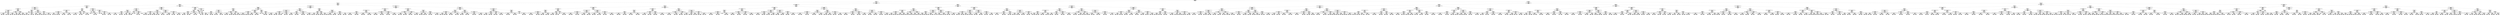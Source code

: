 digraph Tree {
node [shape=box] ;
0 [label="haversine_distance <= 2.1898\nmse = 0.6133\nsamples = 642245\nvalue = 6.4725"] ;
1 [label="haversine_distance <= 1.0219\nmse = 0.4484\nsamples = 334122\nvalue = 6.0048"] ;
0 -> 1 [labeldistance=2.5, labelangle=45, headlabel="True"] ;
2 [label="haversine_distance <= 0.0165\nmse = 0.5509\nsamples = 111386\nvalue = 5.5801"] ;
1 -> 2 ;
3 [label="haversine_distance <= 0.0052\nmse = 2.3649\nsamples = 1604\nvalue = 3.448"] ;
2 -> 3 ;
4 [label="avg_pickup_cluster_haversine_speed <= 26.569\nmse = 1.702\nsamples = 965\nvalue = 3.1643"] ;
3 -> 4 ;
5 [label="avg_pickup_cluster_dropoff_cluster_haversine_speed <= 12.9931\nmse = 1.7701\nsamples = 851\nvalue = 3.2299"] ;
4 -> 5 ;
6 [label="avg_pickup_cluster_haversine_speed <= 12.8608\nmse = 1.5903\nsamples = 764\nvalue = 3.1478"] ;
5 -> 6 ;
7 [label="avg_dropoff_cluster_pickup_hour_manhattan_speed <= 11.3919\nmse = 1.31\nsamples = 106\nvalue = 2.6432"] ;
6 -> 7 ;
8 [label="mse = 0.0\nsamples = 1\nvalue = 6.3648"] ;
7 -> 8 ;
9 [label="passenger_count <= 1.5\nmse = 1.2301\nsamples = 105\nvalue = 2.6196"] ;
7 -> 9 ;
10 [label="avg_dropoff_cluster_pickup_hour_manhattan_speed <= 12.9518\nmse = 1.2304\nsamples = 90\nvalue = 2.5004"] ;
9 -> 10 ;
11 [label="mse = 0.6006\nsamples = 18\nvalue = 2.0714"] ;
10 -> 11 ;
12 [label="mse = 1.3564\nsamples = 72\nvalue = 2.6406"] ;
10 -> 12 ;
13 [label="dropoff_cluster <= 30.0\nmse = 0.7062\nsamples = 15\nvalue = 3.2851"] ;
9 -> 13 ;
14 [label="mse = 0.1241\nsamples = 4\nvalue = 4.1715"] ;
13 -> 14 ;
15 [label="mse = 0.5981\nsamples = 11\nvalue = 3.0518"] ;
13 -> 15 ;
16 [label="pickup_weekday_hour <= 7.5\nmse = 1.5883\nsamples = 658\nvalue = 3.2251"] ;
6 -> 16 ;
17 [label="avg_pickup_cluster_haversine_speed <= 16.5079\nmse = 0.874\nsamples = 17\nvalue = 2.0674"] ;
16 -> 17 ;
18 [label="avg_dropoff_cluster_manhattan_speed <= 16.0221\nmse = 0.3073\nsamples = 14\nvalue = 1.7803"] ;
17 -> 18 ;
19 [label="mse = 0.0164\nsamples = 2\nvalue = 2.9539"] ;
18 -> 19 ;
20 [label="mse = 0.15\nsamples = 12\nvalue = 1.6336"] ;
18 -> 20 ;
21 [label="pickup_hour <= 3.5\nmse = 0.3877\nsamples = 3\nvalue = 4.0052"] ;
17 -> 21 ;
22 [label="mse = 0.0\nsamples = 1\nvalue = 3.0445"] ;
21 -> 22 ;
23 [label="mse = 0.1068\nsamples = 2\nvalue = 4.3254"] ;
21 -> 23 ;
24 [label="manhattan_distance <= 0.0033\nmse = 1.5678\nsamples = 641\nvalue = 3.2607"] ;
16 -> 24 ;
25 [label="passthru_latitude <= 40.807\nmse = 1.3928\nsamples = 447\nvalue = 3.1461"] ;
24 -> 25 ;
26 [label="mse = 1.3996\nsamples = 385\nvalue = 3.0779"] ;
25 -> 26 ;
27 [label="mse = 1.1361\nsamples = 62\nvalue = 3.5762"] ;
25 -> 27 ;
28 [label="manhattan_distance <= 0.0034\nmse = 1.8705\nsamples = 194\nvalue = 3.5246"] ;
24 -> 28 ;
29 [label="mse = 0.2659\nsamples = 4\nvalue = 5.8617"] ;
28 -> 29 ;
30 [label="mse = 1.7769\nsamples = 190\nvalue = 3.4697"] ;
28 -> 30 ;
31 [label="avg_pickup_cluster_dropoff_cluster_manhattan_speed <= 16.6638\nmse = 2.7318\nsamples = 87\nvalue = 3.8988"] ;
5 -> 31 ;
32 [label="pickup_weekday_hour <= 14.5\nmse = 5.835\nsamples = 7\nvalue = 5.3898"] ;
31 -> 32 ;
33 [label="mse = 0.0\nsamples = 1\nvalue = 11.3244"] ;
32 -> 33 ;
34 [label="pickup_weekday_hour <= 27.5\nmse = 1.291\nsamples = 6\nvalue = 4.5986"] ;
32 -> 34 ;
35 [label="passthru_longitude <= -73.9282\nmse = 1.2452\nsamples = 2\nvalue = 2.6767"] ;
34 -> 35 ;
36 [label="mse = 0.0\nsamples = 1\nvalue = 3.4657"] ;
35 -> 36 ;
37 [label="mse = -0.0\nsamples = 1\nvalue = 1.0986"] ;
35 -> 37 ;
38 [label="avg_pickup_weekday_hour_haversine_speed <= 13.6877\nmse = 0.1482\nsamples = 4\nvalue = 5.079"] ;
34 -> 38 ;
39 [label="mse = 0.0003\nsamples = 3\nvalue = 4.6943"] ;
38 -> 39 ;
40 [label="mse = 0.0\nsamples = 1\nvalue = 5.4638"] ;
38 -> 40 ;
41 [label="haversine_distance <= 0.0022\nmse = 1.9972\nsamples = 80\nvalue = 3.7038"] ;
31 -> 41 ;
42 [label="avg_dropoff_cluster_pickup_hour_manhattan_speed <= 28.7992\nmse = 1.3515\nsamples = 59\nvalue = 3.4087"] ;
41 -> 42 ;
43 [label="pickup_hour <= 21.5\nmse = 1.0266\nsamples = 32\nvalue = 3.02"] ;
42 -> 43 ;
44 [label="mse = 0.8231\nsamples = 30\nvalue = 2.9074"] ;
43 -> 44 ;
45 [label="mse = 0.8378\nsamples = 2\nvalue = 4.8208"] ;
43 -> 45 ;
46 [label="avg_pickup_hour_haversine_speed <= 20.9755\nmse = 1.3621\nsamples = 27\nvalue = 3.8305"] ;
42 -> 46 ;
47 [label="mse = 0.9411\nsamples = 21\nvalue = 4.1279"] ;
46 -> 47 ;
48 [label="mse = 1.3816\nsamples = 6\nvalue = 2.7302"] ;
46 -> 48 ;
49 [label="dropoff_latitude <= 40.6626\nmse = 2.8913\nsamples = 21\nvalue = 4.6075"] ;
41 -> 49 ;
50 [label="pickup_hour <= 14.0\nmse = 2.1451\nsamples = 7\nvalue = 5.5538"] ;
49 -> 50 ;
51 [label="mse = 0.5177\nsamples = 3\nvalue = 6.7857"] ;
50 -> 51 ;
52 [label="mse = 0.7373\nsamples = 4\nvalue = 4.3219"] ;
50 -> 52 ;
53 [label="avg_pickup_cluster_pickup_hour_manhattan_speed <= 15.405\nmse = 2.2337\nsamples = 14\nvalue = 3.8716"] ;
49 -> 53 ;
54 [label="mse = 0.0\nsamples = 1\nvalue = 7.8438"] ;
53 -> 54 ;
55 [label="mse = 1.3823\nsamples = 13\nvalue = 3.6379"] ;
53 -> 55 ;
56 [label="pickup_longitude <= -73.7764\nmse = 0.8973\nsamples = 114\nvalue = 2.6631"] ;
4 -> 56 ;
57 [label="passenger_count <= 2.5\nmse = 0.7152\nsamples = 97\nvalue = 2.5308"] ;
56 -> 57 ;
58 [label="avg_pickup_cluster_pickup_hour_haversine_speed <= 26.6214\nmse = 0.6727\nsamples = 86\nvalue = 2.424"] ;
57 -> 58 ;
59 [label="avg_pickup_cluster_pickup_hour_haversine_speed <= 22.1896\nmse = 0.4452\nsamples = 55\nvalue = 2.2372"] ;
58 -> 59 ;
60 [label="haversine_distance <= 0.0042\nmse = 0.1225\nsamples = 8\nvalue = 2.7476"] ;
59 -> 60 ;
61 [label="mse = 0.0484\nsamples = 7\nvalue = 2.6671"] ;
60 -> 61 ;
62 [label="mse = -0.0\nsamples = 1\nvalue = 3.7136"] ;
60 -> 62 ;
63 [label="avg_dropoff_cluster_manhattan_speed <= 39.3879\nmse = 0.4481\nsamples = 47\nvalue = 2.1487"] ;
59 -> 63 ;
64 [label="mse = 0.3792\nsamples = 39\nvalue = 2.267"] ;
63 -> 64 ;
65 [label="mse = 0.4223\nsamples = 8\nvalue = 1.6336"] ;
63 -> 65 ;
66 [label="passthru_longitude <= -73.7817\nmse = 0.9135\nsamples = 31\nvalue = 2.7813"] ;
58 -> 66 ;
67 [label="avg_pickup_hour_haversine_speed <= 12.4483\nmse = 0.8773\nsamples = 28\nvalue = 2.9363"] ;
66 -> 67 ;
68 [label="mse = 0.0\nsamples = 1\nvalue = 5.037"] ;
67 -> 68 ;
69 [label="mse = 0.6733\nsamples = 27\nvalue = 2.8227"] ;
67 -> 69 ;
70 [label="avg_pickup_weekday_haversine_speed <= 15.2205\nmse = 0.2362\nsamples = 3\nvalue = 1.918"] ;
66 -> 70 ;
71 [label="mse = 0.0395\nsamples = 2\nvalue = 1.6296"] ;
70 -> 71 ;
72 [label="mse = -0.0\nsamples = 1\nvalue = 2.6391"] ;
70 -> 72 ;
73 [label="dropoff_longitude <= -73.789\nmse = 0.2517\nsamples = 11\nvalue = 3.3724"] ;
57 -> 73 ;
74 [label="manhattan_distance <= 0.0017\nmse = 0.1816\nsamples = 6\nvalue = 3.612"] ;
73 -> 74 ;
75 [label="avg_dropoff_cluster_pickup_hour_manhattan_speed <= 43.0121\nmse = 0.0185\nsamples = 3\nvalue = 3.2102"] ;
74 -> 75 ;
76 [label="mse = 0.0011\nsamples = 2\nvalue = 3.2766"] ;
75 -> 76 ;
77 [label="mse = -0.0\nsamples = 1\nvalue = 2.9444"] ;
75 -> 77 ;
78 [label="dropoff_longitude <= -73.7901\nmse = 0.0218\nsamples = 3\nvalue = 4.0137"] ;
74 -> 78 ;
79 [label="mse = 0.0\nsamples = 1\nvalue = 4.3041"] ;
78 -> 79 ;
80 [label="mse = 0.0008\nsamples = 2\nvalue = 3.9412"] ;
78 -> 80 ;
81 [label="haversine_distance <= 0.0011\nmse = 0.1528\nsamples = 5\nvalue = 3.0302"] ;
73 -> 81 ;
82 [label="mse = 0.0\nsamples = 1\nvalue = 3.6109"] ;
81 -> 82 ;
83 [label="avg_pickup_hour_haversine_speed <= 12.3238\nmse = 0.025\nsamples = 4\nvalue = 2.7978"] ;
81 -> 83 ;
84 [label="mse = 0.0\nsamples = 1\nvalue = 2.4849"] ;
83 -> 84 ;
85 [label="mse = 0.0006\nsamples = 3\nvalue = 2.8761"] ;
83 -> 85 ;
86 [label="avg_pickup_weekday_haversine_speed <= 13.6158\nmse = 1.2526\nsamples = 17\nvalue = 3.4625"] ;
56 -> 86 ;
87 [label="avg_pickup_cluster_pickup_hour_haversine_speed <= 22.2903\nmse = 0.6155\nsamples = 4\nvalue = 4.8942"] ;
86 -> 87 ;
88 [label="mse = 0.0\nsamples = 1\nvalue = 3.4012"] ;
87 -> 88 ;
89 [label="passthru_latitude <= 40.6273\nmse = 0.0728\nsamples = 3\nvalue = 5.2675"] ;
87 -> 89 ;
90 [label="mse = 0.0\nsamples = 1\nvalue = 4.8203"] ;
89 -> 90 ;
91 [label="avg_dropoff_cluster_pickup_hour_haversine_speed <= 23.3574\nmse = 0.0082\nsamples = 2\nvalue = 5.4165"] ;
89 -> 91 ;
92 [label="mse = 0.0\nsamples = 1\nvalue = 5.2883"] ;
91 -> 92 ;
93 [label="mse = -0.0\nsamples = 1\nvalue = 5.4806"] ;
91 -> 93 ;
94 [label="avg_pickup_weekday_manhattan_speed <= 17.7722\nmse = 0.7714\nsamples = 13\nvalue = 3.1046"] ;
86 -> 94 ;
95 [label="passthru_latitude <= 40.7399\nmse = 0.0111\nsamples = 2\nvalue = 1.4607"] ;
94 -> 95 ;
96 [label="mse = 0.0\nsamples = 1\nvalue = 1.3863"] ;
95 -> 96 ;
97 [label="mse = 0.0\nsamples = 1\nvalue = 1.6094"] ;
95 -> 97 ;
98 [label="avg_pickup_weekday_hour_manhattan_speed <= 25.3501\nmse = 0.3445\nsamples = 11\nvalue = 3.3947"] ;
94 -> 98 ;
99 [label="haversine_distance <= 0.0009\nmse = 0.2159\nsamples = 9\nvalue = 3.2094"] ;
98 -> 99 ;
100 [label="mse = 0.0661\nsamples = 8\nvalue = 3.3184"] ;
99 -> 100 ;
101 [label="mse = -0.0\nsamples = 1\nvalue = 1.7918"] ;
99 -> 101 ;
102 [label="avg_pickup_weekday_hour_manhattan_speed <= 30.3928\nmse = 0.0365\nsamples = 2\nvalue = 4.2593"] ;
98 -> 102 ;
103 [label="mse = 0.0\nsamples = 1\nvalue = 3.989"] ;
102 -> 103 ;
104 [label="mse = 0.0\nsamples = 1\nvalue = 4.3944"] ;
102 -> 104 ;
105 [label="avg_pickup_cluster_dropoff_cluster_haversine_speed <= 16.0642\nmse = 3.0699\nsamples = 639\nvalue = 3.8839"] ;
3 -> 105 ;
106 [label="avg_dropoff_cluster_haversine_speed <= 12.4563\nmse = 3.1032\nsamples = 594\nvalue = 3.9681"] ;
105 -> 106 ;
107 [label="avg_pickup_cluster_haversine_speed <= 14.0899\nmse = 2.124\nsamples = 167\nvalue = 3.393"] ;
106 -> 107 ;
108 [label="dropoff_longitude <= -73.9983\nmse = 2.0151\nsamples = 162\nvalue = 3.3224"] ;
107 -> 108 ;
109 [label="passthru_latitude <= 40.7235\nmse = 0.9357\nsamples = 8\nvalue = 1.8536"] ;
108 -> 109 ;
110 [label="avg_pickup_weekday_haversine_speed <= 13.5942\nmse = 0.1554\nsamples = 2\nvalue = 3.7954"] ;
109 -> 110 ;
111 [label="mse = 0.0\nsamples = 1\nvalue = 4.1897"] ;
110 -> 111 ;
112 [label="mse = -0.0\nsamples = 1\nvalue = 3.4012"] ;
110 -> 112 ;
113 [label="avg_pickup_cluster_pickup_hour_haversine_speed <= 12.2897\nmse = 0.1868\nsamples = 6\nvalue = 1.4653"] ;
109 -> 113 ;
114 [label="mse = 0.0608\nsamples = 4\nvalue = 1.2387"] ;
113 -> 114 ;
115 [label="mse = 0.0816\nsamples = 2\nvalue = 1.9938"] ;
113 -> 115 ;
116 [label="avg_dropoff_cluster_pickup_hour_manhattan_speed <= 11.0665\nmse = 1.9527\nsamples = 154\nvalue = 3.3994"] ;
108 -> 116 ;
117 [label="pickup_weekday <= 5.0\nmse = 2.8423\nsamples = 2\nvalue = 6.0478"] ;
116 -> 117 ;
118 [label="mse = 0.0\nsamples = 1\nvalue = 7.2399"] ;
117 -> 118 ;
119 [label="mse = -0.0\nsamples = 1\nvalue = 3.6636"] ;
117 -> 119 ;
120 [label="pickup_weekday_hour <= 11.5\nmse = 1.8466\nsamples = 152\nvalue = 3.3642"] ;
116 -> 120 ;
121 [label="mse = 0.0647\nsamples = 2\nvalue = 6.4549"] ;
120 -> 121 ;
122 [label="mse = 1.7764\nsamples = 150\nvalue = 3.3366"] ;
120 -> 122 ;
123 [label="avg_pickup_weekday_hour_haversine_speed <= 15.3412\nmse = 1.7321\nsamples = 5\nvalue = 5.0947"] ;
107 -> 123 ;
124 [label="pickup_weekday_hour <= 40.5\nmse = 0.0003\nsamples = 2\nvalue = 3.2319"] ;
123 -> 124 ;
125 [label="mse = 0.0\nsamples = 1\nvalue = 3.2581"] ;
124 -> 125 ;
126 [label="mse = -0.0\nsamples = 1\nvalue = 3.2189"] ;
124 -> 126 ;
127 [label="avg_pickup_weekday_manhattan_speed <= 20.4587\nmse = 0.3499\nsamples = 3\nvalue = 5.893"] ;
123 -> 127 ;
128 [label="avg_dropoff_cluster_manhattan_speed <= 15.5667\nmse = 0.0466\nsamples = 2\nvalue = 6.3854"] ;
127 -> 128 ;
129 [label="mse = 0.0\nsamples = 1\nvalue = 6.6012"] ;
128 -> 129 ;
130 [label="mse = 0.0\nsamples = 1\nvalue = 6.1696"] ;
128 -> 130 ;
131 [label="mse = 0.0\nsamples = 1\nvalue = 5.2364"] ;
127 -> 131 ;
132 [label="avg_pickup_cluster_manhattan_speed <= 17.4984\nmse = 3.2986\nsamples = 427\nvalue = 4.182"] ;
106 -> 132 ;
133 [label="manhattan_distance <= 0.0173\nmse = 3.8891\nsamples = 81\nvalue = 4.7999"] ;
132 -> 133 ;
134 [label="avg_pickup_cluster_pickup_hour_haversine_speed <= 14.2799\nmse = 3.5247\nsamples = 66\nvalue = 4.4713"] ;
133 -> 134 ;
135 [label="avg_pickup_cluster_manhattan_speed <= 16.5511\nmse = 3.8905\nsamples = 42\nvalue = 5.0354"] ;
134 -> 135 ;
136 [label="mse = 3.2463\nsamples = 12\nvalue = 3.4534"] ;
135 -> 136 ;
137 [label="mse = 3.2131\nsamples = 30\nvalue = 5.4591"] ;
135 -> 137 ;
138 [label="dropoff_longitude <= -73.9912\nmse = 0.8276\nsamples = 24\nvalue = 3.3269"] ;
134 -> 138 ;
139 [label="mse = 0.7262\nsamples = 14\nvalue = 3.7582"] ;
138 -> 139 ;
140 [label="mse = 0.2822\nsamples = 10\nvalue = 2.6799"] ;
138 -> 140 ;
141 [label="avg_pickup_cluster_pickup_hour_haversine_speed <= 19.5576\nmse = 2.4311\nsamples = 15\nvalue = 6.4588"] ;
133 -> 141 ;
142 [label="manhattan_distance <= 0.0185\nmse = 0.4697\nsamples = 12\nvalue = 7.0004"] ;
141 -> 142 ;
143 [label="mse = 0.1185\nsamples = 4\nvalue = 7.6084"] ;
142 -> 143 ;
144 [label="mse = 0.3081\nsamples = 8\nvalue = 6.6135"] ;
142 -> 144 ;
145 [label="pickup_longitude <= -74.003\nmse = 1.8783\nsamples = 3\nvalue = 3.209"] ;
141 -> 145 ;
146 [label="mse = 0.0\nsamples = 1\nvalue = 5.0626"] ;
145 -> 146 ;
147 [label="mse = 0.2405\nsamples = 2\nvalue = 2.2822"] ;
145 -> 147 ;
148 [label="avg_pickup_weekday_hour_haversine_speed <= 14.468\nmse = 3.0528\nsamples = 346\nvalue = 4.0388"] ;
132 -> 148 ;
149 [label="avg_dropoff_cluster_manhattan_speed <= 16.9434\nmse = 2.6798\nsamples = 175\nvalue = 3.6885"] ;
148 -> 149 ;
150 [label="avg_dropoff_cluster_pickup_hour_manhattan_speed <= 16.5247\nmse = 1.4081\nsamples = 17\nvalue = 2.7107"] ;
149 -> 150 ;
151 [label="mse = 1.1168\nsamples = 15\nvalue = 3.0361"] ;
150 -> 151 ;
152 [label="mse = 0.0199\nsamples = 2\nvalue = 1.2137"] ;
150 -> 152 ;
153 [label="avg_dropoff_cluster_manhattan_speed <= 17.5142\nmse = 2.7034\nsamples = 158\nvalue = 3.8002"] ;
149 -> 153 ;
154 [label="mse = 2.9095\nsamples = 18\nvalue = 5.1311"] ;
153 -> 154 ;
155 [label="mse = 2.4559\nsamples = 140\nvalue = 3.649"] ;
153 -> 155 ;
156 [label="avg_dropoff_cluster_pickup_hour_manhattan_speed <= 16.0743\nmse = 3.1802\nsamples = 171\nvalue = 4.3866"] ;
148 -> 156 ;
157 [label="manhattan_distance <= 0.0066\nmse = 0.8745\nsamples = 6\nvalue = 6.5707"] ;
156 -> 157 ;
158 [label="mse = 0.0\nsamples = 1\nvalue = 4.4188"] ;
157 -> 158 ;
159 [label="mse = 0.3326\nsamples = 5\nvalue = 6.8397"] ;
157 -> 159 ;
160 [label="avg_pickup_cluster_dropoff_cluster_haversine_speed <= 10.3804\nmse = 3.0914\nsamples = 165\nvalue = 4.3127"] ;
156 -> 160 ;
161 [label="mse = 3.0051\nsamples = 92\nvalue = 3.9406"] ;
160 -> 161 ;
162 [label="mse = 2.7924\nsamples = 73\nvalue = 4.7939"] ;
160 -> 162 ;
163 [label="avg_pickup_cluster_pickup_hour_haversine_speed <= 39.1593\nmse = 0.9436\nsamples = 45\nvalue = 2.6458"] ;
105 -> 163 ;
164 [label="pickup_longitude <= -73.7767\nmse = 0.8233\nsamples = 43\nvalue = 2.7667"] ;
163 -> 164 ;
165 [label="haversine_distance <= 0.0115\nmse = 0.715\nsamples = 39\nvalue = 2.6511"] ;
164 -> 165 ;
166 [label="pickup_longitude <= -73.7815\nmse = 0.6528\nsamples = 26\nvalue = 2.9114"] ;
165 -> 166 ;
167 [label="manhattan_distance <= 0.0081\nmse = 0.4636\nsamples = 16\nvalue = 3.228"] ;
166 -> 167 ;
168 [label="mse = 0.2516\nsamples = 5\nvalue = 2.6765"] ;
167 -> 168 ;
169 [label="mse = 0.3279\nsamples = 11\nvalue = 3.5222"] ;
167 -> 169 ;
170 [label="pickup_weekday_hour <= 130.0\nmse = 0.4963\nsamples = 10\nvalue = 2.3511"] ;
166 -> 170 ;
171 [label="mse = 0.1433\nsamples = 6\nvalue = 1.8315"] ;
170 -> 171 ;
172 [label="mse = 0.2256\nsamples = 4\nvalue = 2.9573"] ;
170 -> 172 ;
173 [label="avg_pickup_cluster_pickup_hour_manhattan_speed <= 29.9158\nmse = 0.3992\nsamples = 13\nvalue = 2.0999"] ;
165 -> 173 ;
174 [label="mse = 0.0\nsamples = 1\nvalue = 3.7136"] ;
173 -> 174 ;
175 [label="avg_dropoff_cluster_pickup_hour_haversine_speed <= 34.5662\nmse = 0.2512\nsamples = 12\nvalue = 1.999"] ;
173 -> 175 ;
176 [label="mse = 0.1547\nsamples = 10\nvalue = 2.1276"] ;
175 -> 176 ;
177 [label="mse = -0.0\nsamples = 2\nvalue = 1.0986"] ;
175 -> 177 ;
178 [label="passthru_latitude <= 40.6847\nmse = 0.3259\nsamples = 4\nvalue = 3.9929"] ;
164 -> 178 ;
179 [label="dropoff_latitude <= 40.6453\nmse = 0.0753\nsamples = 3\nvalue = 3.7352"] ;
178 -> 179 ;
180 [label="mse = 0.0\nsamples = 1\nvalue = 3.4657"] ;
179 -> 180 ;
181 [label="dropoff_latitude <= 40.6455\nmse = 0.0053\nsamples = 2\nvalue = 4.0047"] ;
179 -> 181 ;
182 [label="mse = 0.0\nsamples = 1\nvalue = 4.0775"] ;
181 -> 182 ;
183 [label="mse = 0.0\nsamples = 1\nvalue = 3.9318"] ;
181 -> 183 ;
184 [label="mse = 0.0\nsamples = 1\nvalue = 5.0239"] ;
178 -> 184 ;
185 [label="avg_pickup_weekday_hour_haversine_speed <= 23.1912\nmse = 0.2015\nsamples = 2\nvalue = 1.2429"] ;
163 -> 185 ;
186 [label="mse = 0.0\nsamples = 1\nvalue = 1.6094"] ;
185 -> 186 ;
187 [label="mse = -0.0\nsamples = 1\nvalue = 0.6931"] ;
185 -> 187 ;
188 [label="haversine_distance <= 0.6446\nmse = 0.4582\nsamples = 109782\nvalue = 5.6109"] ;
2 -> 188 ;
189 [label="avg_dropoff_cluster_pickup_hour_manhattan_speed <= 15.7554\nmse = 0.6729\nsamples = 34890\nvalue = 5.3493"] ;
188 -> 189 ;
190 [label="haversine_distance <= 0.1898\nmse = 0.6328\nsamples = 14300\nvalue = 5.5344"] ;
189 -> 190 ;
191 [label="manhattan_distance <= 0.0274\nmse = 2.3199\nsamples = 1118\nvalue = 5.1109"] ;
190 -> 191 ;
192 [label="avg_pickup_weekday_manhattan_speed <= 17.7722\nmse = 3.1019\nsamples = 44\nvalue = 4.179"] ;
191 -> 192 ;
193 [label="dropoff_cluster <= 56.5\nmse = 0.5381\nsamples = 14\nvalue = 3.0079"] ;
192 -> 193 ;
194 [label="haversine_distance <= 0.0193\nmse = 0.3924\nsamples = 9\nvalue = 2.4594"] ;
193 -> 194 ;
195 [label="mse = 0.3005\nsamples = 5\nvalue = 2.7718"] ;
194 -> 195 ;
196 [label="mse = 0.1334\nsamples = 4\nvalue = 1.9596"] ;
194 -> 196 ;
197 [label="avg_pickup_cluster_dropoff_cluster_haversine_speed <= 6.9973\nmse = 0.1777\nsamples = 5\nvalue = 3.4832"] ;
193 -> 197 ;
198 [label="mse = 0.0609\nsamples = 2\nvalue = 4.097"] ;
197 -> 198 ;
199 [label="mse = 0.0334\nsamples = 3\nvalue = 3.2601"] ;
197 -> 199 ;
200 [label="avg_pickup_cluster_pickup_hour_haversine_speed <= 10.8944\nmse = 3.3128\nsamples = 30\nvalue = 4.9077"] ;
192 -> 200 ;
201 [label="haversine_distance <= 0.0169\nmse = 2.0745\nsamples = 13\nvalue = 4.0457"] ;
200 -> 201 ;
202 [label="mse = 0.1794\nsamples = 2\nvalue = 6.0199"] ;
201 -> 202 ;
203 [label="mse = 0.974\nsamples = 11\nvalue = 3.3876"] ;
201 -> 203 ;
204 [label="avg_pickup_cluster_haversine_speed <= 13.2231\nmse = 3.2333\nsamples = 17\nvalue = 5.5974"] ;
200 -> 204 ;
205 [label="mse = 1.359\nsamples = 7\nvalue = 7.0449"] ;
204 -> 205 ;
206 [label="mse = 1.766\nsamples = 10\nvalue = 4.46"] ;
204 -> 206 ;
207 [label="pickup_longitude <= -73.9734\nmse = 2.2474\nsamples = 1074\nvalue = 5.151"] ;
191 -> 207 ;
208 [label="avg_pickup_weekday_hour_haversine_speed <= 16.9599\nmse = 2.1224\nsamples = 848\nvalue = 5.0476"] ;
207 -> 208 ;
209 [label="avg_pickup_weekday_hour_haversine_speed <= 10.8928\nmse = 2.0963\nsamples = 815\nvalue = 5.0162"] ;
208 -> 209 ;
210 [label="mse = 2.049\nsamples = 148\nvalue = 5.354"] ;
209 -> 210 ;
211 [label="mse = 2.0749\nsamples = 667\nvalue = 4.9385"] ;
209 -> 211 ;
212 [label="manhattan_distance <= 0.0998\nmse = 2.1279\nsamples = 33\nvalue = 5.8429"] ;
208 -> 212 ;
213 [label="mse = 0.7339\nsamples = 12\nvalue = 6.9649"] ;
212 -> 213 ;
214 [label="mse = 1.6912\nsamples = 21\nvalue = 5.119"] ;
212 -> 214 ;
215 [label="pickup_weekday_hour <= 128.5\nmse = 2.5273\nsamples = 226\nvalue = 5.544"] ;
207 -> 215 ;
216 [label="pickup_latitude <= 40.7787\nmse = 2.2771\nsamples = 169\nvalue = 5.7849"] ;
215 -> 216 ;
217 [label="mse = 2.1869\nsamples = 159\nvalue = 5.8754"] ;
216 -> 217 ;
218 [label="mse = 1.8272\nsamples = 10\nvalue = 4.5228"] ;
216 -> 218 ;
219 [label="pickup_cluster <= 41.5\nmse = 2.554\nsamples = 57\nvalue = 4.7815"] ;
215 -> 219 ;
220 [label="mse = 1.6294\nsamples = 23\nvalue = 4.0332"] ;
219 -> 220 ;
221 [label="mse = 2.5197\nsamples = 34\nvalue = 5.3313"] ;
219 -> 221 ;
222 [label="avg_pickup_cluster_dropoff_cluster_haversine_speed <= 9.84\nmse = 0.4734\nsamples = 13182\nvalue = 5.5702"] ;
190 -> 222 ;
223 [label="avg_dropoff_cluster_pickup_hour_manhattan_speed <= 13.0764\nmse = 0.4692\nsamples = 8020\nvalue = 5.6666"] ;
222 -> 223 ;
224 [label="avg_pickup_weekday_hour_manhattan_speed <= 16.3812\nmse = 0.452\nsamples = 2695\nvalue = 5.8182"] ;
223 -> 224 ;
225 [label="avg_pickup_cluster_pickup_hour_haversine_speed <= 10.7921\nmse = 0.4101\nsamples = 1794\nvalue = 5.8895"] ;
224 -> 225 ;
226 [label="mse = 0.4337\nsamples = 583\nvalue = 6.0345"] ;
225 -> 226 ;
227 [label="mse = 0.3834\nsamples = 1211\nvalue = 5.8189"] ;
225 -> 227 ;
228 [label="passthru_latitude <= 40.7595\nmse = 0.5052\nsamples = 901\nvalue = 5.675"] ;
224 -> 228 ;
229 [label="mse = 0.5109\nsamples = 555\nvalue = 5.7653"] ;
228 -> 229 ;
230 [label="mse = 0.464\nsamples = 346\nvalue = 5.5346"] ;
228 -> 230 ;
231 [label="haversine_distance <= 0.5048\nmse = 0.4605\nsamples = 5325\nvalue = 5.5903"] ;
223 -> 231 ;
232 [label="dropoff_longitude <= -74.0085\nmse = 0.539\nsamples = 2710\nvalue = 5.4798"] ;
231 -> 232 ;
233 [label="mse = 2.5373\nsamples = 10\nvalue = 6.7913"] ;
232 -> 233 ;
234 [label="mse = 0.5208\nsamples = 2700\nvalue = 5.4734"] ;
232 -> 234 ;
235 [label="avg_pickup_weekday_hour_haversine_speed <= 12.5513\nmse = 0.353\nsamples = 2615\nvalue = 5.7052"] ;
231 -> 235 ;
236 [label="mse = 0.3705\nsamples = 1446\nvalue = 5.7865"] ;
235 -> 236 ;
237 [label="mse = 0.3125\nsamples = 1169\nvalue = 5.6038"] ;
235 -> 237 ;
238 [label="haversine_distance <= 0.1919\nmse = 0.4431\nsamples = 5162\nvalue = 5.4206"] ;
222 -> 238 ;
239 [label="pickup_latitude <= 40.7449\nmse = 0.0003\nsamples = 2\nvalue = 11.3363"] ;
238 -> 239 ;
240 [label="mse = 0.0\nsamples = 1\nvalue = 11.3654"] ;
239 -> 240 ;
241 [label="mse = 0.0\nsamples = 1\nvalue = 11.3266"] ;
239 -> 241 ;
242 [label="haversine_distance <= 0.5286\nmse = 0.4262\nsamples = 5160\nvalue = 5.4177"] ;
238 -> 242 ;
243 [label="haversine_distance <= 0.3245\nmse = 0.4771\nsamples = 2407\nvalue = 5.3123"] ;
242 -> 243 ;
244 [label="mse = 0.7534\nsamples = 354\nvalue = 5.123"] ;
243 -> 244 ;
245 [label="mse = 0.4213\nsamples = 2053\nvalue = 5.3455"] ;
243 -> 245 ;
246 [label="avg_pickup_cluster_dropoff_cluster_manhattan_speed <= 18.1165\nmse = 0.3634\nsamples = 2753\nvalue = 5.51"] ;
242 -> 246 ;
247 [label="mse = 0.3543\nsamples = 2393\nvalue = 5.5468"] ;
246 -> 247 ;
248 [label="mse = 0.3538\nsamples = 360\nvalue = 5.2625"] ;
246 -> 248 ;
249 [label="avg_pickup_cluster_pickup_hour_manhattan_speed <= 24.6279\nmse = 0.6604\nsamples = 20590\nvalue = 5.2208"] ;
189 -> 249 ;
250 [label="haversine_distance <= 0.4918\nmse = 0.6021\nsamples = 18183\nvalue = 5.2681"] ;
249 -> 250 ;
251 [label="avg_pickup_cluster_dropoff_cluster_manhattan_speed <= 12.9831\nmse = 0.8926\nsamples = 8711\nvalue = 5.1757"] ;
250 -> 251 ;
252 [label="avg_pickup_weekday_hour_haversine_speed <= 15.1407\nmse = 0.9291\nsamples = 4673\nvalue = 5.2519"] ;
251 -> 252 ;
253 [label="passenger_count <= 1.5\nmse = 0.9488\nsamples = 2659\nvalue = 5.328"] ;
252 -> 253 ;
254 [label="mse = 0.9364\nsamples = 1931\nvalue = 5.2741"] ;
253 -> 254 ;
255 [label="mse = 0.9534\nsamples = 728\nvalue = 5.4728"] ;
253 -> 255 ;
256 [label="haversine_distance <= 0.0927\nmse = 0.8844\nsamples = 2014\nvalue = 5.1498"] ;
252 -> 256 ;
257 [label="mse = 2.5635\nsamples = 267\nvalue = 4.6871"] ;
256 -> 257 ;
258 [label="mse = 0.5882\nsamples = 1747\nvalue = 5.2209"] ;
256 -> 258 ;
259 [label="avg_pickup_cluster_pickup_hour_manhattan_speed <= 12.1363\nmse = 0.8359\nsamples = 4038\nvalue = 5.0875"] ;
251 -> 259 ;
260 [label="mse = 0.0\nsamples = 1\nvalue = 8.3207"] ;
259 -> 260 ;
261 [label="avg_pickup_weekday_hour_manhattan_speed <= 21.4118\nmse = 0.8283\nsamples = 4037\nvalue = 5.085"] ;
259 -> 261 ;
262 [label="mse = 0.852\nsamples = 3316\nvalue = 5.1186"] ;
261 -> 262 ;
263 [label="mse = 0.691\nsamples = 721\nvalue = 4.9311"] ;
261 -> 263 ;
264 [label="avg_pickup_cluster_dropoff_cluster_manhattan_speed <= 13.3805\nmse = 0.321\nsamples = 9472\nvalue = 5.3528"] ;
250 -> 264 ;
265 [label="dropoff_latitude <= 40.7241\nmse = 0.3034\nsamples = 4426\nvalue = 5.4719"] ;
264 -> 265 ;
266 [label="manhattan_distance <= 0.9069\nmse = 0.2804\nsamples = 739\nvalue = 5.6641"] ;
265 -> 266 ;
267 [label="mse = 0.2686\nsamples = 737\nvalue = 5.6576"] ;
266 -> 267 ;
268 [label="mse = 0.1125\nsamples = 2\nvalue = 7.5454"] ;
266 -> 268 ;
269 [label="avg_dropoff_cluster_pickup_hour_haversine_speed <= 14.0022\nmse = 0.2993\nsamples = 3687\nvalue = 5.4345"] ;
265 -> 269 ;
270 [label="mse = 0.2974\nsamples = 2079\nvalue = 5.5013"] ;
269 -> 270 ;
271 [label="mse = 0.2881\nsamples = 1608\nvalue = 5.3463"] ;
269 -> 271 ;
272 [label="avg_pickup_cluster_dropoff_cluster_haversine_speed <= 13.6996\nmse = 0.3129\nsamples = 5046\nvalue = 5.2474"] ;
264 -> 272 ;
273 [label="avg_pickup_weekday_hour_manhattan_speed <= 18.907\nmse = 0.2816\nsamples = 3398\nvalue = 5.2986"] ;
272 -> 273 ;
274 [label="mse = 0.2699\nsamples = 1936\nvalue = 5.3653"] ;
273 -> 274 ;
275 [label="mse = 0.2836\nsamples = 1462\nvalue = 5.2109"] ;
273 -> 275 ;
276 [label="avg_pickup_weekday_hour_manhattan_speed <= 18.9648\nmse = 0.3603\nsamples = 1648\nvalue = 5.1433"] ;
272 -> 276 ;
277 [label="mse = 0.3874\nsamples = 1181\nvalue = 5.2011"] ;
276 -> 277 ;
278 [label="mse = 0.2609\nsamples = 467\nvalue = 4.996"] ;
276 -> 278 ;
279 [label="haversine_distance <= 0.1851\nmse = 0.9546\nsamples = 2407\nvalue = 4.8651"] ;
249 -> 279 ;
280 [label="pickup_latitude <= 40.7075\nmse = 2.5412\nsamples = 414\nvalue = 4.1303"] ;
279 -> 280 ;
281 [label="pickup_weekday_hour <= 139.5\nmse = 2.3146\nsamples = 153\nvalue = 3.4544"] ;
280 -> 281 ;
282 [label="pickup_latitude <= 40.6416\nmse = 1.5808\nsamples = 120\nvalue = 3.2072"] ;
281 -> 282 ;
283 [label="mse = 2.4787\nsamples = 6\nvalue = 5.0968"] ;
282 -> 283 ;
284 [label="mse = 1.3678\nsamples = 114\nvalue = 3.1203"] ;
282 -> 284 ;
285 [label="dropoff_longitude <= -73.7904\nmse = 3.8716\nsamples = 33\nvalue = 4.2723"] ;
281 -> 285 ;
286 [label="mse = 2.8326\nsamples = 3\nvalue = 7.2099"] ;
285 -> 286 ;
287 [label="mse = 2.8128\nsamples = 30\nvalue = 3.9126"] ;
285 -> 287 ;
288 [label="manhattan_distance <= 0.07\nmse = 2.2679\nsamples = 261\nvalue = 4.5099"] ;
280 -> 288 ;
289 [label="pickup_weekday_hour <= 153.0\nmse = 2.5165\nsamples = 92\nvalue = 3.9739"] ;
288 -> 289 ;
290 [label="mse = 2.3858\nsamples = 90\nvalue = 4.0511"] ;
289 -> 290 ;
291 [label="mse = -0.0\nsamples = 2\nvalue = 1.3863"] ;
289 -> 291 ;
292 [label="haversine_distance <= 0.0689\nmse = 1.9397\nsamples = 169\nvalue = 4.7703"] ;
288 -> 292 ;
293 [label="mse = 2.721\nsamples = 18\nvalue = 5.9676"] ;
292 -> 293 ;
294 [label="mse = 1.6353\nsamples = 151\nvalue = 4.6183"] ;
292 -> 294 ;
295 [label="haversine_distance <= 0.3982\nmse = 0.4905\nsamples = 1993\nvalue = 5.0174"] ;
279 -> 295 ;
296 [label="avg_pickup_cluster_dropoff_cluster_manhattan_speed <= 21.2734\nmse = 0.7568\nsamples = 570\nvalue = 4.853"] ;
295 -> 296 ;
297 [label="avg_pickup_cluster_pickup_hour_manhattan_speed <= 35.571\nmse = 0.6588\nsamples = 513\nvalue = 4.9035"] ;
296 -> 297 ;
298 [label="mse = 0.6222\nsamples = 500\nvalue = 4.8799"] ;
297 -> 298 ;
299 [label="mse = 1.2241\nsamples = 13\nvalue = 5.8032"] ;
297 -> 299 ;
300 [label="passenger_count <= 3.5\nmse = 1.4517\nsamples = 57\nvalue = 4.3528"] ;
296 -> 300 ;
301 [label="mse = 0.6699\nsamples = 50\nvalue = 4.1562"] ;
300 -> 301 ;
302 [label="mse = 4.4957\nsamples = 7\nvalue = 5.516"] ;
300 -> 302 ;
303 [label="passthru_longitude <= -73.7917\nmse = 0.3695\nsamples = 1423\nvalue = 5.0829"] ;
295 -> 303 ;
304 [label="avg_pickup_cluster_dropoff_cluster_haversine_speed <= 11.4781\nmse = 0.311\nsamples = 1393\nvalue = 5.0594"] ;
303 -> 304 ;
305 [label="mse = 0.2672\nsamples = 878\nvalue = 5.1303"] ;
304 -> 305 ;
306 [label="mse = 0.362\nsamples = 515\nvalue = 4.9409"] ;
304 -> 306 ;
307 [label="manhattan_distance <= 0.506\nmse = 1.8876\nsamples = 30\nvalue = 6.218"] ;
303 -> 307 ;
308 [label="mse = 0.0047\nsamples = 2\nvalue = 8.7194"] ;
307 -> 308 ;
309 [label="mse = 1.5519\nsamples = 28\nvalue = 6.0435"] ;
307 -> 309 ;
310 [label="avg_pickup_cluster_dropoff_cluster_haversine_speed <= 11.0624\nmse = 0.3111\nsamples = 74892\nvalue = 5.733"] ;
188 -> 310 ;
311 [label="avg_pickup_weekday_hour_manhattan_speed <= 18.907\nmse = 0.2808\nsamples = 43019\nvalue = 5.885"] ;
310 -> 311 ;
312 [label="avg_dropoff_cluster_pickup_hour_haversine_speed <= 10.4804\nmse = 0.273\nsamples = 27961\nvalue = 5.9988"] ;
311 -> 312 ;
313 [label="avg_pickup_cluster_dropoff_cluster_haversine_speed <= 9.5826\nmse = 0.2984\nsamples = 9402\nvalue = 6.1612"] ;
312 -> 313 ;
314 [label="haversine_distance <= 0.7834\nmse = 0.278\nsamples = 6373\nvalue = 6.2377"] ;
313 -> 314 ;
315 [label="avg_pickup_weekday_hour_haversine_speed <= 11.3325\nmse = 0.2672\nsamples = 2068\nvalue = 6.0822"] ;
314 -> 315 ;
316 [label="mse = 0.2502\nsamples = 786\nvalue = 6.1903"] ;
315 -> 316 ;
317 [label="mse = 0.2661\nsamples = 1282\nvalue = 6.0158"] ;
315 -> 317 ;
318 [label="avg_pickup_cluster_dropoff_cluster_haversine_speed <= 7.888\nmse = 0.266\nsamples = 4305\nvalue = 6.3121"] ;
314 -> 318 ;
319 [label="mse = 0.3035\nsamples = 1587\nvalue = 6.4222"] ;
318 -> 319 ;
320 [label="mse = 0.2329\nsamples = 2718\nvalue = 6.2478"] ;
318 -> 320 ;
321 [label="haversine_distance <= 0.8485\nmse = 0.3028\nsamples = 3029\nvalue = 5.9984"] ;
313 -> 321 ;
322 [label="avg_pickup_weekday_hour_manhattan_speed <= 16.4713\nmse = 0.289\nsamples = 1399\nvalue = 5.8881"] ;
321 -> 322 ;
323 [label="mse = 0.2924\nsamples = 1066\nvalue = 5.9403"] ;
322 -> 323 ;
324 [label="mse = 0.2406\nsamples = 333\nvalue = 5.7186"] ;
322 -> 324 ;
325 [label="avg_pickup_weekday_hour_haversine_speed <= 13.0597\nmse = 0.2954\nsamples = 1630\nvalue = 6.0915"] ;
321 -> 325 ;
326 [label="mse = 0.2991\nsamples = 1344\nvalue = 6.1333"] ;
325 -> 326 ;
327 [label="mse = 0.2296\nsamples = 286\nvalue = 5.8918"] ;
325 -> 327 ;
328 [label="haversine_distance <= 0.8018\nmse = 0.2399\nsamples = 18559\nvalue = 5.9162"] ;
312 -> 328 ;
329 [label="avg_pickup_cluster_dropoff_cluster_haversine_speed <= 9.3413\nmse = 0.2538\nsamples = 7147\nvalue = 5.7865"] ;
328 -> 329 ;
330 [label="avg_pickup_weekday_hour_manhattan_speed <= 14.8351\nmse = 0.2531\nsamples = 2544\nvalue = 5.8817"] ;
329 -> 330 ;
331 [label="mse = 0.2447\nsamples = 728\nvalue = 5.9869"] ;
330 -> 331 ;
332 [label="mse = 0.2503\nsamples = 1816\nvalue = 5.8402"] ;
330 -> 332 ;
333 [label="avg_pickup_weekday_hour_manhattan_speed <= 15.0063\nmse = 0.2463\nsamples = 4603\nvalue = 5.7332"] ;
329 -> 333 ;
334 [label="mse = 0.2302\nsamples = 1798\nvalue = 5.8144"] ;
333 -> 334 ;
335 [label="mse = 0.2496\nsamples = 2805\nvalue = 5.6814"] ;
333 -> 335 ;
336 [label="avg_pickup_cluster_dropoff_cluster_haversine_speed <= 9.3916\nmse = 0.2137\nsamples = 11412\nvalue = 5.9983"] ;
328 -> 336 ;
337 [label="avg_pickup_weekday_hour_manhattan_speed <= 17.7356\nmse = 0.2221\nsamples = 3904\nvalue = 6.1076"] ;
336 -> 337 ;
338 [label="mse = 0.2303\nsamples = 3121\nvalue = 6.1429"] ;
337 -> 338 ;
339 [label="mse = 0.1631\nsamples = 783\nvalue = 5.9642"] ;
337 -> 339 ;
340 [label="avg_pickup_weekday_hour_haversine_speed <= 11.7801\nmse = 0.2001\nsamples = 7508\nvalue = 5.9423"] ;
336 -> 340 ;
341 [label="mse = 0.2013\nsamples = 3355\nvalue = 6.012"] ;
340 -> 341 ;
342 [label="mse = 0.1918\nsamples = 4153\nvalue = 5.885"] ;
340 -> 342 ;
343 [label="avg_pickup_weekday_hour_haversine_speed <= 19.4054\nmse = 0.226\nsamples = 15058\nvalue = 5.6724"] ;
311 -> 343 ;
344 [label="haversine_distance <= 0.8334\nmse = 0.2184\nsamples = 12297\nvalue = 5.7227"] ;
343 -> 344 ;
345 [label="avg_pickup_cluster_dropoff_cluster_manhattan_speed <= 12.164\nmse = 0.2325\nsamples = 5566\nvalue = 5.612"] ;
344 -> 345 ;
346 [label="avg_pickup_weekday_hour_manhattan_speed <= 20.2783\nmse = 0.2113\nsamples = 2953\nvalue = 5.6787"] ;
345 -> 346 ;
347 [label="mse = 0.239\nsamples = 1334\nvalue = 5.7503"] ;
346 -> 347 ;
348 [label="mse = 0.1813\nsamples = 1619\nvalue = 5.6204"] ;
346 -> 348 ;
349 [label="haversine_distance <= 0.6977\nmse = 0.2459\nsamples = 2613\nvalue = 5.5362"] ;
345 -> 349 ;
350 [label="mse = 0.2157\nsamples = 634\nvalue = 5.4117"] ;
349 -> 350 ;
351 [label="mse = 0.2489\nsamples = 1979\nvalue = 5.5737"] ;
349 -> 351 ;
352 [label="avg_pickup_cluster_dropoff_cluster_haversine_speed <= 9.275\nmse = 0.1881\nsamples = 6731\nvalue = 5.8145"] ;
344 -> 352 ;
353 [label="avg_pickup_weekday_hour_manhattan_speed <= 21.5744\nmse = 0.1638\nsamples = 2721\nvalue = 5.9161"] ;
352 -> 353 ;
354 [label="mse = 0.1663\nsamples = 1861\nvalue = 5.9664"] ;
353 -> 354 ;
355 [label="mse = 0.1412\nsamples = 860\nvalue = 5.8074"] ;
353 -> 355 ;
356 [label="avg_pickup_weekday_hour_manhattan_speed <= 21.7388\nmse = 0.1928\nsamples = 4010\nvalue = 5.7456"] ;
352 -> 356 ;
357 [label="mse = 0.1789\nsamples = 2713\nvalue = 5.7866"] ;
356 -> 357 ;
358 [label="mse = 0.2107\nsamples = 1297\nvalue = 5.6617"] ;
356 -> 358 ;
359 [label="haversine_distance <= 0.8622\nmse = 0.1991\nsamples = 2761\nvalue = 5.4497"] ;
343 -> 359 ;
360 [label="avg_dropoff_cluster_pickup_hour_haversine_speed <= 18.5995\nmse = 0.2479\nsamples = 1527\nvalue = 5.3745"] ;
359 -> 360 ;
361 [label="haversine_distance <= 0.6749\nmse = 0.2909\nsamples = 928\nvalue = 5.4401"] ;
360 -> 361 ;
362 [label="mse = 0.1644\nsamples = 115\nvalue = 5.2391"] ;
361 -> 362 ;
363 [label="mse = 0.3021\nsamples = 813\nvalue = 5.4678"] ;
361 -> 363 ;
364 [label="dropoff_latitude <= 40.7999\nmse = 0.1629\nsamples = 599\nvalue = 5.2715"] ;
360 -> 364 ;
365 [label="mse = 0.1583\nsamples = 598\nvalue = 5.2668"] ;
364 -> 365 ;
366 [label="mse = 0.0\nsamples = 1\nvalue = 6.3902"] ;
364 -> 366 ;
367 [label="dropoff_longitude <= -73.9985\nmse = 0.1222\nsamples = 1234\nvalue = 5.5438"] ;
359 -> 367 ;
368 [label="avg_pickup_cluster_dropoff_cluster_haversine_speed <= 8.5218\nmse = 0.1616\nsamples = 165\nvalue = 5.6811"] ;
367 -> 368 ;
369 [label="mse = 0.4406\nsamples = 13\nvalue = 6.1671"] ;
368 -> 369 ;
370 [label="mse = 0.1066\nsamples = 152\nvalue = 5.6316"] ;
368 -> 370 ;
371 [label="avg_pickup_cluster_dropoff_cluster_haversine_speed <= 8.8461\nmse = 0.1137\nsamples = 1069\nvalue = 5.5247"] ;
367 -> 371 ;
372 [label="mse = 0.1037\nsamples = 335\nvalue = 5.596"] ;
371 -> 372 ;
373 [label="mse = 0.115\nsamples = 734\nvalue = 5.4908"] ;
371 -> 373 ;
374 [label="avg_pickup_weekday_hour_haversine_speed <= 12.8127\nmse = 0.2787\nsamples = 31873\nvalue = 5.5282"] ;
310 -> 374 ;
375 [label="avg_pickup_cluster_dropoff_cluster_haversine_speed <= 13.6294\nmse = 0.2881\nsamples = 14063\nvalue = 5.6585"] ;
374 -> 375 ;
376 [label="haversine_distance <= 0.8434\nmse = 0.2617\nsamples = 8183\nvalue = 5.7565"] ;
375 -> 376 ;
377 [label="avg_dropoff_cluster_pickup_hour_haversine_speed <= 11.4914\nmse = 0.2693\nsamples = 3965\nvalue = 5.6533"] ;
376 -> 377 ;
378 [label="pickup_longitude <= -73.9616\nmse = 0.2651\nsamples = 1235\nvalue = 5.7773"] ;
377 -> 378 ;
379 [label="mse = 0.2496\nsamples = 1157\nvalue = 5.7597"] ;
378 -> 379 ;
380 [label="mse = 0.4171\nsamples = 78\nvalue = 6.0261"] ;
378 -> 380 ;
381 [label="haversine_distance <= 0.706\nmse = 0.2608\nsamples = 2730\nvalue = 5.5957"] ;
377 -> 381 ;
382 [label="mse = 0.2507\nsamples = 730\nvalue = 5.4879"] ;
381 -> 382 ;
383 [label="mse = 0.2586\nsamples = 2000\nvalue = 5.6357"] ;
381 -> 383 ;
384 [label="avg_dropoff_cluster_pickup_hour_manhattan_speed <= 15.3656\nmse = 0.2347\nsamples = 4218\nvalue = 5.8547"] ;
376 -> 384 ;
385 [label="avg_pickup_weekday_hour_manhattan_speed <= 14.6914\nmse = 0.2497\nsamples = 2039\nvalue = 5.9431"] ;
384 -> 385 ;
386 [label="mse = 0.2853\nsamples = 1071\nvalue = 6.0018"] ;
385 -> 386 ;
387 [label="mse = 0.2035\nsamples = 968\nvalue = 5.8797"] ;
385 -> 387 ;
388 [label="avg_pickup_cluster_dropoff_cluster_haversine_speed <= 12.3429\nmse = 0.2057\nsamples = 2179\nvalue = 5.7701"] ;
384 -> 388 ;
389 [label="mse = 0.2131\nsamples = 1121\nvalue = 5.8364"] ;
388 -> 389 ;
390 [label="mse = 0.1886\nsamples = 1058\nvalue = 5.7006"] ;
388 -> 390 ;
391 [label="haversine_distance <= 0.8373\nmse = 0.2927\nsamples = 5880\nvalue = 5.5213"] ;
375 -> 391 ;
392 [label="avg_dropoff_cluster_pickup_hour_haversine_speed <= 12.7751\nmse = 0.2864\nsamples = 2439\nvalue = 5.4069"] ;
391 -> 392 ;
393 [label="pickup_cluster <= 13.0\nmse = 0.3625\nsamples = 1062\nvalue = 5.4991"] ;
392 -> 393 ;
394 [label="mse = 1.0416\nsamples = 58\nvalue = 5.93"] ;
393 -> 394 ;
395 [label="mse = 0.3116\nsamples = 1004\nvalue = 5.474"] ;
393 -> 395 ;
396 [label="avg_pickup_cluster_dropoff_cluster_haversine_speed <= 18.985\nmse = 0.2184\nsamples = 1377\nvalue = 5.3379"] ;
392 -> 396 ;
397 [label="mse = 0.2146\nsamples = 1271\nvalue = 5.3601"] ;
396 -> 397 ;
398 [label="mse = 0.185\nsamples = 106\nvalue = 5.0647"] ;
396 -> 398 ;
399 [label="avg_pickup_cluster_dropoff_cluster_haversine_speed <= 15.9236\nmse = 0.2814\nsamples = 3441\nvalue = 5.6021"] ;
391 -> 399 ;
400 [label="avg_dropoff_cluster_pickup_hour_haversine_speed <= 11.1037\nmse = 0.2816\nsamples = 2244\nvalue = 5.6644"] ;
399 -> 400 ;
401 [label="mse = 0.255\nsamples = 348\nvalue = 5.8479"] ;
400 -> 401 ;
402 [label="mse = 0.2792\nsamples = 1896\nvalue = 5.6314"] ;
400 -> 402 ;
403 [label="avg_dropoff_cluster_pickup_hour_haversine_speed <= 10.8299\nmse = 0.2596\nsamples = 1197\nvalue = 5.4838"] ;
399 -> 403 ;
404 [label="mse = 2.0476\nsamples = 22\nvalue = 6.2357"] ;
403 -> 404 ;
405 [label="mse = 0.2184\nsamples = 1175\nvalue = 5.4706"] ;
403 -> 405 ;
406 [label="avg_pickup_cluster_dropoff_cluster_manhattan_speed <= 17.8306\nmse = 0.2477\nsamples = 17810\nvalue = 5.4262"] ;
374 -> 406 ;
407 [label="avg_pickup_weekday_hour_manhattan_speed <= 21.4118\nmse = 0.2309\nsamples = 10727\nvalue = 5.5042"] ;
406 -> 407 ;
408 [label="haversine_distance <= 0.8779\nmse = 0.2033\nsamples = 7367\nvalue = 5.5665"] ;
407 -> 408 ;
409 [label="haversine_distance <= 0.7452\nmse = 0.2065\nsamples = 4260\nvalue = 5.4973"] ;
408 -> 409 ;
410 [label="mse = 0.2466\nsamples = 1661\nvalue = 5.4248"] ;
409 -> 410 ;
411 [label="mse = 0.1758\nsamples = 2599\nvalue = 5.5431"] ;
409 -> 411 ;
412 [label="avg_pickup_weekday_hour_haversine_speed <= 13.4912\nmse = 0.1831\nsamples = 3107\nvalue = 5.6622"] ;
408 -> 412 ;
413 [label="mse = 0.1501\nsamples = 835\nvalue = 5.754"] ;
412 -> 413 ;
414 [label="mse = 0.191\nsamples = 2272\nvalue = 5.6286"] ;
412 -> 414 ;
415 [label="avg_pickup_cluster_pickup_hour_haversine_speed <= 19.9138\nmse = 0.2642\nsamples = 3360\nvalue = 5.3695"] ;
407 -> 415 ;
416 [label="haversine_distance <= 0.8111\nmse = 0.2489\nsamples = 2664\nvalue = 5.4141"] ;
415 -> 416 ;
417 [label="mse = 0.2754\nsamples = 1041\nvalue = 5.3143"] ;
416 -> 417 ;
418 [label="mse = 0.2212\nsamples = 1623\nvalue = 5.4785"] ;
416 -> 418 ;
419 [label="avg_dropoff_cluster_pickup_hour_manhattan_speed <= 42.0729\nmse = 0.286\nsamples = 696\nvalue = 5.201"] ;
415 -> 419 ;
420 [label="mse = 0.2197\nsamples = 690\nvalue = 5.1889"] ;
419 -> 420 ;
421 [label="mse = 6.701\nsamples = 6\nvalue = 6.8976"] ;
419 -> 421 ;
422 [label="haversine_distance <= 0.822\nmse = 0.2497\nsamples = 7083\nvalue = 5.3067"] ;
406 -> 422 ;
423 [label="manhattan_distance <= 0.8774\nmse = 0.2424\nsamples = 2672\nvalue = 5.1949"] ;
422 -> 423 ;
424 [label="avg_dropoff_cluster_pickup_hour_haversine_speed <= 15.3369\nmse = 0.1647\nsamples = 486\nvalue = 5.363"] ;
423 -> 424 ;
425 [label="mse = 0.1753\nsamples = 269\nvalue = 5.4314"] ;
424 -> 425 ;
426 [label="mse = 0.1366\nsamples = 217\nvalue = 5.2735"] ;
424 -> 426 ;
427 [label="avg_dropoff_cluster_pickup_hour_haversine_speed <= 16.6129\nmse = 0.2521\nsamples = 2186\nvalue = 5.1573"] ;
423 -> 427 ;
428 [label="mse = 0.2428\nsamples = 1475\nvalue = 5.2096"] ;
427 -> 428 ;
429 [label="mse = 0.2539\nsamples = 711\nvalue = 5.049"] ;
427 -> 429 ;
430 [label="haversine_distance <= 0.8221\nmse = 0.2419\nsamples = 4411\nvalue = 5.3742"] ;
422 -> 430 ;
431 [label="mse = -0.0\nsamples = 1\nvalue = 11.3641"] ;
430 -> 431 ;
432 [label="avg_pickup_cluster_dropoff_cluster_haversine_speed <= 16.1736\nmse = 0.2266\nsamples = 4410\nvalue = 5.3716"] ;
430 -> 432 ;
433 [label="mse = 0.2242\nsamples = 3058\nvalue = 5.4287"] ;
432 -> 433 ;
434 [label="mse = 0.2073\nsamples = 1352\nvalue = 5.24"] ;
432 -> 434 ;
435 [label="avg_pickup_cluster_dropoff_cluster_haversine_speed <= 12.8924\nmse = 0.2615\nsamples = 222736\nvalue = 6.2174"] ;
1 -> 435 ;
436 [label="avg_pickup_weekday_hour_manhattan_speed <= 18.9062\nmse = 0.2259\nsamples = 150140\nvalue = 6.3358"] ;
435 -> 436 ;
437 [label="haversine_distance <= 1.4883\nmse = 0.2069\nsamples = 93229\nvalue = 6.4595"] ;
436 -> 437 ;
438 [label="avg_pickup_cluster_dropoff_cluster_haversine_speed <= 9.3416\nmse = 0.2053\nsamples = 45524\nvalue = 6.2974"] ;
437 -> 438 ;
439 [label="avg_pickup_weekday_hour_manhattan_speed <= 16.4713\nmse = 0.1762\nsamples = 13155\nvalue = 6.4846"] ;
438 -> 439 ;
440 [label="haversine_distance <= 1.2791\nmse = 0.1654\nsamples = 8459\nvalue = 6.5635"] ;
439 -> 440 ;
441 [label="avg_dropoff_cluster_pickup_hour_manhattan_speed <= 13.07\nmse = 0.1652\nsamples = 5267\nvalue = 6.4999"] ;
440 -> 441 ;
442 [label="avg_pickup_cluster_dropoff_cluster_haversine_speed <= 8.1482\nmse = 0.1813\nsamples = 2482\nvalue = 6.5876"] ;
441 -> 442 ;
443 [label="mse = 0.1665\nsamples = 1140\nvalue = 6.649"] ;
442 -> 443 ;
444 [label="mse = 0.1878\nsamples = 1342\nvalue = 6.5359"] ;
442 -> 444 ;
445 [label="avg_pickup_cluster_pickup_hour_manhattan_speed <= 13.6326\nmse = 0.138\nsamples = 2785\nvalue = 6.4219"] ;
441 -> 445 ;
446 [label="mse = 0.1317\nsamples = 432\nvalue = 6.5841"] ;
445 -> 446 ;
447 [label="mse = 0.1332\nsamples = 2353\nvalue = 6.3905"] ;
445 -> 447 ;
448 [label="dropoff_latitude <= 40.7456\nmse = 0.1478\nsamples = 3192\nvalue = 6.6689"] ;
440 -> 448 ;
449 [label="pickup_longitude <= -73.9894\nmse = 0.0955\nsamples = 392\nvalue = 6.4524"] ;
448 -> 449 ;
450 [label="mse = 0.0917\nsamples = 259\nvalue = 6.5027"] ;
449 -> 450 ;
451 [label="mse = 0.0886\nsamples = 133\nvalue = 6.357"] ;
449 -> 451 ;
452 [label="avg_pickup_weekday_hour_manhattan_speed <= 14.8296\nmse = 0.1476\nsamples = 2800\nvalue = 6.7002"] ;
448 -> 452 ;
453 [label="mse = 0.1517\nsamples = 1498\nvalue = 6.7629"] ;
452 -> 453 ;
454 [label="mse = 0.1331\nsamples = 1302\nvalue = 6.6279"] ;
452 -> 454 ;
455 [label="haversine_distance <= 1.2663\nmse = 0.1642\nsamples = 4696\nvalue = 6.3417"] ;
439 -> 455 ;
456 [label="dropoff_longitude <= -73.982\nmse = 0.1679\nsamples = 2751\nvalue = 6.277"] ;
455 -> 456 ;
457 [label="dropoff_longitude <= -73.9948\nmse = 0.1729\nsamples = 1729\nvalue = 6.3291"] ;
456 -> 457 ;
458 [label="mse = 0.1222\nsamples = 237\nvalue = 6.1526"] ;
457 -> 458 ;
459 [label="mse = 0.1753\nsamples = 1492\nvalue = 6.3575"] ;
457 -> 459 ;
460 [label="passthru_longitude <= -73.8642\nmse = 0.1469\nsamples = 1022\nvalue = 6.1882"] ;
456 -> 460 ;
461 [label="mse = 0.1387\nsamples = 1021\nvalue = 6.185"] ;
460 -> 461 ;
462 [label="mse = 0.0\nsamples = 1\nvalue = 8.7869"] ;
460 -> 462 ;
463 [label="haversine_distance <= 1.2663\nmse = 0.1436\nsamples = 1945\nvalue = 6.4367"] ;
455 -> 463 ;
464 [label="mse = 0.0\nsamples = 1\nvalue = 11.3653"] ;
463 -> 464 ;
465 [label="avg_dropoff_cluster_pickup_hour_manhattan_speed <= 14.5188\nmse = 0.1275\nsamples = 1944\nvalue = 6.4335"] ;
463 -> 465 ;
466 [label="mse = 0.1332\nsamples = 1089\nvalue = 6.4982"] ;
465 -> 466 ;
467 [label="mse = 0.1088\nsamples = 855\nvalue = 6.353"] ;
465 -> 467 ;
468 [label="haversine_distance <= 1.2025\nmse = 0.1971\nsamples = 32369\nvalue = 6.2213"] ;
438 -> 468 ;
469 [label="avg_pickup_cluster_dropoff_cluster_haversine_speed <= 10.8606\nmse = 0.206\nsamples = 12928\nvalue = 6.1129"] ;
468 -> 469 ;
470 [label="avg_dropoff_cluster_pickup_hour_haversine_speed <= 11.2843\nmse = 0.2048\nsamples = 7235\nvalue = 6.1892"] ;
469 -> 470 ;
471 [label="avg_pickup_weekday_hour_manhattan_speed <= 14.8351\nmse = 0.2547\nsamples = 3231\nvalue = 6.2719"] ;
470 -> 471 ;
472 [label="mse = 0.2683\nsamples = 1475\nvalue = 6.3576"] ;
471 -> 472 ;
473 [label="mse = 0.2323\nsamples = 1756\nvalue = 6.2009"] ;
471 -> 473 ;
474 [label="avg_dropoff_cluster_pickup_hour_manhattan_speed <= 16.0026\nmse = 0.1541\nsamples = 4004\nvalue = 6.1219"] ;
470 -> 474 ;
475 [label="mse = 0.1413\nsamples = 1904\nvalue = 6.1716"] ;
474 -> 475 ;
476 [label="mse = 0.1615\nsamples = 2100\nvalue = 6.0755"] ;
474 -> 476 ;
477 [label="avg_pickup_weekday_hour_manhattan_speed <= 16.1723\nmse = 0.191\nsamples = 5693\nvalue = 6.0173"] ;
469 -> 477 ;
478 [label="avg_dropoff_cluster_pickup_hour_haversine_speed <= 11.949\nmse = 0.1876\nsamples = 3521\nvalue = 6.0775"] ;
477 -> 478 ;
479 [label="mse = 0.2026\nsamples = 1970\nvalue = 6.1443"] ;
478 -> 479 ;
480 [label="mse = 0.1551\nsamples = 1551\nvalue = 5.9912"] ;
478 -> 480 ;
481 [label="passthru_latitude <= 40.7711\nmse = 0.1809\nsamples = 2172\nvalue = 5.9187"] ;
477 -> 481 ;
482 [label="mse = 0.1957\nsamples = 1658\nvalue = 5.9549"] ;
481 -> 482 ;
483 [label="mse = 0.1156\nsamples = 514\nvalue = 5.8024"] ;
481 -> 483 ;
484 [label="avg_pickup_cluster_dropoff_cluster_haversine_speed <= 11.1891\nmse = 0.1783\nsamples = 19441\nvalue = 6.2932"] ;
468 -> 484 ;
485 [label="avg_pickup_weekday_hour_haversine_speed <= 11.6544\nmse = 0.1744\nsamples = 13003\nvalue = 6.3476"] ;
484 -> 485 ;
486 [label="avg_dropoff_cluster_pickup_hour_haversine_speed <= 11.7211\nmse = 0.1639\nsamples = 5757\nvalue = 6.4349"] ;
485 -> 486 ;
487 [label="mse = 0.1709\nsamples = 3720\nvalue = 6.4992"] ;
486 -> 487 ;
488 [label="mse = 0.1294\nsamples = 2037\nvalue = 6.3163"] ;
486 -> 488 ;
489 [label="haversine_distance <= 1.3097\nmse = 0.1719\nsamples = 7246\nvalue = 6.2789"] ;
485 -> 489 ;
490 [label="mse = 0.159\nsamples = 2802\nvalue = 6.211"] ;
489 -> 490 ;
491 [label="mse = 0.1753\nsamples = 4444\nvalue = 6.3224"] ;
489 -> 491 ;
492 [label="avg_pickup_weekday_hour_haversine_speed <= 12.8127\nmse = 0.1683\nsamples = 6438\nvalue = 6.1837"] ;
484 -> 492 ;
493 [label="avg_dropoff_cluster_pickup_hour_manhattan_speed <= 14.6179\nmse = 0.1715\nsamples = 4413\nvalue = 6.2334"] ;
492 -> 493 ;
494 [label="mse = 0.1714\nsamples = 1670\nvalue = 6.3113"] ;
493 -> 494 ;
495 [label="mse = 0.1655\nsamples = 2743\nvalue = 6.185"] ;
493 -> 495 ;
496 [label="avg_pickup_cluster_pickup_hour_manhattan_speed <= 20.1249\nmse = 0.1434\nsamples = 2025\nvalue = 6.0735"] ;
492 -> 496 ;
497 [label="mse = 0.144\nsamples = 1820\nvalue = 6.0939"] ;
496 -> 497 ;
498 [label="mse = 0.1039\nsamples = 205\nvalue = 5.8975"] ;
496 -> 498 ;
499 [label="avg_pickup_cluster_dropoff_cluster_haversine_speed <= 10.4218\nmse = 0.1594\nsamples = 47705\nvalue = 6.614"] ;
437 -> 499 ;
500 [label="avg_pickup_weekday_hour_manhattan_speed <= 16.0583\nmse = 0.1529\nsamples = 19883\nvalue = 6.7268"] ;
499 -> 500 ;
501 [label="passthru_latitude <= 40.7413\nmse = 0.1543\nsamples = 11374\nvalue = 6.8091"] ;
500 -> 501 ;
502 [label="haversine_distance <= 1.7231\nmse = 0.1061\nsamples = 1961\nvalue = 6.6236"] ;
501 -> 502 ;
503 [label="avg_dropoff_cluster_pickup_hour_manhattan_speed <= 15.9311\nmse = 0.1017\nsamples = 939\nvalue = 6.525"] ;
502 -> 503 ;
504 [label="mse = 0.0984\nsamples = 696\nvalue = 6.5633"] ;
503 -> 504 ;
505 [label="mse = 0.0948\nsamples = 243\nvalue = 6.4145"] ;
503 -> 505 ;
506 [label="avg_pickup_hour_manhattan_speed <= 16.1525\nmse = 0.0939\nsamples = 1022\nvalue = 6.7099"] ;
502 -> 506 ;
507 [label="mse = 0.1196\nsamples = 426\nvalue = 6.7681"] ;
506 -> 507 ;
508 [label="mse = 0.0716\nsamples = 596\nvalue = 6.6685"] ;
506 -> 508 ;
509 [label="haversine_distance <= 1.7503\nmse = 0.1557\nsamples = 9413\nvalue = 6.8479"] ;
501 -> 509 ;
510 [label="avg_pickup_cluster_dropoff_cluster_haversine_speed <= 9.2096\nmse = 0.1688\nsamples = 4562\nvalue = 6.7657"] ;
509 -> 510 ;
511 [label="mse = 0.183\nsamples = 1931\nvalue = 6.8573"] ;
510 -> 511 ;
512 [label="mse = 0.1478\nsamples = 2631\nvalue = 6.6988"] ;
510 -> 512 ;
513 [label="avg_pickup_cluster_dropoff_cluster_haversine_speed <= 9.4778\nmse = 0.1311\nsamples = 4851\nvalue = 6.9251"] ;
509 -> 513 ;
514 [label="mse = 0.1251\nsamples = 2118\nvalue = 6.9926"] ;
513 -> 514 ;
515 [label="mse = 0.1294\nsamples = 2733\nvalue = 6.8726"] ;
513 -> 515 ;
516 [label="haversine_distance <= 1.7857\nmse = 0.13\nsamples = 8509\nvalue = 6.6175"] ;
500 -> 516 ;
517 [label="avg_pickup_cluster_dropoff_cluster_haversine_speed <= 9.4811\nmse = 0.1379\nsamples = 4619\nvalue = 6.5508"] ;
516 -> 517 ;
518 [label="avg_pickup_cluster_dropoff_cluster_haversine_speed <= 8.4598\nmse = 0.1544\nsamples = 2101\nvalue = 6.6202"] ;
517 -> 518 ;
519 [label="mse = 0.1079\nsamples = 633\nvalue = 6.6892"] ;
518 -> 519 ;
520 [label="mse = 0.1722\nsamples = 1468\nvalue = 6.5892"] ;
518 -> 520 ;
521 [label="passthru_longitude <= -73.9798\nmse = 0.1166\nsamples = 2518\nvalue = 6.4925"] ;
517 -> 521 ;
522 [label="mse = 0.1031\nsamples = 1881\nvalue = 6.5191"] ;
521 -> 522 ;
523 [label="mse = 0.1487\nsamples = 637\nvalue = 6.4131"] ;
521 -> 523 ;
524 [label="haversine_distance <= 1.9659\nmse = 0.1092\nsamples = 3890\nvalue = 6.6962"] ;
516 -> 524 ;
525 [label="avg_pickup_cluster_dropoff_cluster_haversine_speed <= 9.7964\nmse = 0.1133\nsamples = 2070\nvalue = 6.6498"] ;
524 -> 525 ;
526 [label="mse = 0.1205\nsamples = 1145\nvalue = 6.6994"] ;
525 -> 526 ;
527 [label="mse = 0.0981\nsamples = 925\nvalue = 6.5899"] ;
525 -> 527 ;
528 [label="avg_dropoff_cluster_pickup_hour_manhattan_speed <= 15.6965\nmse = 0.0994\nsamples = 1820\nvalue = 6.7488"] ;
524 -> 528 ;
529 [label="mse = 0.1103\nsamples = 1227\nvalue = 6.7863"] ;
528 -> 529 ;
530 [label="mse = 0.0669\nsamples = 593\nvalue = 6.6692"] ;
528 -> 530 ;
531 [label="haversine_distance <= 1.7716\nmse = 0.1484\nsamples = 27822\nvalue = 6.5328"] ;
499 -> 531 ;
532 [label="avg_pickup_weekday_hour_haversine_speed <= 11.6544\nmse = 0.1521\nsamples = 11809\nvalue = 6.4274"] ;
531 -> 532 ;
533 [label="avg_dropoff_cluster_pickup_hour_haversine_speed <= 10.4145\nmse = 0.1453\nsamples = 5240\nvalue = 6.5215"] ;
532 -> 533 ;
534 [label="avg_pickup_cluster_dropoff_cluster_haversine_speed <= 11.2349\nmse = 0.1261\nsamples = 1391\nvalue = 6.6408"] ;
533 -> 534 ;
535 [label="mse = 0.119\nsamples = 722\nvalue = 6.6972"] ;
534 -> 535 ;
536 [label="mse = 0.1269\nsamples = 669\nvalue = 6.5831"] ;
534 -> 536 ;
537 [label="avg_pickup_cluster_dropoff_cluster_haversine_speed <= 11.0123\nmse = 0.1452\nsamples = 3849\nvalue = 6.4782"] ;
533 -> 537 ;
538 [label="mse = 0.1953\nsamples = 1160\nvalue = 6.573"] ;
537 -> 538 ;
539 [label="mse = 0.1178\nsamples = 2689\nvalue = 6.437"] ;
537 -> 539 ;
540 [label="avg_pickup_cluster_dropoff_cluster_haversine_speed <= 11.4407\nmse = 0.1451\nsamples = 6569\nvalue = 6.3541"] ;
532 -> 540 ;
541 [label="haversine_distance <= 1.6068\nmse = 0.1322\nsamples = 3434\nvalue = 6.416"] ;
540 -> 541 ;
542 [label="mse = 0.1237\nsamples = 1451\nvalue = 6.3544"] ;
541 -> 542 ;
543 [label="mse = 0.1336\nsamples = 1983\nvalue = 6.4607"] ;
541 -> 543 ;
544 [label="avg_pickup_weekday_hour_manhattan_speed <= 16.4713\nmse = 0.1505\nsamples = 3135\nvalue = 6.286"] ;
540 -> 544 ;
545 [label="mse = 0.2052\nsamples = 1123\nvalue = 6.3741"] ;
544 -> 545 ;
546 [label="mse = 0.1127\nsamples = 2012\nvalue = 6.2363"] ;
544 -> 546 ;
547 [label="avg_pickup_weekday_hour_haversine_speed <= 12.0556\nmse = 0.1316\nsamples = 16013\nvalue = 6.6101"] ;
531 -> 547 ;
548 [label="avg_dropoff_cluster_pickup_hour_manhattan_speed <= 15.0157\nmse = 0.1259\nsamples = 8145\nvalue = 6.6963"] ;
547 -> 548 ;
549 [label="haversine_distance <= 2.0026\nmse = 0.1282\nsamples = 4290\nvalue = 6.7573"] ;
548 -> 549 ;
550 [label="mse = 0.1285\nsamples = 2458\nvalue = 6.7118"] ;
549 -> 550 ;
551 [label="mse = 0.1209\nsamples = 1832\nvalue = 6.8198"] ;
549 -> 551 ;
552 [label="haversine_distance <= 1.9296\nmse = 0.1143\nsamples = 3855\nvalue = 6.6266"] ;
548 -> 552 ;
553 [label="mse = 0.12\nsamples = 1499\nvalue = 6.5514"] ;
552 -> 553 ;
554 [label="mse = 0.105\nsamples = 2356\nvalue = 6.6737"] ;
552 -> 554 ;
555 [label="avg_pickup_cluster_dropoff_cluster_haversine_speed <= 11.4848\nmse = 0.1217\nsamples = 7868\nvalue = 6.5203"] ;
547 -> 555 ;
556 [label="passthru_longitude <= -73.9741\nmse = 0.119\nsamples = 3785\nvalue = 6.587"] ;
555 -> 556 ;
557 [label="mse = 0.1249\nsamples = 2791\nvalue = 6.619"] ;
556 -> 557 ;
558 [label="mse = 0.0904\nsamples = 994\nvalue = 6.4947"] ;
556 -> 558 ;
559 [label="avg_dropoff_cluster_pickup_hour_manhattan_speed <= 30.6282\nmse = 0.1163\nsamples = 4083\nvalue = 6.4589"] ;
555 -> 559 ;
560 [label="mse = 0.1127\nsamples = 4082\nvalue = 6.4581"] ;
559 -> 560 ;
561 [label="mse = -0.0\nsamples = 1\nvalue = 11.3287"] ;
559 -> 561 ;
562 [label="haversine_distance <= 1.4965\nmse = 0.1907\nsamples = 56911\nvalue = 6.1323"] ;
436 -> 562 ;
563 [label="avg_pickup_weekday_hour_haversine_speed <= 18.5219\nmse = 0.1851\nsamples = 27218\nvalue = 5.9723"] ;
562 -> 563 ;
564 [label="avg_pickup_cluster_dropoff_cluster_haversine_speed <= 10.2432\nmse = 0.1762\nsamples = 20218\nvalue = 6.0357"] ;
563 -> 564 ;
565 [label="haversine_distance <= 1.2379\nmse = 0.1719\nsamples = 11005\nvalue = 6.1285"] ;
564 -> 565 ;
566 [label="avg_pickup_weekday_hour_manhattan_speed <= 20.4217\nmse = 0.1731\nsamples = 5303\nvalue = 6.0402"] ;
565 -> 566 ;
567 [label="avg_pickup_cluster_dropoff_cluster_haversine_speed <= 8.3856\nmse = 0.1752\nsamples = 3001\nvalue = 6.0982"] ;
566 -> 567 ;
568 [label="mse = 0.1973\nsamples = 754\nvalue = 6.1923"] ;
567 -> 568 ;
569 [label="mse = 0.1636\nsamples = 2247\nvalue = 6.0661"] ;
567 -> 569 ;
570 [label="avg_pickup_cluster_dropoff_cluster_haversine_speed <= 9.253\nmse = 0.1604\nsamples = 2302\nvalue = 5.9654"] ;
566 -> 570 ;
571 [label="mse = 0.1555\nsamples = 1167\nvalue = 6.016"] ;
570 -> 571 ;
572 [label="mse = 0.1601\nsamples = 1135\nvalue = 5.9129"] ;
570 -> 572 ;
573 [label="haversine_distance <= 1.238\nmse = 0.157\nsamples = 5702\nvalue = 6.21"] ;
565 -> 573 ;
574 [label="mse = 0.0\nsamples = 1\nvalue = 11.363"] ;
573 -> 574 ;
575 [label="avg_pickup_weekday_hour_manhattan_speed <= 20.4217\nmse = 0.1483\nsamples = 5701\nvalue = 6.2083"] ;
573 -> 575 ;
576 [label="mse = 0.1349\nsamples = 3227\nvalue = 6.2576"] ;
575 -> 576 ;
577 [label="mse = 0.1584\nsamples = 2474\nvalue = 6.1439"] ;
575 -> 577 ;
578 [label="haversine_distance <= 1.2561\nmse = 0.1583\nsamples = 9213\nvalue = 5.9233"] ;
564 -> 578 ;
579 [label="avg_pickup_cluster_dropoff_cluster_haversine_speed <= 12.1285\nmse = 0.1695\nsamples = 4547\nvalue = 5.8321"] ;
578 -> 579 ;
580 [label="avg_pickup_weekday_hour_manhattan_speed <= 21.4118\nmse = 0.1659\nsamples = 3685\nvalue = 5.8608"] ;
579 -> 580 ;
581 [label="mse = 0.1659\nsamples = 2683\nvalue = 5.8911"] ;
580 -> 581 ;
582 [label="mse = 0.1569\nsamples = 1002\nvalue = 5.7792"] ;
580 -> 582 ;
583 [label="avg_pickup_weekday_hour_manhattan_speed <= 20.6068\nmse = 0.1664\nsamples = 862\nvalue = 5.7092"] ;
579 -> 583 ;
584 [label="mse = 0.1694\nsamples = 508\nvalue = 5.7704"] ;
583 -> 584 ;
585 [label="mse = 0.1494\nsamples = 354\nvalue = 5.6225"] ;
583 -> 585 ;
586 [label="avg_pickup_cluster_dropoff_cluster_haversine_speed <= 11.0856\nmse = 0.1314\nsamples = 4666\nvalue = 6.0123"] ;
578 -> 586 ;
587 [label="avg_pickup_weekday_hour_manhattan_speed <= 21.5744\nmse = 0.1289\nsamples = 2408\nvalue = 6.07"] ;
586 -> 587 ;
588 [label="mse = 0.1326\nsamples = 1793\nvalue = 6.1065"] ;
587 -> 588 ;
589 [label="mse = 0.1036\nsamples = 615\nvalue = 5.9659"] ;
587 -> 589 ;
590 [label="avg_pickup_weekday_hour_haversine_speed <= 16.9599\nmse = 0.1265\nsamples = 2258\nvalue = 5.9497"] ;
586 -> 590 ;
591 [label="mse = 0.1291\nsamples = 1832\nvalue = 5.9751"] ;
590 -> 591 ;
592 [label="mse = 0.1009\nsamples = 426\nvalue = 5.8411"] ;
590 -> 592 ;
593 [label="haversine_distance <= 1.1781\nmse = 0.1662\nsamples = 7000\nvalue = 5.7909"] ;
563 -> 593 ;
594 [label="avg_pickup_cluster_dropoff_cluster_haversine_speed <= 10.8592\nmse = 0.147\nsamples = 2431\nvalue = 5.6672"] ;
593 -> 594 ;
595 [label="avg_pickup_cluster_pickup_hour_haversine_speed <= 19.3405\nmse = 0.1445\nsamples = 1728\nvalue = 5.7225"] ;
594 -> 595 ;
596 [label="avg_dropoff_cluster_pickup_hour_manhattan_speed <= 17.9982\nmse = 0.1433\nsamples = 1138\nvalue = 5.7791"] ;
595 -> 596 ;
597 [label="mse = 0.1176\nsamples = 427\nvalue = 5.8485"] ;
596 -> 597 ;
598 [label="mse = 0.1542\nsamples = 711\nvalue = 5.7375"] ;
596 -> 598 ;
599 [label="avg_pickup_cluster_manhattan_speed <= 18.1107\nmse = 0.1292\nsamples = 590\nvalue = 5.6156"] ;
595 -> 599 ;
600 [label="mse = 0.1109\nsamples = 422\nvalue = 5.5736"] ;
599 -> 600 ;
601 [label="mse = 0.1592\nsamples = 168\nvalue = 5.7199"] ;
599 -> 601 ;
602 [label="avg_pickup_weekday_hour_manhattan_speed <= 25.4373\nmse = 0.1255\nsamples = 703\nvalue = 5.5254"] ;
594 -> 602 ;
603 [label="manhattan_distance <= 1.3951\nmse = 0.1152\nsamples = 255\nvalue = 5.6227"] ;
602 -> 603 ;
604 [label="mse = 0.093\nsamples = 113\nvalue = 5.718"] ;
603 -> 604 ;
605 [label="mse = 0.1199\nsamples = 142\nvalue = 5.5472"] ;
603 -> 605 ;
606 [label="avg_dropoff_cluster_manhattan_speed <= 16.7507\nmse = 0.1228\nsamples = 448\nvalue = 5.4696"] ;
602 -> 606 ;
607 [label="mse = 0.124\nsamples = 244\nvalue = 5.4012"] ;
606 -> 607 ;
608 [label="mse = 0.1096\nsamples = 204\nvalue = 5.5494"] ;
606 -> 608 ;
609 [label="avg_pickup_cluster_dropoff_cluster_haversine_speed <= 10.7392\nmse = 0.1639\nsamples = 4569\nvalue = 5.8571"] ;
593 -> 609 ;
610 [label="avg_dropoff_cluster_pickup_hour_haversine_speed <= 16.7757\nmse = 0.1484\nsamples = 3187\nvalue = 5.9122"] ;
609 -> 610 ;
611 [label="haversine_distance <= 1.4442\nmse = 0.1619\nsamples = 1747\nvalue = 5.9642"] ;
610 -> 611 ;
612 [label="mse = 0.1345\nsamples = 1492\nvalue = 5.9417"] ;
611 -> 612 ;
613 [label="mse = 0.2966\nsamples = 255\nvalue = 6.0896"] ;
611 -> 613 ;
614 [label="avg_pickup_weekday_hour_haversine_speed <= 20.4269\nmse = 0.1254\nsamples = 1440\nvalue = 5.8504"] ;
610 -> 614 ;
615 [label="mse = 0.0895\nsamples = 856\nvalue = 5.9026"] ;
614 -> 615 ;
616 [label="mse = 0.1678\nsamples = 584\nvalue = 5.7746"] ;
614 -> 616 ;
617 [label="avg_pickup_hour_manhattan_speed <= 26.1078\nmse = 0.1763\nsamples = 1382\nvalue = 5.7263"] ;
609 -> 617 ;
618 [label="haversine_distance <= 1.2651\nmse = 0.2004\nsamples = 852\nvalue = 5.7856"] ;
617 -> 618 ;
619 [label="mse = 0.1044\nsamples = 260\nvalue = 5.6714"] ;
618 -> 619 ;
620 [label="mse = 0.2326\nsamples = 592\nvalue = 5.833"] ;
618 -> 620 ;
621 [label="avg_pickup_cluster_dropoff_cluster_manhattan_speed <= 17.5257\nmse = 0.1212\nsamples = 530\nvalue = 5.6285"] ;
617 -> 621 ;
622 [label="mse = 0.1109\nsamples = 509\nvalue = 5.6461"] ;
621 -> 622 ;
623 [label="mse = 0.1851\nsamples = 21\nvalue = 5.2139"] ;
621 -> 623 ;
624 [label="avg_pickup_weekday_hour_manhattan_speed <= 23.8505\nmse = 0.1509\nsamples = 29693\nvalue = 6.2787"] ;
562 -> 624 ;
625 [label="avg_pickup_cluster_dropoff_cluster_haversine_speed <= 10.8982\nmse = 0.1408\nsamples = 22065\nvalue = 6.345"] ;
624 -> 625 ;
626 [label="haversine_distance <= 1.8017\nmse = 0.1354\nsamples = 12767\nvalue = 6.4097"] ;
625 -> 626 ;
627 [label="avg_pickup_weekday_hour_manhattan_speed <= 21.4118\nmse = 0.1474\nsamples = 6890\nvalue = 6.3408"] ;
626 -> 627 ;
628 [label="avg_pickup_cluster_dropoff_cluster_haversine_speed <= 9.7949\nmse = 0.1515\nsamples = 4877\nvalue = 6.3771"] ;
627 -> 628 ;
629 [label="mse = 0.1541\nsamples = 2311\nvalue = 6.4401"] ;
628 -> 629 ;
630 [label="mse = 0.1426\nsamples = 2566\nvalue = 6.3217"] ;
628 -> 630 ;
631 [label="avg_pickup_cluster_dropoff_cluster_haversine_speed <= 10.8817\nmse = 0.1272\nsamples = 2013\nvalue = 6.2549"] ;
627 -> 631 ;
632 [label="mse = 0.1034\nsamples = 2007\nvalue = 6.2498"] ;
631 -> 632 ;
633 [label="mse = 4.8711\nsamples = 6\nvalue = 7.7507"] ;
631 -> 633 ;
634 [label="avg_pickup_weekday_hour_manhattan_speed <= 20.4409\nmse = 0.1092\nsamples = 5877\nvalue = 6.4909"] ;
626 -> 634 ;
635 [label="avg_pickup_cluster_dropoff_cluster_haversine_speed <= 9.7028\nmse = 0.0903\nsamples = 3289\nvalue = 6.5351"] ;
634 -> 635 ;
636 [label="mse = 0.0815\nsamples = 1059\nvalue = 6.6051"] ;
635 -> 636 ;
637 [label="mse = 0.0911\nsamples = 2230\nvalue = 6.5025"] ;
635 -> 637 ;
638 [label="avg_pickup_cluster_dropoff_cluster_haversine_speed <= 9.6402\nmse = 0.1272\nsamples = 2588\nvalue = 6.4356"] ;
634 -> 638 ;
639 [label="mse = 0.1442\nsamples = 764\nvalue = 6.5073"] ;
638 -> 639 ;
640 [label="mse = 0.1171\nsamples = 1824\nvalue = 6.4057"] ;
638 -> 640 ;
641 [label="haversine_distance <= 1.7934\nmse = 0.1345\nsamples = 9298\nvalue = 6.2565"] ;
625 -> 641 ;
642 [label="avg_pickup_weekday_hour_manhattan_speed <= 20.4217\nmse = 0.1295\nsamples = 3892\nvalue = 6.1517"] ;
641 -> 642 ;
643 [label="haversine_distance <= 1.5685\nmse = 0.1272\nsamples = 2195\nvalue = 6.1935"] ;
642 -> 643 ;
644 [label="mse = 0.1051\nsamples = 520\nvalue = 6.1013"] ;
643 -> 644 ;
645 [label="mse = 0.1306\nsamples = 1675\nvalue = 6.2221"] ;
643 -> 645 ;
646 [label="haversine_distance <= 1.6239\nmse = 0.1273\nsamples = 1697\nvalue = 6.0977"] ;
642 -> 646 ;
647 [label="mse = 0.1499\nsamples = 680\nvalue = 6.0479"] ;
646 -> 647 ;
648 [label="mse = 0.1091\nsamples = 1017\nvalue = 6.1316"] ;
646 -> 648 ;
649 [label="avg_pickup_cluster_dropoff_cluster_haversine_speed <= 11.4271\nmse = 0.1247\nsamples = 5406\nvalue = 6.3311"] ;
641 -> 649 ;
650 [label="avg_dropoff_cluster_pickup_hour_manhattan_speed <= 29.8999\nmse = 0.1169\nsamples = 1689\nvalue = 6.4095"] ;
649 -> 650 ;
651 [label="mse = 0.0991\nsamples = 1684\nvalue = 6.406"] ;
650 -> 651 ;
652 [label="mse = 4.7137\nsamples = 5\nvalue = 7.6075"] ;
650 -> 652 ;
653 [label="haversine_distance <= 1.9395\nmse = 0.1241\nsamples = 3717\nvalue = 6.2947"] ;
649 -> 653 ;
654 [label="mse = 0.1065\nsamples = 1400\nvalue = 6.2264"] ;
653 -> 654 ;
655 [label="mse = 0.1301\nsamples = 2317\nvalue = 6.3354"] ;
653 -> 655 ;
656 [label="haversine_distance <= 1.8414\nmse = 0.1309\nsamples = 7628\nvalue = 6.0876"] ;
624 -> 656 ;
657 [label="avg_pickup_cluster_dropoff_cluster_haversine_speed <= 10.9565\nmse = 0.1391\nsamples = 4312\nvalue = 6.0227"] ;
656 -> 657 ;
658 [label="avg_dropoff_cluster_haversine_speed <= 12.3496\nmse = 0.1258\nsamples = 2853\nvalue = 6.0769"] ;
657 -> 658 ;
659 [label="avg_pickup_cluster_dropoff_cluster_manhattan_speed <= 13.3219\nmse = 0.0892\nsamples = 1218\nvalue = 6.0052"] ;
658 -> 659 ;
660 [label="mse = 0.0818\nsamples = 924\nvalue = 6.0385"] ;
659 -> 660 ;
661 [label="mse = 0.098\nsamples = 294\nvalue = 5.8986"] ;
659 -> 661 ;
662 [label="avg_dropoff_cluster_pickup_hour_haversine_speed <= 16.5774\nmse = 0.1471\nsamples = 1635\nvalue = 6.1323"] ;
658 -> 662 ;
663 [label="mse = 0.1989\nsamples = 910\nvalue = 6.1906"] ;
662 -> 663 ;
664 [label="mse = 0.0716\nsamples = 725\nvalue = 6.0583"] ;
662 -> 664 ;
665 [label="avg_pickup_cluster_pickup_hour_manhattan_speed <= 27.5292\nmse = 0.1481\nsamples = 1459\nvalue = 5.9173"] ;
657 -> 665 ;
666 [label="avg_dropoff_cluster_manhattan_speed <= 18.3896\nmse = 0.1454\nsamples = 1161\nvalue = 5.9624"] ;
665 -> 666 ;
667 [label="mse = 0.1435\nsamples = 874\nvalue = 5.9248"] ;
666 -> 667 ;
668 [label="mse = 0.1349\nsamples = 287\nvalue = 6.0708"] ;
666 -> 668 ;
669 [label="avg_dropoff_cluster_manhattan_speed <= 17.0161\nmse = 0.1186\nsamples = 298\nvalue = 5.7376"] ;
665 -> 669 ;
670 [label="mse = 0.1105\nsamples = 178\nvalue = 5.6259"] ;
669 -> 670 ;
671 [label="mse = 0.0785\nsamples = 120\nvalue = 5.919"] ;
669 -> 671 ;
672 [label="avg_pickup_weekday_hour_manhattan_speed <= 26.4053\nmse = 0.1081\nsamples = 3316\nvalue = 6.1706"] ;
656 -> 672 ;
673 [label="avg_pickup_cluster_dropoff_cluster_haversine_speed <= 11.4755\nmse = 0.1122\nsamples = 2062\nvalue = 6.2314"] ;
672 -> 673 ;
674 [label="avg_dropoff_cluster_haversine_speed <= 12.3946\nmse = 0.0824\nsamples = 1479\nvalue = 6.274"] ;
673 -> 674 ;
675 [label="mse = 0.0802\nsamples = 610\nvalue = 6.209"] ;
674 -> 675 ;
676 [label="mse = 0.0791\nsamples = 869\nvalue = 6.3186"] ;
674 -> 676 ;
677 [label="avg_dropoff_cluster_manhattan_speed <= 15.5526\nmse = 0.1726\nsamples = 583\nvalue = 6.1203"] ;
673 -> 677 ;
678 [label="mse = 0.0821\nsamples = 126\nvalue = 5.9537"] ;
677 -> 678 ;
679 [label="mse = 0.1877\nsamples = 457\nvalue = 6.1658"] ;
677 -> 679 ;
680 [label="avg_pickup_cluster_dropoff_cluster_manhattan_speed <= 15.0206\nmse = 0.0858\nsamples = 1254\nvalue = 6.0719"] ;
672 -> 680 ;
681 [label="avg_dropoff_cluster_haversine_speed <= 12.8099\nmse = 0.0756\nsamples = 913\nvalue = 6.1106"] ;
680 -> 681 ;
682 [label="mse = 0.0707\nsamples = 552\nvalue = 6.0579"] ;
681 -> 682 ;
683 [label="mse = 0.0723\nsamples = 361\nvalue = 6.1913"] ;
681 -> 683 ;
684 [label="avg_pickup_weekday_hour_haversine_speed <= 23.2518\nmse = 0.0984\nsamples = 341\nvalue = 5.9687"] ;
680 -> 684 ;
685 [label="mse = 0.103\nsamples = 222\nvalue = 6.0382"] ;
684 -> 685 ;
686 [label="mse = 0.0618\nsamples = 119\nvalue = 5.8337"] ;
684 -> 686 ;
687 [label="haversine_distance <= 1.5293\nmse = 0.2461\nsamples = 72596\nvalue = 5.9724"] ;
435 -> 687 ;
688 [label="avg_pickup_weekday_hour_haversine_speed <= 13.2094\nmse = 0.2384\nsamples = 32945\nvalue = 5.7874"] ;
687 -> 688 ;
689 [label="avg_pickup_cluster_dropoff_cluster_haversine_speed <= 15.7847\nmse = 0.2215\nsamples = 15868\nvalue = 5.9181"] ;
688 -> 689 ;
690 [label="haversine_distance <= 1.2351\nmse = 0.1965\nsamples = 10010\nvalue = 5.9949"] ;
689 -> 690 ;
691 [label="avg_dropoff_cluster_pickup_hour_haversine_speed <= 12.1735\nmse = 0.2032\nsamples = 4395\nvalue = 5.8774"] ;
690 -> 691 ;
692 [label="avg_pickup_weekday_hour_manhattan_speed <= 14.6418\nmse = 0.2361\nsamples = 2020\nvalue = 5.9749"] ;
691 -> 692 ;
693 [label="pickup_cluster <= 94.5\nmse = 0.2021\nsamples = 879\nvalue = 6.0623"] ;
692 -> 693 ;
694 [label="mse = 0.1967\nsamples = 780\nvalue = 6.0925"] ;
693 -> 694 ;
695 [label="mse = 0.1816\nsamples = 99\nvalue = 5.8285"] ;
693 -> 695 ;
696 [label="avg_dropoff_cluster_haversine_speed <= 12.1428\nmse = 0.2514\nsamples = 1141\nvalue = 5.9099"] ;
692 -> 696 ;
697 [label="mse = 0.2053\nsamples = 154\nvalue = 6.1292"] ;
696 -> 697 ;
698 [label="mse = 0.2501\nsamples = 987\nvalue = 5.8778"] ;
696 -> 698 ;
699 [label="pickup_weekday_hour <= 112.5\nmse = 0.1613\nsamples = 2375\nvalue = 5.7962"] ;
691 -> 699 ;
700 [label="manhattan_distance <= 1.6923\nmse = 0.1687\nsamples = 2052\nvalue = 5.8125"] ;
699 -> 700 ;
701 [label="mse = 0.1689\nsamples = 1979\nvalue = 5.8047"] ;
700 -> 701 ;
702 [label="mse = 0.1188\nsamples = 73\nvalue = 6.0216"] ;
700 -> 702 ;
703 [label="passthru_latitude <= 40.7387\nmse = 0.1016\nsamples = 323\nvalue = 5.6922"] ;
699 -> 703 ;
704 [label="mse = 0.0862\nsamples = 56\nvalue = 5.8658"] ;
703 -> 704 ;
705 [label="mse = 0.0977\nsamples = 267\nvalue = 5.6589"] ;
703 -> 705 ;
706 [label="avg_dropoff_cluster_pickup_hour_haversine_speed <= 11.5382\nmse = 0.1726\nsamples = 5615\nvalue = 6.085"] ;
690 -> 706 ;
707 [label="avg_pickup_cluster_dropoff_cluster_haversine_speed <= 15.1151\nmse = 0.1906\nsamples = 1990\nvalue = 6.178"] ;
706 -> 707 ;
708 [label="haversine_distance <= 1.3553\nmse = 0.1915\nsamples = 1752\nvalue = 6.2046"] ;
707 -> 708 ;
709 [label="mse = 0.1562\nsamples = 744\nvalue = 6.1315"] ;
708 -> 709 ;
710 [label="mse = 0.2105\nsamples = 1008\nvalue = 6.2578"] ;
708 -> 710 ;
711 [label="dropoff_longitude <= -73.9824\nmse = 0.1391\nsamples = 238\nvalue = 5.9787"] ;
707 -> 711 ;
712 [label="mse = 0.1378\nsamples = 154\nvalue = 5.9084"] ;
711 -> 712 ;
713 [label="mse = 0.1174\nsamples = 84\nvalue = 6.1019"] ;
711 -> 713 ;
714 [label="avg_pickup_weekday_hour_manhattan_speed <= 15.1618\nmse = 0.1551\nsamples = 3625\nvalue = 6.0333"] ;
706 -> 714 ;
715 [label="dropoff_latitude <= 40.7869\nmse = 0.1409\nsamples = 2014\nvalue = 6.078"] ;
714 -> 715 ;
716 [label="mse = 0.1432\nsamples = 1738\nvalue = 6.0962"] ;
715 -> 716 ;
717 [label="mse = 0.1124\nsamples = 276\nvalue = 5.9663"] ;
715 -> 717 ;
718 [label="haversine_distance <= 1.3165\nmse = 0.1668\nsamples = 1611\nvalue = 5.98"] ;
714 -> 718 ;
719 [label="mse = 0.181\nsamples = 425\nvalue = 5.8847"] ;
718 -> 719 ;
720 [label="mse = 0.1572\nsamples = 1186\nvalue = 6.0143"] ;
718 -> 720 ;
721 [label="haversine_distance <= 1.2804\nmse = 0.237\nsamples = 5858\nvalue = 5.7877"] ;
689 -> 721 ;
722 [label="avg_pickup_cluster_dropoff_cluster_haversine_speed <= 18.0248\nmse = 0.2558\nsamples = 2867\nvalue = 5.6853"] ;
721 -> 722 ;
723 [label="manhattan_distance <= 1.3916\nmse = 0.2806\nsamples = 1863\nvalue = 5.7596"] ;
722 -> 723 ;
724 [label="haversine_distance <= 1.0342\nmse = 0.3913\nsamples = 347\nvalue = 5.8955"] ;
723 -> 724 ;
725 [label="mse = 2.5934\nsamples = 33\nvalue = 6.3731"] ;
724 -> 725 ;
726 [label="mse = 0.1597\nsamples = 314\nvalue = 5.8504"] ;
724 -> 726 ;
727 [label="haversine_distance <= 1.08\nmse = 0.2512\nsamples = 1516\nvalue = 5.7297"] ;
723 -> 727 ;
728 [label="mse = 0.2038\nsamples = 240\nvalue = 5.5801"] ;
727 -> 728 ;
729 [label="mse = 0.2551\nsamples = 1276\nvalue = 5.7578"] ;
727 -> 729 ;
730 [label="avg_pickup_cluster_pickup_hour_manhattan_speed <= 33.476\nmse = 0.182\nsamples = 1004\nvalue = 5.5492"] ;
722 -> 730 ;
731 [label="avg_pickup_cluster_pickup_hour_haversine_speed <= 14.2292\nmse = 0.1665\nsamples = 1002\nvalue = 5.544"] ;
730 -> 731 ;
732 [label="mse = 0.1696\nsamples = 747\nvalue = 5.5869"] ;
731 -> 732 ;
733 [label="mse = 0.1372\nsamples = 255\nvalue = 5.4207"] ;
731 -> 733 ;
734 [label="pickup_latitude <= 40.6441\nmse = 1.93\nsamples = 2\nvalue = 7.6565"] ;
730 -> 734 ;
735 [label="mse = 0.0\nsamples = 1\nvalue = 6.2672"] ;
734 -> 735 ;
736 [label="mse = 0.0\nsamples = 1\nvalue = 9.0457"] ;
734 -> 736 ;
737 [label="avg_dropoff_cluster_pickup_hour_manhattan_speed <= 17.779\nmse = 0.1985\nsamples = 2991\nvalue = 5.8875"] ;
721 -> 737 ;
738 [label="avg_pickup_weekday_hour_manhattan_speed <= 14.76\nmse = 0.2103\nsamples = 1705\nvalue = 5.956"] ;
737 -> 738 ;
739 [label="passthru_latitude <= 40.7786\nmse = 0.2323\nsamples = 767\nvalue = 6.0368"] ;
738 -> 739 ;
740 [label="mse = 0.2538\nsamples = 612\nvalue = 6.0781"] ;
739 -> 740 ;
741 [label="mse = 0.1111\nsamples = 155\nvalue = 5.8705"] ;
739 -> 741 ;
742 [label="avg_dropoff_cluster_manhattan_speed <= 15.6805\nmse = 0.1832\nsamples = 938\nvalue = 5.8911"] ;
738 -> 742 ;
743 [label="mse = 5.7615\nsamples = 3\nvalue = 7.2182"] ;
742 -> 743 ;
744 [label="mse = 0.1636\nsamples = 935\nvalue = 5.8875"] ;
742 -> 744 ;
745 [label="avg_pickup_cluster_dropoff_cluster_haversine_speed <= 17.3724\nmse = 0.1668\nsamples = 1286\nvalue = 5.7934"] ;
737 -> 745 ;
746 [label="haversine_distance <= 1.3679\nmse = 0.155\nsamples = 450\nvalue = 5.9105"] ;
745 -> 746 ;
747 [label="mse = 0.1384\nsamples = 164\nvalue = 5.7744"] ;
746 -> 747 ;
748 [label="mse = 0.1472\nsamples = 286\nvalue = 5.9917"] ;
746 -> 748 ;
749 [label="avg_pickup_cluster_pickup_hour_manhattan_speed <= 15.0593\nmse = 0.1617\nsamples = 836\nvalue = 5.7293"] ;
745 -> 749 ;
750 [label="mse = 0.2027\nsamples = 58\nvalue = 6.0091"] ;
749 -> 750 ;
751 [label="mse = 0.1521\nsamples = 778\nvalue = 5.7078"] ;
749 -> 751 ;
752 [label="avg_pickup_cluster_dropoff_cluster_manhattan_speed <= 20.9957\nmse = 0.2236\nsamples = 17077\nvalue = 5.6666"] ;
688 -> 752 ;
753 [label="haversine_distance <= 1.3217\nmse = 0.2052\nsamples = 11643\nvalue = 5.7326"] ;
752 -> 753 ;
754 [label="avg_pickup_weekday_hour_manhattan_speed <= 21.798\nmse = 0.1998\nsamples = 6906\nvalue = 5.6542"] ;
753 -> 754 ;
755 [label="avg_pickup_cluster_dropoff_cluster_haversine_speed <= 14.3841\nmse = 0.1968\nsamples = 4781\nvalue = 5.7126"] ;
754 -> 755 ;
756 [label="manhattan_distance <= 1.3523\nmse = 0.1986\nsamples = 2962\nvalue = 5.7629"] ;
755 -> 756 ;
757 [label="mse = 0.2253\nsamples = 574\nvalue = 5.886"] ;
756 -> 757 ;
758 [label="mse = 0.1878\nsamples = 2388\nvalue = 5.7338"] ;
756 -> 758 ;
759 [label="dropoff_latitude <= 40.7673\nmse = 0.1832\nsamples = 1819\nvalue = 5.6307"] ;
755 -> 759 ;
760 [label="mse = 0.2119\nsamples = 982\nvalue = 5.702"] ;
759 -> 760 ;
761 [label="mse = 0.1353\nsamples = 837\nvalue = 5.5449"] ;
759 -> 761 ;
762 [label="avg_pickup_cluster_pickup_hour_manhattan_speed <= 25.2466\nmse = 0.1814\nsamples = 2125\nvalue = 5.5224"] ;
754 -> 762 ;
763 [label="passthru_latitude <= 40.7336\nmse = 0.1771\nsamples = 1541\nvalue = 5.5704"] ;
762 -> 763 ;
764 [label="mse = 0.1759\nsamples = 421\nvalue = 5.6724"] ;
763 -> 764 ;
765 [label="mse = 0.1724\nsamples = 1120\nvalue = 5.5329"] ;
763 -> 765 ;
766 [label="avg_pickup_cluster_manhattan_speed <= 19.488\nmse = 0.1705\nsamples = 584\nvalue = 5.3955"] ;
762 -> 766 ;
767 [label="mse = 0.1726\nsamples = 322\nvalue = 5.2968"] ;
766 -> 767 ;
768 [label="mse = 0.1421\nsamples = 262\nvalue = 5.5143"] ;
766 -> 768 ;
769 [label="avg_pickup_weekday_hour_manhattan_speed <= 23.3767\nmse = 0.1908\nsamples = 4737\nvalue = 5.8479"] ;
753 -> 769 ;
770 [label="avg_pickup_cluster_dropoff_cluster_haversine_speed <= 14.184\nmse = 0.1932\nsamples = 3832\nvalue = 5.8935"] ;
769 -> 770 ;
771 [label="avg_pickup_weekday_hour_manhattan_speed <= 19.2679\nmse = 0.2227\nsamples = 2001\nvalue = 5.9495"] ;
770 -> 771 ;
772 [label="mse = 0.2808\nsamples = 1018\nvalue = 6.016"] ;
771 -> 772 ;
773 [label="mse = 0.1531\nsamples = 983\nvalue = 5.8806"] ;
771 -> 773 ;
774 [label="manhattan_distance <= 1.7923\nmse = 0.1542\nsamples = 1831\nvalue = 5.8329"] ;
770 -> 774 ;
775 [label="mse = 0.1206\nsamples = 605\nvalue = 5.9156"] ;
774 -> 775 ;
776 [label="mse = 0.1658\nsamples = 1226\nvalue = 5.792"] ;
774 -> 776 ;
777 [label="avg_dropoff_cluster_haversine_speed <= 17.2608\nmse = 0.1333\nsamples = 905\nvalue = 5.6521"] ;
769 -> 777 ;
778 [label="avg_pickup_cluster_pickup_hour_manhattan_speed <= 23.9875\nmse = 0.1286\nsamples = 711\nvalue = 5.6056"] ;
777 -> 778 ;
779 [label="mse = 0.106\nsamples = 371\nvalue = 5.6875"] ;
778 -> 779 ;
780 [label="mse = 0.1379\nsamples = 340\nvalue = 5.5165"] ;
778 -> 780 ;
781 [label="haversine_distance <= 1.4672\nmse = 0.1155\nsamples = 194\nvalue = 5.8153"] ;
777 -> 781 ;
782 [label="mse = 0.1113\nsamples = 131\nvalue = 5.7512"] ;
781 -> 782 ;
783 [label="mse = 0.0956\nsamples = 63\nvalue = 5.9573"] ;
781 -> 783 ;
784 [label="haversine_distance <= 1.3061\nmse = 0.2337\nsamples = 5434\nvalue = 5.525"] ;
752 -> 784 ;
785 [label="avg_pickup_cluster_pickup_hour_haversine_speed <= 16.7882\nmse = 0.2549\nsamples = 2821\nvalue = 5.4433"] ;
784 -> 785 ;
786 [label="pickup_weekday_hour <= 3.0\nmse = 0.2672\nsamples = 1881\nvalue = 5.5063"] ;
785 -> 786 ;
787 [label="avg_pickup_cluster_pickup_hour_manhattan_speed <= 20.3456\nmse = 6.5433\nsamples = 2\nvalue = 9.5498"] ;
786 -> 787 ;
788 [label="mse = 0.0\nsamples = 1\nvalue = 11.3586"] ;
787 -> 788 ;
789 [label="mse = 0.0\nsamples = 1\nvalue = 5.9322"] ;
787 -> 789 ;
790 [label="avg_pickup_cluster_dropoff_cluster_haversine_speed <= 18.0248\nmse = 0.2442\nsamples = 1879\nvalue = 5.5022"] ;
786 -> 790 ;
791 [label="mse = 0.2644\nsamples = 1313\nvalue = 5.5607"] ;
790 -> 791 ;
792 [label="mse = 0.1722\nsamples = 566\nvalue = 5.3685"] ;
790 -> 792 ;
793 [label="dropoff_longitude <= -73.8076\nmse = 0.2077\nsamples = 940\nvalue = 5.32"] ;
785 -> 793 ;
794 [label="avg_pickup_cluster_haversine_speed <= 15.5902\nmse = 0.1779\nsamples = 931\nvalue = 5.3083"] ;
793 -> 794 ;
795 [label="mse = 0.1867\nsamples = 621\nvalue = 5.2494"] ;
794 -> 795 ;
796 [label="mse = 0.1416\nsamples = 310\nvalue = 5.4213"] ;
794 -> 796 ;
797 [label="passthru_longitude <= -73.7908\nmse = 1.8273\nsamples = 9\nvalue = 6.6549"] ;
793 -> 797 ;
798 [label="mse = 0.0246\nsamples = 3\nvalue = 8.2445"] ;
797 -> 798 ;
799 [label="mse = 0.3879\nsamples = 6\nvalue = 5.6615"] ;
797 -> 799 ;
800 [label="avg_pickup_weekday_hour_manhattan_speed <= 21.4118\nmse = 0.1958\nsamples = 2613\nvalue = 5.6133"] ;
784 -> 800 ;
801 [label="avg_pickup_cluster_dropoff_cluster_manhattan_speed <= 22.6113\nmse = 0.2027\nsamples = 1780\nvalue = 5.6701"] ;
800 -> 801 ;
802 [label="pickup_latitude <= 40.7627\nmse = 0.1661\nsamples = 565\nvalue = 5.7956"] ;
801 -> 802 ;
803 [label="mse = 0.2165\nsamples = 317\nvalue = 5.862"] ;
802 -> 803 ;
804 [label="mse = 0.0929\nsamples = 248\nvalue = 5.7146"] ;
802 -> 804 ;
805 [label="avg_dropoff_cluster_pickup_hour_manhattan_speed <= 21.5516\nmse = 0.209\nsamples = 1215\nvalue = 5.6113"] ;
801 -> 805 ;
806 [label="mse = 0.1889\nsamples = 827\nvalue = 5.6664"] ;
805 -> 806 ;
807 [label="mse = 0.2317\nsamples = 388\nvalue = 5.495"] ;
805 -> 807 ;
808 [label="avg_pickup_cluster_pickup_hour_manhattan_speed <= 47.0828\nmse = 0.1579\nsamples = 833\nvalue = 5.4885"] ;
800 -> 808 ;
809 [label="manhattan_distance <= 2.0784\nmse = 0.1507\nsamples = 832\nvalue = 5.4851"] ;
808 -> 809 ;
810 [label="mse = 0.1465\nsamples = 756\nvalue = 5.4624"] ;
809 -> 810 ;
811 [label="mse = 0.1375\nsamples = 76\nvalue = 5.7075"] ;
809 -> 811 ;
812 [label="mse = -0.0\nsamples = 1\nvalue = 7.6672"] ;
808 -> 812 ;
813 [label="avg_pickup_weekday_hour_haversine_speed <= 13.0872\nmse = 0.2008\nsamples = 39651\nvalue = 6.1253"] ;
687 -> 813 ;
814 [label="avg_pickup_cluster_dropoff_cluster_haversine_speed <= 15.1214\nmse = 0.1899\nsamples = 17296\nvalue = 6.2805"] ;
813 -> 814 ;
815 [label="haversine_distance <= 1.8588\nmse = 0.1631\nsamples = 8525\nvalue = 6.4116"] ;
814 -> 815 ;
816 [label="avg_dropoff_cluster_pickup_hour_haversine_speed <= 11.3332\nmse = 0.1577\nsamples = 4459\nvalue = 6.3222"] ;
815 -> 816 ;
817 [label="pickup_weekday_hour <= 32.5\nmse = 0.1674\nsamples = 1601\nvalue = 6.409"] ;
816 -> 817 ;
818 [label="haversine_distance <= 1.5766\nmse = 0.1923\nsamples = 303\nvalue = 6.2501"] ;
817 -> 818 ;
819 [label="mse = 0.074\nsamples = 43\nvalue = 6.0121"] ;
818 -> 819 ;
820 [label="mse = 0.2015\nsamples = 260\nvalue = 6.2923"] ;
818 -> 820 ;
821 [label="dropoff_latitude <= 40.745\nmse = 0.1543\nsamples = 1298\nvalue = 6.4463"] ;
817 -> 821 ;
822 [label="mse = 0.139\nsamples = 198\nvalue = 6.2973"] ;
821 -> 822 ;
823 [label="mse = 0.1523\nsamples = 1100\nvalue = 6.4735"] ;
821 -> 823 ;
824 [label="haversine_distance <= 1.7731\nmse = 0.1455\nsamples = 2858\nvalue = 6.273"] ;
816 -> 824 ;
825 [label="avg_pickup_cluster_pickup_hour_manhattan_speed <= 18.4576\nmse = 0.1457\nsamples = 2169\nvalue = 6.2494"] ;
824 -> 825 ;
826 [label="mse = 0.1522\nsamples = 1810\nvalue = 6.2694"] ;
825 -> 826 ;
827 [label="mse = 0.1007\nsamples = 359\nvalue = 6.1489"] ;
825 -> 827 ;
828 [label="manhattan_distance <= 1.7995\nmse = 0.1373\nsamples = 689\nvalue = 6.3491"] ;
824 -> 828 ;
829 [label="mse = 4.8149\nsamples = 2\nvalue = 7.564"] ;
828 -> 829 ;
830 [label="mse = 0.1141\nsamples = 687\nvalue = 6.3445"] ;
828 -> 830 ;
831 [label="avg_dropoff_cluster_pickup_hour_haversine_speed <= 11.1444\nmse = 0.1507\nsamples = 4066\nvalue = 6.5098"] ;
815 -> 831 ;
832 [label="dropoff_latitude <= 40.7442\nmse = 0.1891\nsamples = 1244\nvalue = 6.6159"] ;
831 -> 832 ;
833 [label="haversine_distance <= 1.8759\nmse = 0.1241\nsamples = 181\nvalue = 6.4426"] ;
832 -> 833 ;
834 [label="mse = 0.0212\nsamples = 4\nvalue = 5.9557"] ;
833 -> 834 ;
835 [label="mse = 0.1199\nsamples = 177\nvalue = 6.4568"] ;
833 -> 835 ;
836 [label="avg_pickup_weekday_hour_haversine_speed <= 10.9972\nmse = 0.1942\nsamples = 1063\nvalue = 6.6453"] ;
832 -> 836 ;
837 [label="mse = 0.2845\nsamples = 351\nvalue = 6.7415"] ;
836 -> 837 ;
838 [label="mse = 0.1397\nsamples = 712\nvalue = 6.595"] ;
836 -> 838 ;
839 [label="avg_pickup_cluster_dropoff_cluster_haversine_speed <= 14.2461\nmse = 0.1268\nsamples = 2822\nvalue = 6.4635"] ;
831 -> 839 ;
840 [label="avg_pickup_weekday_hour_haversine_speed <= 11.8908\nmse = 0.1379\nsamples = 1793\nvalue = 6.5063"] ;
839 -> 840 ;
841 [label="mse = 0.161\nsamples = 1095\nvalue = 6.5515"] ;
840 -> 841 ;
842 [label="mse = 0.0948\nsamples = 698\nvalue = 6.4371"] ;
840 -> 842 ;
843 [label="avg_pickup_weekday_hour_manhattan_speed <= 16.1723\nmse = 0.0983\nsamples = 1029\nvalue = 6.3878"] ;
839 -> 843 ;
844 [label="mse = 0.0937\nsamples = 805\nvalue = 6.422"] ;
843 -> 844 ;
845 [label="mse = 0.0949\nsamples = 224\nvalue = 6.2616"] ;
843 -> 845 ;
846 [label="haversine_distance <= 1.8618\nmse = 0.1831\nsamples = 8771\nvalue = 6.1538"] ;
814 -> 846 ;
847 [label="avg_pickup_cluster_dropoff_cluster_haversine_speed <= 17.4127\nmse = 0.1818\nsamples = 4679\nvalue = 6.07"] ;
846 -> 847 ;
848 [label="avg_pickup_weekday_hour_manhattan_speed <= 15.0063\nmse = 0.1639\nsamples = 2762\nvalue = 6.1359"] ;
847 -> 848 ;
849 [label="avg_dropoff_cluster_pickup_hour_manhattan_speed <= 12.9897\nmse = 0.1791\nsamples = 1444\nvalue = 6.2052"] ;
848 -> 849 ;
850 [label="mse = 0.1638\nsamples = 29\nvalue = 6.7238"] ;
849 -> 850 ;
851 [label="mse = 0.1734\nsamples = 1415\nvalue = 6.1938"] ;
849 -> 851 ;
852 [label="haversine_distance <= 1.6705\nmse = 0.1357\nsamples = 1318\nvalue = 6.059"] ;
848 -> 852 ;
853 [label="mse = 0.1301\nsamples = 605\nvalue = 5.9851"] ;
852 -> 853 ;
854 [label="mse = 0.1319\nsamples = 713\nvalue = 6.1219"] ;
852 -> 854 ;
855 [label="avg_pickup_weekday_hour_haversine_speed <= 11.8908\nmse = 0.1922\nsamples = 1917\nvalue = 5.9768"] ;
847 -> 855 ;
856 [label="passenger_count <= 5.5\nmse = 0.1975\nsamples = 1241\nvalue = 6.0274"] ;
855 -> 856 ;
857 [label="mse = 0.168\nsamples = 1209\nvalue = 6.0171"] ;
856 -> 857 ;
858 [label="mse = 1.2153\nsamples = 32\nvalue = 6.4447"] ;
856 -> 858 ;
859 [label="haversine_distance <= 1.681\nmse = 0.1685\nsamples = 676\nvalue = 5.8822"] ;
855 -> 859 ;
860 [label="mse = 0.1248\nsamples = 295\nvalue = 5.7928"] ;
859 -> 860 ;
861 [label="mse = 0.1914\nsamples = 381\nvalue = 5.9513"] ;
859 -> 861 ;
862 [label="avg_pickup_cluster_dropoff_cluster_haversine_speed <= 17.6732\nmse = 0.1666\nsamples = 4092\nvalue = 6.2523"] ;
846 -> 862 ;
863 [label="avg_dropoff_cluster_pickup_hour_haversine_speed <= 10.3511\nmse = 0.1461\nsamples = 2489\nvalue = 6.3232"] ;
862 -> 863 ;
864 [label="avg_pickup_weekday_hour_haversine_speed <= 10.9972\nmse = 0.1908\nsamples = 130\nvalue = 6.6147"] ;
863 -> 864 ;
865 [label="mse = 0.1349\nsamples = 51\nvalue = 6.9098"] ;
864 -> 865 ;
866 [label="mse = 0.1342\nsamples = 79\nvalue = 6.4239"] ;
864 -> 866 ;
867 [label="avg_pickup_weekday_hour_manhattan_speed <= 15.1618\nmse = 0.1383\nsamples = 2359\nvalue = 6.3063"] ;
863 -> 867 ;
868 [label="mse = 0.145\nsamples = 1322\nvalue = 6.3557"] ;
867 -> 868 ;
869 [label="mse = 0.1222\nsamples = 1037\nvalue = 6.2417"] ;
867 -> 869 ;
870 [label="avg_pickup_cluster_manhattan_speed <= 37.2755\nmse = 0.1786\nsamples = 1603\nvalue = 6.1423"] ;
862 -> 870 ;
871 [label="avg_pickup_cluster_dropoff_cluster_manhattan_speed <= 26.8504\nmse = 0.1653\nsamples = 1601\nvalue = 6.1376"] ;
870 -> 871 ;
872 [label="mse = 0.1543\nsamples = 1030\nvalue = 6.1943"] ;
871 -> 872 ;
873 [label="mse = 0.1687\nsamples = 571\nvalue = 6.0355"] ;
871 -> 873 ;
874 [label="avg_pickup_cluster_dropoff_cluster_manhattan_speed <= 33.5884\nmse = 0.0104\nsamples = 2\nvalue = 9.0647"] ;
870 -> 874 ;
875 [label="mse = 0.0\nsamples = 1\nvalue = 9.0059"] ;
874 -> 875 ;
876 [label="mse = 0.0\nsamples = 1\nvalue = 9.241"] ;
874 -> 876 ;
877 [label="avg_pickup_cluster_dropoff_cluster_manhattan_speed <= 21.8724\nmse = 0.1761\nsamples = 22355\nvalue = 6.0052"] ;
813 -> 877 ;
878 [label="avg_pickup_weekday_hour_manhattan_speed <= 21.7388\nmse = 0.1491\nsamples = 15459\nvalue = 6.0747"] ;
877 -> 878 ;
879 [label="haversine_distance <= 1.8436\nmse = 0.1336\nsamples = 10518\nvalue = 6.1456"] ;
878 -> 879 ;
880 [label="avg_pickup_cluster_dropoff_cluster_haversine_speed <= 14.7972\nmse = 0.1249\nsamples = 5160\nvalue = 6.0517"] ;
879 -> 880 ;
881 [label="haversine_distance <= 1.6575\nmse = 0.1255\nsamples = 3194\nvalue = 6.1015"] ;
880 -> 881 ;
882 [label="mse = 0.1322\nsamples = 1341\nvalue = 6.0423"] ;
881 -> 882 ;
883 [label="mse = 0.1161\nsamples = 1853\nvalue = 6.1454"] ;
881 -> 883 ;
884 [label="haversine_distance <= 1.7008\nmse = 0.114\nsamples = 1966\nvalue = 5.9734"] ;
880 -> 884 ;
885 [label="mse = 0.1062\nsamples = 1057\nvalue = 5.9244"] ;
884 -> 885 ;
886 [label="mse = 0.117\nsamples = 909\nvalue = 6.0289"] ;
884 -> 886 ;
887 [label="avg_pickup_cluster_dropoff_cluster_haversine_speed <= 14.7623\nmse = 0.1252\nsamples = 5358\nvalue = 6.237"] ;
879 -> 887 ;
888 [label="avg_pickup_cluster_pickup_hour_manhattan_speed <= 21.4769\nmse = 0.1139\nsamples = 3278\nvalue = 6.2788"] ;
887 -> 888 ;
889 [label="mse = 0.1089\nsamples = 2720\nvalue = 6.2995"] ;
888 -> 889 ;
890 [label="mse = 0.1264\nsamples = 558\nvalue = 6.177"] ;
888 -> 890 ;
891 [label="haversine_distance <= 1.8437\nmse = 0.1358\nsamples = 2080\nvalue = 6.1707"] ;
887 -> 891 ;
892 [label="mse = 6.7028\nsamples = 2\nvalue = 8.7772"] ;
891 -> 892 ;
893 [label="mse = 0.1276\nsamples = 2078\nvalue = 6.1691"] ;
891 -> 893 ;
894 [label="haversine_distance <= 1.7934\nmse = 0.1485\nsamples = 4941\nvalue = 5.9238"] ;
878 -> 894 ;
895 [label="avg_pickup_cluster_pickup_hour_manhattan_speed <= 24.9216\nmse = 0.1413\nsamples = 1989\nvalue = 5.8244"] ;
894 -> 895 ;
896 [label="avg_pickup_cluster_dropoff_cluster_haversine_speed <= 13.8197\nmse = 0.1417\nsamples = 1449\nvalue = 5.8771"] ;
895 -> 896 ;
897 [label="mse = 0.1408\nsamples = 536\nvalue = 5.9542"] ;
896 -> 897 ;
898 [label="mse = 0.1366\nsamples = 913\nvalue = 5.8313"] ;
896 -> 898 ;
899 [label="avg_pickup_cluster_haversine_speed <= 15.6681\nmse = 0.1104\nsamples = 540\nvalue = 5.6767"] ;
895 -> 899 ;
900 [label="mse = 0.1024\nsamples = 416\nvalue = 5.6308"] ;
899 -> 900 ;
901 [label="mse = 0.1066\nsamples = 124\nvalue = 5.8297"] ;
899 -> 901 ;
902 [label="avg_pickup_weekday_hour_manhattan_speed <= 24.6226\nmse = 0.1423\nsamples = 2952\nvalue = 5.9903"] ;
894 -> 902 ;
903 [label="haversine_distance <= 2.0361\nmse = 0.1043\nsamples = 1572\nvalue = 6.0635"] ;
902 -> 903 ;
904 [label="mse = 0.0933\nsamples = 945\nvalue = 6.0112"] ;
903 -> 904 ;
905 [label="mse = 0.1107\nsamples = 627\nvalue = 6.1447"] ;
903 -> 905 ;
906 [label="avg_dropoff_cluster_manhattan_speed <= 20.0474\nmse = 0.172\nsamples = 1380\nvalue = 5.909"] ;
902 -> 906 ;
907 [label="mse = 0.1101\nsamples = 1039\nvalue = 5.854"] ;
906 -> 907 ;
908 [label="mse = 0.3249\nsamples = 341\nvalue = 6.0788"] ;
906 -> 908 ;
909 [label="avg_pickup_weekday_hour_manhattan_speed <= 21.4118\nmse = 0.2017\nsamples = 6896\nvalue = 5.8479"] ;
877 -> 909 ;
910 [label="passthru_latitude <= 40.7668\nmse = 0.1987\nsamples = 4714\nvalue = 5.9115"] ;
909 -> 910 ;
911 [label="haversine_distance <= 2.0517\nmse = 0.203\nsamples = 2042\nvalue = 6.0053"] ;
910 -> 911 ;
912 [label="pickup_longitude <= -73.9742\nmse = 0.1692\nsamples = 1630\nvalue = 5.9585"] ;
911 -> 912 ;
913 [label="mse = 0.1631\nsamples = 1108\nvalue = 6.0077"] ;
912 -> 913 ;
914 [label="mse = 0.1665\nsamples = 522\nvalue = 5.8573"] ;
912 -> 914 ;
915 [label="dropoff_latitude <= 40.7746\nmse = 0.295\nsamples = 412\nvalue = 6.1944"] ;
911 -> 915 ;
916 [label="mse = 0.1263\nsamples = 406\nvalue = 6.1621"] ;
915 -> 916 ;
917 [label="mse = 6.1643\nsamples = 6\nvalue = 7.8658"] ;
915 -> 917 ;
918 [label="haversine_distance <= 1.9277\nmse = 0.1837\nsamples = 2672\nvalue = 5.8403"] ;
910 -> 918 ;
919 [label="avg_pickup_cluster_pickup_hour_haversine_speed <= 17.4492\nmse = 0.2094\nsamples = 1711\nvalue = 5.7837"] ;
918 -> 919 ;
920 [label="mse = 0.2043\nsamples = 1412\nvalue = 5.815"] ;
919 -> 920 ;
921 [label="mse = 0.2077\nsamples = 299\nvalue = 5.6383"] ;
919 -> 921 ;
922 [label="avg_pickup_cluster_dropoff_cluster_haversine_speed <= 19.4009\nmse = 0.1226\nsamples = 961\nvalue = 5.9403"] ;
918 -> 922 ;
923 [label="mse = 0.1112\nsamples = 539\nvalue = 6.0301"] ;
922 -> 923 ;
924 [label="mse = 0.1138\nsamples = 422\nvalue = 5.8265"] ;
922 -> 924 ;
925 [label="haversine_distance <= 1.8152\nmse = 0.1811\nsamples = 2182\nvalue = 5.7122"] ;
909 -> 925 ;
926 [label="avg_pickup_weekday_hour_haversine_speed <= 19.0384\nmse = 0.2153\nsamples = 895\nvalue = 5.6095"] ;
925 -> 926 ;
927 [label="pickup_cluster <= 10.5\nmse = 0.2631\nsamples = 521\nvalue = 5.6813"] ;
926 -> 927 ;
928 [label="mse = 1.5997\nsamples = 44\nvalue = 6.0479"] ;
927 -> 928 ;
929 [label="mse = 0.1423\nsamples = 477\nvalue = 5.6515"] ;
927 -> 929 ;
930 [label="pickup_latitude <= 40.8013\nmse = 0.1361\nsamples = 374\nvalue = 5.5141"] ;
926 -> 930 ;
931 [label="mse = 0.1326\nsamples = 356\nvalue = 5.4962"] ;
930 -> 931 ;
932 [label="mse = 0.0849\nsamples = 18\nvalue = 5.8434"] ;
930 -> 932 ;
933 [label="avg_pickup_cluster_dropoff_cluster_manhattan_speed <= 25.1894\nmse = 0.1461\nsamples = 1287\nvalue = 5.7815"] ;
925 -> 933 ;
934 [label="avg_pickup_cluster_haversine_speed <= 15.0757\nmse = 0.137\nsamples = 758\nvalue = 5.8707"] ;
933 -> 934 ;
935 [label="mse = 0.1344\nsamples = 498\nvalue = 5.8159"] ;
934 -> 935 ;
936 [label="mse = 0.1248\nsamples = 260\nvalue = 5.9771"] ;
934 -> 936 ;
937 [label="passthru_longitude <= -73.8861\nmse = 0.1314\nsamples = 529\nvalue = 5.654"] ;
933 -> 937 ;
938 [label="mse = 0.1157\nsamples = 519\nvalue = 5.638"] ;
937 -> 938 ;
939 [label="mse = 0.2939\nsamples = 10\nvalue = 6.3954"] ;
937 -> 939 ;
940 [label="haversine_distance <= 5.3565\nmse = 0.2985\nsamples = 308123\nvalue = 6.9789"] ;
0 -> 940 [labeldistance=2.5, labelangle=-45, headlabel="False"] ;
941 [label="avg_pickup_weekday_hour_manhattan_speed <= 18.907\nmse = 0.2049\nsamples = 202578\nvalue = 6.762"] ;
940 -> 941 ;
942 [label="haversine_distance <= 3.2257\nmse = 0.1895\nsamples = 111989\nvalue = 6.8945"] ;
941 -> 942 ;
943 [label="avg_pickup_cluster_dropoff_cluster_haversine_speed <= 14.2686\nmse = 0.1711\nsamples = 62188\nvalue = 6.7593"] ;
942 -> 943 ;
944 [label="avg_pickup_weekday_hour_manhattan_speed <= 15.5442\nmse = 0.1289\nsamples = 41154\nvalue = 6.8702"] ;
943 -> 944 ;
945 [label="haversine_distance <= 2.6543\nmse = 0.1286\nsamples = 18881\nvalue = 6.9706"] ;
944 -> 945 ;
946 [label="avg_pickup_cluster_dropoff_cluster_haversine_speed <= 11.4169\nmse = 0.1236\nsamples = 11055\nvalue = 6.9043"] ;
945 -> 946 ;
947 [label="avg_pickup_cluster_dropoff_cluster_haversine_speed <= 10.3548\nmse = 0.1024\nsamples = 4820\nvalue = 7.0144"] ;
946 -> 947 ;
948 [label="avg_pickup_weekday_hour_haversine_speed <= 11.211\nmse = 0.0966\nsamples = 2130\nvalue = 7.079"] ;
947 -> 948 ;
949 [label="mse = 0.0783\nsamples = 1017\nvalue = 7.1387"] ;
948 -> 949 ;
950 [label="mse = 0.1071\nsamples = 1113\nvalue = 7.0247"] ;
948 -> 950 ;
951 [label="avg_dropoff_cluster_pickup_hour_manhattan_speed <= 15.5714\nmse = 0.101\nsamples = 2690\nvalue = 6.9638"] ;
947 -> 951 ;
952 [label="mse = 0.0977\nsamples = 2022\nvalue = 6.9937"] ;
951 -> 952 ;
953 [label="mse = 0.1001\nsamples = 668\nvalue = 6.8739"] ;
951 -> 953 ;
954 [label="avg_dropoff_cluster_pickup_hour_haversine_speed <= 10.3465\nmse = 0.1236\nsamples = 6235\nvalue = 6.821"] ;
946 -> 954 ;
955 [label="dropoff_longitude <= -73.9965\nmse = 0.1348\nsamples = 1265\nvalue = 6.9506"] ;
954 -> 955 ;
956 [label="mse = 3.1434\nsamples = 11\nvalue = 7.7343"] ;
955 -> 956 ;
957 [label="mse = 0.1057\nsamples = 1254\nvalue = 6.9443"] ;
955 -> 957 ;
958 [label="haversine_distance <= 2.4584\nmse = 0.1155\nsamples = 4970\nvalue = 6.7883"] ;
954 -> 958 ;
959 [label="mse = 0.1239\nsamples = 3075\nvalue = 6.7501"] ;
958 -> 959 ;
960 [label="mse = 0.0964\nsamples = 1895\nvalue = 6.8484"] ;
958 -> 960 ;
961 [label="avg_pickup_cluster_dropoff_cluster_haversine_speed <= 12.136\nmse = 0.1206\nsamples = 7826\nvalue = 7.0643"] ;
945 -> 961 ;
962 [label="avg_dropoff_cluster_pickup_hour_haversine_speed <= 11.9246\nmse = 0.102\nsamples = 3757\nvalue = 7.1489"] ;
961 -> 962 ;
963 [label="avg_pickup_cluster_dropoff_cluster_haversine_speed <= 10.2906\nmse = 0.1045\nsamples = 2652\nvalue = 7.1914"] ;
962 -> 963 ;
964 [label="mse = 0.1264\nsamples = 546\nvalue = 7.2943"] ;
963 -> 964 ;
965 [label="mse = 0.0953\nsamples = 2106\nvalue = 7.1645"] ;
963 -> 965 ;
966 [label="haversine_distance <= 2.7762\nmse = 0.0815\nsamples = 1105\nvalue = 7.0479"] ;
962 -> 966 ;
967 [label="mse = 0.065\nsamples = 333\nvalue = 6.9455"] ;
966 -> 967 ;
968 [label="mse = 0.0821\nsamples = 772\nvalue = 7.091"] ;
966 -> 968 ;
969 [label="avg_dropoff_cluster_pickup_hour_haversine_speed <= 10.3559\nmse = 0.1249\nsamples = 4069\nvalue = 6.9845"] ;
961 -> 969 ;
970 [label="passthru_longitude <= -74.0004\nmse = 0.1832\nsamples = 982\nvalue = 7.1137"] ;
969 -> 970 ;
971 [label="mse = 5.118\nsamples = 3\nvalue = 9.0957"] ;
970 -> 971 ;
972 [label="mse = 0.1606\nsamples = 979\nvalue = 7.1086"] ;
970 -> 972 ;
973 [label="haversine_distance <= 2.9106\nmse = 0.0988\nsamples = 3087\nvalue = 6.9425"] ;
969 -> 973 ;
974 [label="mse = 0.0984\nsamples = 1544\nvalue = 6.8888"] ;
973 -> 974 ;
975 [label="mse = 0.0934\nsamples = 1543\nvalue = 6.9962"] ;
973 -> 975 ;
976 [label="avg_pickup_cluster_dropoff_cluster_haversine_speed <= 12.3145\nmse = 0.1134\nsamples = 22273\nvalue = 6.7851"] ;
944 -> 976 ;
977 [label="haversine_distance <= 2.6419\nmse = 0.1066\nsamples = 13298\nvalue = 6.8507"] ;
976 -> 977 ;
978 [label="avg_pickup_cluster_dropoff_cluster_haversine_speed <= 10.6966\nmse = 0.1013\nsamples = 7902\nvalue = 6.785"] ;
977 -> 978 ;
979 [label="avg_pickup_weekday_hour_haversine_speed <= 12.8741\nmse = 0.0933\nsamples = 3237\nvalue = 6.8579"] ;
978 -> 979 ;
980 [label="mse = 0.0893\nsamples = 1231\nvalue = 6.93"] ;
979 -> 980 ;
981 [label="mse = 0.0905\nsamples = 2006\nvalue = 6.8131"] ;
979 -> 981 ;
982 [label="avg_pickup_cluster_pickup_hour_manhattan_speed <= 18.5267\nmse = 0.1006\nsamples = 4665\nvalue = 6.7345"] ;
978 -> 982 ;
983 [label="mse = 0.1032\nsamples = 3905\nvalue = 6.7596"] ;
982 -> 983 ;
984 [label="mse = 0.0667\nsamples = 760\nvalue = 6.6037"] ;
982 -> 984 ;
985 [label="avg_dropoff_cluster_pickup_hour_haversine_speed <= 14.7173\nmse = 0.0988\nsamples = 5396\nvalue = 6.9468"] ;
977 -> 985 ;
986 [label="avg_pickup_weekday_hour_manhattan_speed <= 17.0964\nmse = 0.0979\nsamples = 4935\nvalue = 6.9644"] ;
985 -> 986 ;
987 [label="mse = 0.0983\nsamples = 2505\nvalue = 7.0129"] ;
986 -> 987 ;
988 [label="mse = 0.0925\nsamples = 2430\nvalue = 6.9133"] ;
986 -> 988 ;
989 [label="pickup_latitude <= 40.7507\nmse = 0.0698\nsamples = 461\nvalue = 6.7613"] ;
985 -> 989 ;
990 [label="mse = 0.0811\nsamples = 135\nvalue = 6.893"] ;
989 -> 990 ;
991 [label="mse = 0.0551\nsamples = 326\nvalue = 6.7071"] ;
989 -> 991 ;
992 [label="haversine_distance <= 2.6277\nmse = 0.1076\nsamples = 8975\nvalue = 6.6872"] ;
976 -> 992 ;
993 [label="avg_pickup_weekday_hour_haversine_speed <= 12.8127\nmse = 0.0972\nsamples = 4330\nvalue = 6.5857"] ;
992 -> 993 ;
994 [label="haversine_distance <= 2.4229\nmse = 0.108\nsamples = 1373\nvalue = 6.6657"] ;
993 -> 994 ;
995 [label="mse = 0.0995\nsamples = 744\nvalue = 6.6156"] ;
994 -> 995 ;
996 [label="mse = 0.1116\nsamples = 629\nvalue = 6.7258"] ;
994 -> 996 ;
997 [label="passthru_longitude <= -73.9833\nmse = 0.0879\nsamples = 2957\nvalue = 6.549"] ;
993 -> 997 ;
998 [label="mse = 0.0846\nsamples = 1288\nvalue = 6.6158"] ;
997 -> 998 ;
999 [label="mse = 0.0844\nsamples = 1669\nvalue = 6.498"] ;
997 -> 999 ;
1000 [label="haversine_distance <= 2.9596\nmse = 0.0987\nsamples = 4645\nvalue = 6.7824"] ;
992 -> 1000 ;
1001 [label="avg_pickup_weekday_hour_manhattan_speed <= 16.946\nmse = 0.1077\nsamples = 2829\nvalue = 6.7407"] ;
1000 -> 1001 ;
1002 [label="mse = 0.1063\nsamples = 1275\nvalue = 6.788"] ;
1001 -> 1002 ;
1003 [label="mse = 0.1055\nsamples = 1554\nvalue = 6.702"] ;
1001 -> 1003 ;
1004 [label="avg_pickup_weekday_hour_manhattan_speed <= 16.862\nmse = 0.0774\nsamples = 1816\nvalue = 6.8484"] ;
1000 -> 1004 ;
1005 [label="mse = 0.0886\nsamples = 736\nvalue = 6.9148"] ;
1004 -> 1005 ;
1006 [label="mse = 0.0648\nsamples = 1080\nvalue = 6.8034"] ;
1004 -> 1006 ;
1007 [label="avg_pickup_cluster_dropoff_cluster_haversine_speed <= 17.469\nmse = 0.1825\nsamples = 21034\nvalue = 6.5422"] ;
943 -> 1007 ;
1008 [label="haversine_distance <= 2.7613\nmse = 0.1767\nsamples = 13428\nvalue = 6.6332"] ;
1007 -> 1008 ;
1009 [label="avg_pickup_weekday_hour_haversine_speed <= 11.5483\nmse = 0.1683\nsamples = 7665\nvalue = 6.5463"] ;
1008 -> 1009 ;
1010 [label="avg_dropoff_cluster_pickup_hour_haversine_speed <= 11.4665\nmse = 0.1739\nsamples = 2565\nvalue = 6.6714"] ;
1009 -> 1010 ;
1011 [label="avg_dropoff_cluster_haversine_speed <= 11.5951\nmse = 0.2197\nsamples = 807\nvalue = 6.8042"] ;
1010 -> 1011 ;
1012 [label="mse = 0.4431\nsamples = 160\nvalue = 6.9741"] ;
1011 -> 1012 ;
1013 [label="mse = 0.1571\nsamples = 647\nvalue = 6.7631"] ;
1011 -> 1013 ;
1014 [label="haversine_distance <= 2.5288\nmse = 0.1416\nsamples = 1758\nvalue = 6.6113"] ;
1010 -> 1014 ;
1015 [label="mse = 0.1313\nsamples = 1077\nvalue = 6.5607"] ;
1014 -> 1015 ;
1016 [label="mse = 0.1474\nsamples = 681\nvalue = 6.6899"] ;
1014 -> 1016 ;
1017 [label="haversine_distance <= 2.4975\nmse = 0.1535\nsamples = 5100\nvalue = 6.4831"] ;
1009 -> 1017 ;
1018 [label="avg_dropoff_cluster_pickup_hour_haversine_speed <= 11.857\nmse = 0.1819\nsamples = 2816\nvalue = 6.4318"] ;
1017 -> 1018 ;
1019 [label="mse = 0.2772\nsamples = 788\nvalue = 6.5233"] ;
1018 -> 1019 ;
1020 [label="mse = 0.1402\nsamples = 2028\nvalue = 6.3961"] ;
1018 -> 1020 ;
1021 [label="avg_pickup_weekday_hour_haversine_speed <= 13.0334\nmse = 0.1121\nsamples = 2284\nvalue = 6.545"] ;
1017 -> 1021 ;
1022 [label="mse = 0.1047\nsamples = 1122\nvalue = 6.6022"] ;
1021 -> 1022 ;
1023 [label="mse = 0.113\nsamples = 1162\nvalue = 6.4872"] ;
1021 -> 1023 ;
1024 [label="avg_pickup_weekday_hour_haversine_speed <= 12.0743\nmse = 0.1643\nsamples = 5763\nvalue = 6.7497"] ;
1008 -> 1024 ;
1025 [label="avg_dropoff_cluster_pickup_hour_haversine_speed <= 11.4079\nmse = 0.1415\nsamples = 2703\nvalue = 6.8364"] ;
1024 -> 1025 ;
1026 [label="avg_dropoff_cluster_pickup_hour_haversine_speed <= 11.3963\nmse = 0.1527\nsamples = 921\nvalue = 6.9375"] ;
1025 -> 1026 ;
1027 [label="mse = 0.1251\nsamples = 915\nvalue = 6.9324"] ;
1026 -> 1027 ;
1028 [label="mse = 3.816\nsamples = 6\nvalue = 7.7459"] ;
1026 -> 1028 ;
1029 [label="avg_pickup_cluster_dropoff_cluster_haversine_speed <= 15.5989\nmse = 0.1281\nsamples = 1782\nvalue = 6.7853"] ;
1025 -> 1029 ;
1030 [label="mse = 0.1158\nsamples = 871\nvalue = 6.841"] ;
1029 -> 1030 ;
1031 [label="mse = 0.1341\nsamples = 911\nvalue = 6.7332"] ;
1029 -> 1031 ;
1032 [label="passthru_longitude <= -73.9823\nmse = 0.172\nsamples = 3060\nvalue = 6.6746"] ;
1024 -> 1032 ;
1033 [label="manhattan_distance <= 3.9243\nmse = 0.2126\nsamples = 1404\nvalue = 6.7343"] ;
1032 -> 1033 ;
1034 [label="mse = 0.1457\nsamples = 711\nvalue = 6.673"] ;
1033 -> 1034 ;
1035 [label="mse = 0.2733\nsamples = 693\nvalue = 6.797"] ;
1033 -> 1035 ;
1036 [label="pickup_weekday_hour <= 117.0\nmse = 0.1308\nsamples = 1656\nvalue = 6.6227"] ;
1032 -> 1036 ;
1037 [label="mse = 0.1569\nsamples = 902\nvalue = 6.6873"] ;
1036 -> 1037 ;
1038 [label="mse = 0.0906\nsamples = 754\nvalue = 6.5487"] ;
1036 -> 1038 ;
1039 [label="haversine_distance <= 2.6899\nmse = 0.1524\nsamples = 7606\nvalue = 6.3818"] ;
1007 -> 1039 ;
1040 [label="avg_pickup_weekday_hour_haversine_speed <= 12.4115\nmse = 0.1457\nsamples = 3825\nvalue = 6.2893"] ;
1039 -> 1040 ;
1041 [label="avg_pickup_cluster_pickup_hour_haversine_speed <= 12.8505\nmse = 0.1417\nsamples = 2030\nvalue = 6.3801"] ;
1040 -> 1041 ;
1042 [label="avg_dropoff_cluster_pickup_hour_manhattan_speed <= 18.6149\nmse = 0.1395\nsamples = 1119\nvalue = 6.4704"] ;
1041 -> 1042 ;
1043 [label="mse = 0.1224\nsamples = 696\nvalue = 6.5392"] ;
1042 -> 1043 ;
1044 [label="mse = 0.147\nsamples = 423\nvalue = 6.3565"] ;
1042 -> 1044 ;
1045 [label="avg_pickup_cluster_dropoff_cluster_manhattan_speed <= 27.8593\nmse = 0.1216\nsamples = 911\nvalue = 6.2676"] ;
1041 -> 1045 ;
1046 [label="mse = 0.1153\nsamples = 564\nvalue = 6.3406"] ;
1045 -> 1046 ;
1047 [label="mse = 0.1091\nsamples = 347\nvalue = 6.1496"] ;
1045 -> 1047 ;
1048 [label="avg_pickup_cluster_dropoff_cluster_manhattan_speed <= 28.4667\nmse = 0.1308\nsamples = 1795\nvalue = 6.188"] ;
1040 -> 1048 ;
1049 [label="dropoff_latitude <= 40.7752\nmse = 0.1153\nsamples = 1489\nvalue = 6.229"] ;
1048 -> 1049 ;
1050 [label="mse = 0.1238\nsamples = 706\nvalue = 6.2964"] ;
1049 -> 1050 ;
1051 [label="mse = 0.0993\nsamples = 783\nvalue = 6.1663"] ;
1049 -> 1051 ;
1052 [label="dropoff_longitude <= -73.9306\nmse = 0.1578\nsamples = 306\nvalue = 5.9841"] ;
1048 -> 1052 ;
1053 [label="mse = 0.1039\nsamples = 282\nvalue = 5.94"] ;
1052 -> 1053 ;
1054 [label="mse = 0.4988\nsamples = 24\nvalue = 6.4988"] ;
1052 -> 1054 ;
1055 [label="avg_pickup_weekday_hour_manhattan_speed <= 15.8125\nmse = 0.1415\nsamples = 3781\nvalue = 6.4762"] ;
1039 -> 1055 ;
1056 [label="avg_pickup_cluster_dropoff_cluster_haversine_speed <= 20.1547\nmse = 0.1374\nsamples = 1926\nvalue = 6.5585"] ;
1055 -> 1056 ;
1057 [label="pickup_longitude <= -74.0058\nmse = 0.137\nsamples = 1291\nvalue = 6.6119"] ;
1056 -> 1057 ;
1058 [label="mse = 0.0842\nsamples = 151\nvalue = 6.4235"] ;
1057 -> 1058 ;
1059 [label="mse = 0.1387\nsamples = 1140\nvalue = 6.637"] ;
1057 -> 1059 ;
1060 [label="haversine_distance <= 3.0271\nmse = 0.1213\nsamples = 635\nvalue = 6.4524"] ;
1056 -> 1060 ;
1061 [label="mse = 0.1187\nsamples = 422\nvalue = 6.407"] ;
1060 -> 1061 ;
1062 [label="mse = 0.1139\nsamples = 213\nvalue = 6.5438"] ;
1060 -> 1062 ;
1063 [label="avg_pickup_cluster_dropoff_cluster_haversine_speed <= 19.9201\nmse = 0.1312\nsamples = 1855\nvalue = 6.3894"] ;
1055 -> 1063 ;
1064 [label="pickup_latitude <= 40.7595\nmse = 0.119\nsamples = 1120\nvalue = 6.454"] ;
1063 -> 1064 ;
1065 [label="mse = 0.1305\nsamples = 646\nvalue = 6.4973"] ;
1064 -> 1065 ;
1066 [label="mse = 0.0967\nsamples = 474\nvalue = 6.3936"] ;
1064 -> 1066 ;
1067 [label="avg_pickup_cluster_dropoff_cluster_manhattan_speed <= 29.9702\nmse = 0.1336\nsamples = 735\nvalue = 6.2887"] ;
1063 -> 1067 ;
1068 [label="mse = 0.1346\nsamples = 558\nvalue = 6.3299"] ;
1067 -> 1068 ;
1069 [label="mse = 0.1097\nsamples = 177\nvalue = 6.1626"] ;
1067 -> 1069 ;
1070 [label="avg_pickup_cluster_dropoff_cluster_haversine_speed <= 16.5671\nmse = 0.161\nsamples = 49801\nvalue = 7.0638"] ;
942 -> 1070 ;
1071 [label="haversine_distance <= 4.1189\nmse = 0.1357\nsamples = 33853\nvalue = 7.1566"] ;
1070 -> 1071 ;
1072 [label="avg_pickup_weekday_hour_haversine_speed <= 12.1484\nmse = 0.1326\nsamples = 20346\nvalue = 7.0824"] ;
1071 -> 1072 ;
1073 [label="avg_pickup_cluster_dropoff_cluster_haversine_speed <= 13.6367\nmse = 0.1249\nsamples = 9713\nvalue = 7.1774"] ;
1072 -> 1073 ;
1074 [label="haversine_distance <= 3.4513\nmse = 0.1143\nsamples = 4988\nvalue = 7.2666"] ;
1073 -> 1074 ;
1075 [label="dropoff_latitude <= 40.7407\nmse = 0.1091\nsamples = 1813\nvalue = 7.1936"] ;
1074 -> 1075 ;
1076 [label="mse = 0.1057\nsamples = 434\nvalue = 7.0733"] ;
1075 -> 1076 ;
1077 [label="mse = 0.1042\nsamples = 1379\nvalue = 7.2312"] ;
1075 -> 1077 ;
1078 [label="passthru_latitude <= 40.7401\nmse = 0.1126\nsamples = 3175\nvalue = 7.3069"] ;
1074 -> 1078 ;
1079 [label="mse = 0.1153\nsamples = 697\nvalue = 7.208"] ;
1078 -> 1079 ;
1080 [label="mse = 0.1084\nsamples = 2478\nvalue = 7.3341"] ;
1078 -> 1080 ;
1081 [label="haversine_distance <= 3.6087\nmse = 0.1192\nsamples = 4725\nvalue = 7.0853"] ;
1073 -> 1081 ;
1082 [label="haversine_distance <= 3.2257\nmse = 0.1243\nsamples = 2189\nvalue = 7.0161"] ;
1081 -> 1082 ;
1083 [label="mse = 0.0\nsamples = 1\nvalue = 11.3632"] ;
1082 -> 1083 ;
1084 [label="mse = 0.1189\nsamples = 2188\nvalue = 7.0149"] ;
1082 -> 1084 ;
1085 [label="avg_pickup_cluster_dropoff_cluster_haversine_speed <= 14.8849\nmse = 0.1071\nsamples = 2536\nvalue = 7.1448"] ;
1081 -> 1085 ;
1086 [label="mse = 0.1033\nsamples = 1370\nvalue = 7.189"] ;
1085 -> 1086 ;
1087 [label="mse = 0.1065\nsamples = 1166\nvalue = 7.0912"] ;
1085 -> 1087 ;
1088 [label="avg_pickup_cluster_dropoff_cluster_haversine_speed <= 13.154\nmse = 0.1239\nsamples = 10633\nvalue = 6.9954"] ;
1072 -> 1088 ;
1089 [label="haversine_distance <= 3.4926\nmse = 0.14\nsamples = 4452\nvalue = 7.0984"] ;
1088 -> 1089 ;
1090 [label="avg_pickup_cluster_dropoff_cluster_haversine_speed <= 12.0834\nmse = 0.1124\nsamples = 1839\nvalue = 7.0288"] ;
1089 -> 1090 ;
1091 [label="mse = 0.1408\nsamples = 1000\nvalue = 7.0866"] ;
1090 -> 1091 ;
1092 [label="mse = 0.0703\nsamples = 839\nvalue = 6.9604"] ;
1090 -> 1092 ;
1093 [label="avg_pickup_cluster_pickup_hour_haversine_speed <= 15.3383\nmse = 0.1536\nsamples = 2613\nvalue = 7.1478"] ;
1089 -> 1093 ;
1094 [label="mse = 0.1605\nsamples = 2341\nvalue = 7.1686"] ;
1093 -> 1094 ;
1095 [label="mse = 0.0619\nsamples = 272\nvalue = 6.9728"] ;
1093 -> 1095 ;
1096 [label="haversine_distance <= 3.5576\nmse = 0.0989\nsamples = 6181\nvalue = 6.9206"] ;
1088 -> 1096 ;
1097 [label="passthru_longitude <= -73.9795\nmse = 0.1187\nsamples = 2550\nvalue = 6.8527"] ;
1096 -> 1097 ;
1098 [label="mse = 0.1298\nsamples = 1487\nvalue = 6.9015"] ;
1097 -> 1098 ;
1099 [label="mse = 0.0946\nsamples = 1063\nvalue = 6.7828"] ;
1097 -> 1099 ;
1100 [label="avg_pickup_weekday_hour_manhattan_speed <= 17.4263\nmse = 0.0799\nsamples = 3631\nvalue = 6.9675"] ;
1096 -> 1100 ;
1101 [label="mse = 0.0874\nsamples = 2079\nvalue = 7.0131"] ;
1100 -> 1101 ;
1102 [label="mse = 0.0631\nsamples = 1552\nvalue = 6.9062"] ;
1100 -> 1102 ;
1103 [label="avg_pickup_weekday_hour_manhattan_speed <= 16.1723\nmse = 0.1193\nsamples = 13507\nvalue = 7.2689"] ;
1071 -> 1103 ;
1104 [label="avg_pickup_cluster_dropoff_cluster_haversine_speed <= 14.4269\nmse = 0.1112\nsamples = 7072\nvalue = 7.356"] ;
1103 -> 1104 ;
1105 [label="haversine_distance <= 4.5565\nmse = 0.1089\nsamples = 3797\nvalue = 7.4088"] ;
1104 -> 1105 ;
1106 [label="avg_pickup_weekday_hour_haversine_speed <= 11.3258\nmse = 0.1154\nsamples = 1863\nvalue = 7.3594"] ;
1105 -> 1106 ;
1107 [label="mse = 0.0914\nsamples = 820\nvalue = 7.4073"] ;
1106 -> 1107 ;
1108 [label="mse = 0.1307\nsamples = 1043\nvalue = 7.3226"] ;
1106 -> 1108 ;
1109 [label="avg_pickup_weekday_manhattan_speed <= 17.6066\nmse = 0.0984\nsamples = 1934\nvalue = 7.4547"] ;
1105 -> 1109 ;
1110 [label="mse = 0.101\nsamples = 909\nvalue = 7.4978"] ;
1109 -> 1110 ;
1111 [label="mse = 0.093\nsamples = 1025\nvalue = 7.4162"] ;
1109 -> 1111 ;
1112 [label="haversine_distance <= 4.5804\nmse = 0.107\nsamples = 3275\nvalue = 7.2944"] ;
1104 -> 1112 ;
1113 [label="dropoff_latitude <= 40.747\nmse = 0.0855\nsamples = 1349\nvalue = 7.2248"] ;
1112 -> 1113 ;
1114 [label="mse = 0.0817\nsamples = 605\nvalue = 7.1647"] ;
1113 -> 1114 ;
1115 [label="mse = 0.0832\nsamples = 744\nvalue = 7.2754"] ;
1113 -> 1115 ;
1116 [label="dropoff_latitude <= 40.7389\nmse = 0.1165\nsamples = 1926\nvalue = 7.3455"] ;
1112 -> 1116 ;
1117 [label="mse = 0.1088\nsamples = 643\nvalue = 7.2651"] ;
1116 -> 1117 ;
1118 [label="mse = 0.1156\nsamples = 1283\nvalue = 7.3844"] ;
1116 -> 1118 ;
1119 [label="avg_pickup_cluster_dropoff_cluster_haversine_speed <= 14.3279\nmse = 0.1106\nsamples = 6435\nvalue = 7.1731"] ;
1103 -> 1119 ;
1120 [label="haversine_distance <= 4.4975\nmse = 0.0976\nsamples = 3308\nvalue = 7.2369"] ;
1119 -> 1120 ;
1121 [label="avg_dropoff_cluster_pickup_hour_manhattan_speed <= 10.9593\nmse = 0.1036\nsamples = 1477\nvalue = 7.1812"] ;
1120 -> 1121 ;
1122 [label="mse = 3.6707\nsamples = 2\nvalue = 9.4501"] ;
1121 -> 1122 ;
1123 [label="mse = 0.0962\nsamples = 1475\nvalue = 7.1792"] ;
1121 -> 1123 ;
1124 [label="pickup_latitude <= 40.7113\nmse = 0.0881\nsamples = 1831\nvalue = 7.2824"] ;
1120 -> 1124 ;
1125 [label="mse = 0.0514\nsamples = 60\nvalue = 7.0246"] ;
1124 -> 1125 ;
1126 [label="mse = 0.087\nsamples = 1771\nvalue = 7.2911"] ;
1124 -> 1126 ;
1127 [label="haversine_distance <= 4.3757\nmse = 0.1155\nsamples = 3127\nvalue = 7.1046"] ;
1119 -> 1127 ;
1128 [label="avg_pickup_weekday_hour_manhattan_speed <= 16.9112\nmse = 0.07\nsamples = 783\nvalue = 6.9991"] ;
1127 -> 1128 ;
1129 [label="mse = 0.0923\nsamples = 214\nvalue = 7.0815"] ;
1128 -> 1129 ;
1130 [label="mse = 0.0581\nsamples = 569\nvalue = 6.968"] ;
1128 -> 1130 ;
1131 [label="avg_pickup_cluster_dropoff_cluster_haversine_speed <= 15.7754\nmse = 0.126\nsamples = 2344\nvalue = 7.1406"] ;
1127 -> 1131 ;
1132 [label="mse = 0.1465\nsamples = 1505\nvalue = 7.1752"] ;
1131 -> 1132 ;
1133 [label="mse = 0.0842\nsamples = 839\nvalue = 7.0799"] ;
1131 -> 1133 ;
1134 [label="haversine_distance <= 4.2489\nmse = 0.1576\nsamples = 15948\nvalue = 6.8669"] ;
1070 -> 1134 ;
1135 [label="avg_pickup_cluster_dropoff_cluster_haversine_speed <= 19.0463\nmse = 0.1479\nsamples = 8344\nvalue = 6.754"] ;
1134 -> 1135 ;
1136 [label="avg_pickup_weekday_hour_manhattan_speed <= 15.8125\nmse = 0.1291\nsamples = 4273\nvalue = 6.846"] ;
1135 -> 1136 ;
1137 [label="haversine_distance <= 3.5497\nmse = 0.1398\nsamples = 2086\nvalue = 6.9364"] ;
1136 -> 1137 ;
1138 [label="avg_dropoff_cluster_pickup_hour_haversine_speed <= 11.9197\nmse = 0.1562\nsamples = 757\nvalue = 6.8219"] ;
1137 -> 1138 ;
1139 [label="mse = 0.1832\nsamples = 303\nvalue = 6.9205"] ;
1138 -> 1139 ;
1140 [label="mse = 0.1266\nsamples = 454\nvalue = 6.7545"] ;
1138 -> 1140 ;
1141 [label="avg_dropoff_cluster_pickup_hour_haversine_speed <= 11.6821\nmse = 0.118\nsamples = 1329\nvalue = 7.0036"] ;
1137 -> 1141 ;
1142 [label="mse = 0.1005\nsamples = 423\nvalue = 7.1009"] ;
1141 -> 1142 ;
1143 [label="mse = 0.1197\nsamples = 906\nvalue = 6.9578"] ;
1141 -> 1143 ;
1144 [label="haversine_distance <= 3.7897\nmse = 0.1039\nsamples = 2187\nvalue = 6.7606"] ;
1136 -> 1144 ;
1145 [label="avg_dropoff_cluster_haversine_speed <= 12.4752\nmse = 0.113\nsamples = 1352\nvalue = 6.7143"] ;
1144 -> 1145 ;
1146 [label="mse = 0.1383\nsamples = 246\nvalue = 6.825"] ;
1145 -> 1146 ;
1147 [label="mse = 0.1042\nsamples = 1106\nvalue = 6.6902"] ;
1145 -> 1147 ;
1148 [label="pickup_longitude <= -73.9788\nmse = 0.0799\nsamples = 835\nvalue = 6.836"] ;
1144 -> 1148 ;
1149 [label="mse = 0.081\nsamples = 548\nvalue = 6.8692"] ;
1148 -> 1149 ;
1150 [label="mse = 0.0721\nsamples = 287\nvalue = 6.7741"] ;
1148 -> 1150 ;
1151 [label="avg_pickup_weekday_hour_manhattan_speed <= 15.7269\nmse = 0.1495\nsamples = 4071\nvalue = 6.657"] ;
1135 -> 1151 ;
1152 [label="avg_pickup_cluster_dropoff_cluster_haversine_speed <= 21.7821\nmse = 0.1368\nsamples = 1961\nvalue = 6.7519"] ;
1151 -> 1152 ;
1153 [label="passthru_longitude <= -74.0073\nmse = 0.1351\nsamples = 1345\nvalue = 6.8034"] ;
1152 -> 1153 ;
1154 [label="mse = 0.0593\nsamples = 132\nvalue = 6.5969"] ;
1153 -> 1154 ;
1155 [label="mse = 0.1382\nsamples = 1213\nvalue = 6.8256"] ;
1153 -> 1155 ;
1156 [label="haversine_distance <= 4.0223\nmse = 0.1211\nsamples = 616\nvalue = 6.6358"] ;
1152 -> 1156 ;
1157 [label="mse = 0.1218\nsamples = 466\nvalue = 6.5905"] ;
1156 -> 1157 ;
1158 [label="mse = 0.0948\nsamples = 150\nvalue = 6.7704"] ;
1156 -> 1158 ;
1159 [label="haversine_distance <= 3.7306\nmse = 0.1448\nsamples = 2110\nvalue = 6.5662"] ;
1151 -> 1159 ;
1160 [label="avg_pickup_cluster_dropoff_cluster_haversine_speed <= 24.9814\nmse = 0.1332\nsamples = 1061\nvalue = 6.4983"] ;
1159 -> 1160 ;
1161 [label="mse = 0.1315\nsamples = 1027\nvalue = 6.5094"] ;
1160 -> 1161 ;
1162 [label="mse = 0.0709\nsamples = 34\nvalue = 6.168"] ;
1160 -> 1162 ;
1163 [label="avg_pickup_cluster_dropoff_cluster_haversine_speed <= 21.7802\nmse = 0.1471\nsamples = 1049\nvalue = 6.6354"] ;
1159 -> 1163 ;
1164 [label="mse = 0.1435\nsamples = 718\nvalue = 6.6849"] ;
1163 -> 1164 ;
1165 [label="mse = 0.1378\nsamples = 331\nvalue = 6.5267"] ;
1163 -> 1165 ;
1166 [label="avg_pickup_cluster_dropoff_cluster_haversine_speed <= 19.801\nmse = 0.1393\nsamples = 7604\nvalue = 6.9892"] ;
1134 -> 1166 ;
1167 [label="avg_pickup_weekday_hour_manhattan_speed <= 16.0583\nmse = 0.1213\nsamples = 4687\nvalue = 7.0725"] ;
1166 -> 1167 ;
1168 [label="haversine_distance <= 4.7336\nmse = 0.1356\nsamples = 2382\nvalue = 7.1635"] ;
1167 -> 1168 ;
1169 [label="haversine_distance <= 4.2519\nmse = 0.1293\nsamples = 1104\nvalue = 7.0928"] ;
1168 -> 1169 ;
1170 [label="mse = 2.1896\nsamples = 10\nvalue = 7.7645"] ;
1169 -> 1170 ;
1171 [label="mse = 0.1087\nsamples = 1094\nvalue = 7.0873"] ;
1169 -> 1171 ;
1172 [label="avg_dropoff_cluster_haversine_speed <= 10.743\nmse = 0.1331\nsamples = 1278\nvalue = 7.2231"] ;
1168 -> 1172 ;
1173 [label="mse = 4.4498\nsamples = 2\nvalue = 9.2347"] ;
1172 -> 1173 ;
1174 [label="mse = 0.125\nsamples = 1276\nvalue = 7.2212"] ;
1172 -> 1174 ;
1175 [label="haversine_distance <= 4.8562\nmse = 0.0893\nsamples = 2305\nvalue = 6.9788"] ;
1167 -> 1175 ;
1176 [label="avg_dropoff_cluster_pickup_hour_manhattan_speed <= 23.7805\nmse = 0.0904\nsamples = 1314\nvalue = 6.9259"] ;
1175 -> 1176 ;
1177 [label="mse = 0.0928\nsamples = 1187\nvalue = 6.9398"] ;
1176 -> 1177 ;
1178 [label="mse = 0.0517\nsamples = 127\nvalue = 6.8001"] ;
1176 -> 1178 ;
1179 [label="avg_pickup_cluster_pickup_hour_manhattan_speed <= 17.5643\nmse = 0.0794\nsamples = 991\nvalue = 7.0475"] ;
1175 -> 1179 ;
1180 [label="mse = 0.0838\nsamples = 558\nvalue = 7.1031"] ;
1179 -> 1180 ;
1181 [label="mse = 0.0646\nsamples = 433\nvalue = 6.9756"] ;
1179 -> 1181 ;
1182 [label="avg_pickup_weekday_hour_manhattan_speed <= 16.0583\nmse = 0.1392\nsamples = 2917\nvalue = 6.8562"] ;
1166 -> 1182 ;
1183 [label="dropoff_latitude <= 40.7136\nmse = 0.1417\nsamples = 1482\nvalue = 6.9422"] ;
1182 -> 1183 ;
1184 [label="avg_dropoff_cluster_pickup_hour_manhattan_speed <= 31.3106\nmse = 0.1017\nsamples = 214\nvalue = 6.7143"] ;
1183 -> 1184 ;
1185 [label="mse = 0.0946\nsamples = 195\nvalue = 6.7443"] ;
1184 -> 1185 ;
1186 [label="mse = 0.0789\nsamples = 19\nvalue = 6.4295"] ;
1184 -> 1186 ;
1187 [label="pickup_latitude <= 40.7519\nmse = 0.1383\nsamples = 1268\nvalue = 6.9801"] ;
1183 -> 1187 ;
1188 [label="mse = 0.1325\nsamples = 402\nvalue = 7.0866"] ;
1187 -> 1188 ;
1189 [label="mse = 0.1336\nsamples = 866\nvalue = 6.9326"] ;
1187 -> 1189 ;
1190 [label="avg_dropoff_cluster_pickup_hour_haversine_speed <= 10.2774\nmse = 0.1216\nsamples = 1435\nvalue = 6.7692"] ;
1182 -> 1190 ;
1191 [label="passthru_latitude <= 40.7851\nmse = 2.5988\nsamples = 11\nvalue = 7.6464"] ;
1190 -> 1191 ;
1192 [label="mse = 0.0982\nsamples = 10\nvalue = 6.9701"] ;
1191 -> 1192 ;
1193 [label="mse = 0.0\nsamples = 1\nvalue = 11.3661"] ;
1191 -> 1193 ;
1194 [label="avg_pickup_cluster_dropoff_cluster_manhattan_speed <= 29.6566\nmse = 0.1033\nsamples = 1424\nvalue = 6.7643"] ;
1190 -> 1194 ;
1195 [label="mse = 0.1041\nsamples = 729\nvalue = 6.8283"] ;
1194 -> 1195 ;
1196 [label="mse = 0.0936\nsamples = 695\nvalue = 6.6975"] ;
1194 -> 1196 ;
1197 [label="haversine_distance <= 3.3446\nmse = 0.1754\nsamples = 90589\nvalue = 6.598"] ;
941 -> 1197 ;
1198 [label="avg_pickup_cluster_dropoff_cluster_manhattan_speed <= 19.1219\nmse = 0.1623\nsamples = 48648\nvalue = 6.4553"] ;
1197 -> 1198 ;
1199 [label="avg_pickup_weekday_hour_haversine_speed <= 18.5219\nmse = 0.1382\nsamples = 32058\nvalue = 6.5509"] ;
1198 -> 1199 ;
1200 [label="haversine_distance <= 2.6815\nmse = 0.1255\nsamples = 23685\nvalue = 6.6115"] ;
1199 -> 1200 ;
1201 [label="avg_pickup_cluster_dropoff_cluster_haversine_speed <= 11.4714\nmse = 0.11\nsamples = 12743\nvalue = 6.5302"] ;
1200 -> 1201 ;
1202 [label="avg_pickup_weekday_hour_manhattan_speed <= 20.4409\nmse = 0.0901\nsamples = 5534\nvalue = 6.6346"] ;
1201 -> 1202 ;
1203 [label="haversine_distance <= 2.3925\nmse = 0.0781\nsamples = 3075\nvalue = 6.6868"] ;
1202 -> 1203 ;
1204 [label="mse = 0.0732\nsamples = 1550\nvalue = 6.6277"] ;
1203 -> 1204 ;
1205 [label="mse = 0.0755\nsamples = 1525\nvalue = 6.7498"] ;
1203 -> 1205 ;
1206 [label="pickup_latitude <= 40.7659\nmse = 0.0975\nsamples = 2459\nvalue = 6.569"] ;
1202 -> 1206 ;
1207 [label="mse = 0.1051\nsamples = 1971\nvalue = 6.5904"] ;
1206 -> 1207 ;
1208 [label="mse = 0.0573\nsamples = 488\nvalue = 6.4828"] ;
1206 -> 1208 ;
1209 [label="haversine_distance <= 2.4421\nmse = 0.1105\nsamples = 7209\nvalue = 6.4507"] ;
1201 -> 1209 ;
1210 [label="avg_pickup_weekday_hour_haversine_speed <= 15.7273\nmse = 0.1296\nsamples = 3808\nvalue = 6.4011"] ;
1209 -> 1210 ;
1211 [label="mse = 0.1171\nsamples = 1940\nvalue = 6.4471"] ;
1210 -> 1211 ;
1212 [label="mse = 0.1379\nsamples = 1868\nvalue = 6.3539"] ;
1210 -> 1212 ;
1213 [label="avg_pickup_cluster_dropoff_cluster_haversine_speed <= 13.2532\nmse = 0.0831\nsamples = 3401\nvalue = 6.5067"] ;
1209 -> 1213 ;
1214 [label="mse = 0.0743\nsamples = 2188\nvalue = 6.549"] ;
1213 -> 1214 ;
1215 [label="mse = 0.0898\nsamples = 1213\nvalue = 6.4309"] ;
1213 -> 1215 ;
1216 [label="avg_pickup_cluster_dropoff_cluster_haversine_speed <= 12.2871\nmse = 0.1269\nsamples = 10942\nvalue = 6.7066"] ;
1200 -> 1216 ;
1217 [label="haversine_distance <= 2.9987\nmse = 0.1268\nsamples = 5216\nvalue = 6.7933"] ;
1216 -> 1217 ;
1218 [label="avg_pickup_weekday_hour_manhattan_speed <= 21.4118\nmse = 0.096\nsamples = 3088\nvalue = 6.7391"] ;
1217 -> 1218 ;
1219 [label="mse = 0.0995\nsamples = 2162\nvalue = 6.7765"] ;
1218 -> 1219 ;
1220 [label="mse = 0.0768\nsamples = 926\nvalue = 6.6517"] ;
1218 -> 1220 ;
1221 [label="avg_pickup_weekday_hour_manhattan_speed <= 19.4808\nmse = 0.1604\nsamples = 2128\nvalue = 6.8702"] ;
1217 -> 1221 ;
1222 [label="mse = 0.208\nsamples = 549\nvalue = 6.9836"] ;
1221 -> 1222 ;
1223 [label="mse = 0.1361\nsamples = 1579\nvalue = 6.8281"] ;
1221 -> 1223 ;
1224 [label="haversine_distance <= 2.6824\nmse = 0.1139\nsamples = 5726\nvalue = 6.6278"] ;
1216 -> 1224 ;
1225 [label="avg_pickup_weekday_hour_manhattan_speed <= 18.9455\nmse = 6.1874\nsamples = 6\nvalue = 8.8754"] ;
1224 -> 1225 ;
1226 [label="mse = 0.0\nsamples = 1\nvalue = 11.3581"] ;
1225 -> 1226 ;
1227 [label="mse = 0.0465\nsamples = 5\nvalue = 6.3926"] ;
1225 -> 1227 ;
1228 [label="avg_pickup_weekday_hour_manhattan_speed <= 20.4409\nmse = 0.0967\nsamples = 5720\nvalue = 6.6243"] ;
1224 -> 1228 ;
1229 [label="mse = 0.0962\nsamples = 3099\nvalue = 6.6769"] ;
1228 -> 1229 ;
1230 [label="mse = 0.09\nsamples = 2621\nvalue = 6.5615"] ;
1228 -> 1230 ;
1231 [label="haversine_distance <= 2.5117\nmse = 0.1341\nsamples = 8373\nvalue = 6.3784"] ;
1199 -> 1231 ;
1232 [label="avg_pickup_cluster_dropoff_cluster_haversine_speed <= 12.2884\nmse = 0.0903\nsamples = 3009\nvalue = 6.2643"] ;
1231 -> 1232 ;
1233 [label="avg_pickup_weekday_hour_manhattan_speed <= 26.0014\nmse = 0.0798\nsamples = 1889\nvalue = 6.3295"] ;
1232 -> 1233 ;
1234 [label="avg_dropoff_cluster_pickup_hour_haversine_speed <= 16.8533\nmse = 0.079\nsamples = 998\nvalue = 6.3876"] ;
1233 -> 1234 ;
1235 [label="mse = 0.0868\nsamples = 580\nvalue = 6.4296"] ;
1234 -> 1235 ;
1236 [label="mse = 0.0617\nsamples = 418\nvalue = 6.3276"] ;
1234 -> 1236 ;
1237 [label="avg_dropoff_cluster_pickup_hour_manhattan_speed <= 24.6524\nmse = 0.0726\nsamples = 891\nvalue = 6.2641"] ;
1233 -> 1237 ;
1238 [label="mse = 0.0711\nsamples = 599\nvalue = 6.304"] ;
1237 -> 1238 ;
1239 [label="mse = 0.0655\nsamples = 292\nvalue = 6.181"] ;
1237 -> 1239 ;
1240 [label="avg_dropoff_cluster_haversine_speed <= 14.7986\nmse = 0.0892\nsamples = 1120\nvalue = 6.1571"] ;
1232 -> 1240 ;
1241 [label="avg_dropoff_cluster_pickup_hour_manhattan_speed <= 24.0019\nmse = 0.0897\nsamples = 778\nvalue = 6.1092"] ;
1240 -> 1241 ;
1242 [label="mse = 0.087\nsamples = 562\nvalue = 6.1498"] ;
1241 -> 1242 ;
1243 [label="mse = 0.0803\nsamples = 216\nvalue = 5.999"] ;
1241 -> 1243 ;
1244 [label="passthru_latitude <= 40.643\nmse = 0.0714\nsamples = 342\nvalue = 6.2647"] ;
1240 -> 1244 ;
1245 [label="mse = 0.5608\nsamples = 2\nvalue = 6.8637"] ;
1244 -> 1245 ;
1246 [label="mse = 0.0651\nsamples = 340\nvalue = 6.2602"] ;
1244 -> 1246 ;
1247 [label="avg_pickup_cluster_dropoff_cluster_haversine_speed <= 12.1203\nmse = 0.1471\nsamples = 5364\nvalue = 6.4412"] ;
1231 -> 1247 ;
1248 [label="avg_pickup_weekday_hour_manhattan_speed <= 26.4053\nmse = 0.1293\nsamples = 2618\nvalue = 6.5187"] ;
1247 -> 1248 ;
1249 [label="haversine_distance <= 2.8695\nmse = 0.1225\nsamples = 1687\nvalue = 6.5645"] ;
1248 -> 1249 ;
1250 [label="mse = 0.1504\nsamples = 933\nvalue = 6.5108"] ;
1249 -> 1250 ;
1251 [label="mse = 0.0777\nsamples = 754\nvalue = 6.6342"] ;
1249 -> 1251 ;
1252 [label="avg_dropoff_cluster_haversine_speed <= 12.3056\nmse = 0.1308\nsamples = 931\nvalue = 6.434"] ;
1248 -> 1252 ;
1253 [label="mse = 0.0535\nsamples = 299\nvalue = 6.3286"] ;
1252 -> 1253 ;
1254 [label="mse = 0.1611\nsamples = 632\nvalue = 6.4864"] ;
1252 -> 1254 ;
1255 [label="haversine_distance <= 2.9903\nmse = 0.1529\nsamples = 2746\nvalue = 6.3658"] ;
1247 -> 1255 ;
1256 [label="avg_dropoff_cluster_haversine_speed <= 14.7986\nmse = 0.1306\nsamples = 1647\nvalue = 6.3083"] ;
1255 -> 1256 ;
1257 [label="mse = 0.0949\nsamples = 1148\nvalue = 6.2567"] ;
1256 -> 1257 ;
1258 [label="mse = 0.19\nsamples = 499\nvalue = 6.4209"] ;
1256 -> 1258 ;
1259 [label="haversine_distance <= 2.9909\nmse = 0.1735\nsamples = 1099\nvalue = 6.4486"] ;
1255 -> 1259 ;
1260 [label="mse = 5.941\nsamples = 2\nvalue = 8.9082"] ;
1259 -> 1260 ;
1261 [label="mse = 0.1331\nsamples = 1097\nvalue = 6.4402"] ;
1259 -> 1261 ;
1262 [label="avg_pickup_cluster_dropoff_cluster_manhattan_speed <= 23.4151\nmse = 0.1573\nsamples = 16590\nvalue = 6.2717"] ;
1198 -> 1262 ;
1263 [label="haversine_distance <= 2.8507\nmse = 0.1461\nsamples = 10829\nvalue = 6.345"] ;
1262 -> 1263 ;
1264 [label="avg_pickup_weekday_hour_haversine_speed <= 18.9081\nmse = 0.1222\nsamples = 6236\nvalue = 6.2632"] ;
1263 -> 1264 ;
1265 [label="haversine_distance <= 2.3841\nmse = 0.1048\nsamples = 4865\nvalue = 6.3114"] ;
1264 -> 1265 ;
1266 [label="avg_pickup_cluster_dropoff_cluster_haversine_speed <= 14.6576\nmse = 0.0954\nsamples = 1313\nvalue = 6.2129"] ;
1265 -> 1266 ;
1267 [label="mse = 0.1042\nsamples = 294\nvalue = 6.3227"] ;
1266 -> 1267 ;
1268 [label="mse = 0.0883\nsamples = 1019\nvalue = 6.1809"] ;
1266 -> 1268 ;
1269 [label="avg_pickup_weekday_hour_manhattan_speed <= 20.4217\nmse = 0.1034\nsamples = 3552\nvalue = 6.347"] ;
1265 -> 1269 ;
1270 [label="mse = 0.0974\nsamples = 1683\nvalue = 6.4076"] ;
1269 -> 1270 ;
1271 [label="mse = 0.1026\nsamples = 1869\nvalue = 6.2932"] ;
1269 -> 1271 ;
1272 [label="dropoff_longitude <= -74.0325\nmse = 0.1462\nsamples = 1371\nvalue = 6.0846"] ;
1264 -> 1272 ;
1273 [label="mse = 0.0\nsamples = 1\nvalue = 11.3572"] ;
1272 -> 1273 ;
1274 [label="avg_dropoff_cluster_haversine_speed <= 15.4216\nmse = 0.133\nsamples = 1370\nvalue = 6.0821"] ;
1272 -> 1274 ;
1275 [label="mse = 0.1324\nsamples = 958\nvalue = 6.0112"] ;
1274 -> 1275 ;
1276 [label="mse = 0.0944\nsamples = 412\nvalue = 6.2502"] ;
1274 -> 1276 ;
1277 [label="avg_pickup_weekday_hour_haversine_speed <= 17.5526\nmse = 0.1571\nsamples = 4593\nvalue = 6.457"] ;
1263 -> 1277 ;
1278 [label="avg_pickup_cluster_dropoff_cluster_haversine_speed <= 14.7977\nmse = 0.1513\nsamples = 2927\nvalue = 6.5357"] ;
1277 -> 1278 ;
1279 [label="dropoff_longitude <= -73.9481\nmse = 0.1885\nsamples = 678\nvalue = 6.6228"] ;
1278 -> 1279 ;
1280 [label="mse = 0.1478\nsamples = 672\nvalue = 6.613"] ;
1279 -> 1280 ;
1281 [label="mse = 4.1851\nsamples = 6\nvalue = 8.1461"] ;
1279 -> 1281 ;
1282 [label="dropoff_latitude <= 40.7116\nmse = 0.1368\nsamples = 2249\nvalue = 6.5087"] ;
1278 -> 1282 ;
1283 [label="mse = 0.1616\nsamples = 280\nvalue = 6.6442"] ;
1282 -> 1283 ;
1284 [label="mse = 0.1301\nsamples = 1969\nvalue = 6.4889"] ;
1282 -> 1284 ;
1285 [label="avg_dropoff_cluster_haversine_speed <= 15.5599\nmse = 0.1361\nsamples = 1666\nvalue = 6.3149"] ;
1277 -> 1285 ;
1286 [label="avg_pickup_cluster_pickup_hour_manhattan_speed <= 29.1449\nmse = 0.1434\nsamples = 1092\nvalue = 6.2604"] ;
1285 -> 1286 ;
1287 [label="mse = 0.1471\nsamples = 969\nvalue = 6.2867"] ;
1286 -> 1287 ;
1288 [label="mse = 0.0587\nsamples = 123\nvalue = 6.0401"] ;
1286 -> 1288 ;
1289 [label="passthru_latitude <= 40.7202\nmse = 0.1055\nsamples = 574\nvalue = 6.4192"] ;
1285 -> 1289 ;
1290 [label="mse = 0.1356\nsamples = 260\nvalue = 6.5011"] ;
1289 -> 1290 ;
1291 [label="mse = 0.0694\nsamples = 314\nvalue = 6.3498"] ;
1289 -> 1291 ;
1292 [label="avg_pickup_weekday_hour_haversine_speed <= 17.7242\nmse = 0.1497\nsamples = 5761\nvalue = 6.136"] ;
1262 -> 1292 ;
1293 [label="haversine_distance <= 2.5303\nmse = 0.1522\nsamples = 3982\nvalue = 6.1947"] ;
1292 -> 1293 ;
1294 [label="avg_dropoff_cluster_pickup_hour_manhattan_speed <= 24.757\nmse = 0.1635\nsamples = 1293\nvalue = 6.062"] ;
1293 -> 1294 ;
1295 [label="avg_pickup_cluster_dropoff_cluster_manhattan_speed <= 26.6771\nmse = 0.1677\nsamples = 992\nvalue = 6.1143"] ;
1294 -> 1295 ;
1296 [label="mse = 0.1826\nsamples = 749\nvalue = 6.149"] ;
1295 -> 1296 ;
1297 [label="mse = 0.1072\nsamples = 243\nvalue = 6.0082"] ;
1295 -> 1297 ;
1298 [label="avg_pickup_cluster_haversine_speed <= 16.0213\nmse = 0.1139\nsamples = 301\nvalue = 5.8954"] ;
1294 -> 1298 ;
1299 [label="mse = 0.1024\nsamples = 255\nvalue = 5.8461"] ;
1298 -> 1299 ;
1300 [label="mse = 0.0974\nsamples = 46\nvalue = 6.1454"] ;
1298 -> 1300 ;
1301 [label="passthru_latitude <= 40.7652\nmse = 0.1345\nsamples = 2689\nvalue = 6.2578"] ;
1293 -> 1301 ;
1302 [label="dropoff_latitude <= 40.6479\nmse = 0.1562\nsamples = 1273\nvalue = 6.3443"] ;
1301 -> 1302 ;
1303 [label="mse = 0.0\nsamples = 1\nvalue = 8.1265"] ;
1302 -> 1303 ;
1304 [label="mse = 0.1474\nsamples = 1272\nvalue = 6.3391"] ;
1302 -> 1304 ;
1305 [label="avg_pickup_cluster_dropoff_cluster_manhattan_speed <= 28.3889\nmse = 0.1016\nsamples = 1416\nvalue = 6.1786"] ;
1301 -> 1305 ;
1306 [label="mse = 0.0909\nsamples = 905\nvalue = 6.2423"] ;
1305 -> 1306 ;
1307 [label="mse = 0.1007\nsamples = 511\nvalue = 6.0665"] ;
1305 -> 1307 ;
1308 [label="haversine_distance <= 2.7346\nmse = 0.1189\nsamples = 1779\nvalue = 6.0039"] ;
1292 -> 1308 ;
1309 [label="dropoff_longitude <= -74.0078\nmse = 0.1146\nsamples = 868\nvalue = 5.9097"] ;
1308 -> 1309 ;
1310 [label="pickup_hour <= 0.5\nmse = 0.1465\nsamples = 34\nvalue = 6.25"] ;
1309 -> 1310 ;
1311 [label="mse = 0.2835\nsamples = 3\nvalue = 6.9101"] ;
1310 -> 1311 ;
1312 [label="mse = 0.0644\nsamples = 31\nvalue = 6.1639"] ;
1310 -> 1312 ;
1313 [label="avg_pickup_cluster_haversine_speed <= 16.0009\nmse = 0.1087\nsamples = 834\nvalue = 5.8964"] ;
1309 -> 1313 ;
1314 [label="mse = 0.1007\nsamples = 634\nvalue = 5.8571"] ;
1313 -> 1314 ;
1315 [label="mse = 0.1133\nsamples = 200\nvalue = 6.0255"] ;
1313 -> 1315 ;
1316 [label="passthru_latitude <= 40.7407\nmse = 0.1066\nsamples = 911\nvalue = 6.0932"] ;
1308 -> 1316 ;
1317 [label="haversine_distance <= 3.2243\nmse = 0.1184\nsamples = 177\nvalue = 6.268"] ;
1316 -> 1317 ;
1318 [label="mse = 0.1141\nsamples = 142\nvalue = 6.2126"] ;
1317 -> 1318 ;
1319 [label="mse = 0.0867\nsamples = 35\nvalue = 6.4576"] ;
1317 -> 1319 ;
1320 [label="avg_pickup_cluster_dropoff_cluster_manhattan_speed <= 29.349\nmse = 0.0936\nsamples = 734\nvalue = 6.0479"] ;
1316 -> 1320 ;
1321 [label="mse = 0.0877\nsamples = 561\nvalue = 6.0887"] ;
1320 -> 1321 ;
1322 [label="mse = 0.0902\nsamples = 173\nvalue = 5.9184"] ;
1320 -> 1322 ;
1323 [label="avg_pickup_cluster_dropoff_cluster_haversine_speed <= 16.6047\nmse = 0.1397\nsamples = 41941\nvalue = 6.7632"] ;
1197 -> 1323 ;
1324 [label="avg_pickup_weekday_hour_manhattan_speed <= 22.6593\nmse = 0.126\nsamples = 27250\nvalue = 6.8457"] ;
1323 -> 1324 ;
1325 [label="haversine_distance <= 4.3267\nmse = 0.1075\nsamples = 17529\nvalue = 6.9259"] ;
1324 -> 1325 ;
1326 [label="avg_pickup_cluster_dropoff_cluster_haversine_speed <= 13.7161\nmse = 0.108\nsamples = 11256\nvalue = 6.8572"] ;
1325 -> 1326 ;
1327 [label="haversine_distance <= 3.6616\nmse = 0.1115\nsamples = 5538\nvalue = 6.9469"] ;
1326 -> 1327 ;
1328 [label="avg_pickup_cluster_dropoff_cluster_haversine_speed <= 11.9546\nmse = 0.088\nsamples = 2413\nvalue = 6.8824"] ;
1327 -> 1328 ;
1329 [label="mse = 0.082\nsamples = 809\nvalue = 6.9784"] ;
1328 -> 1329 ;
1330 [label="mse = 0.0842\nsamples = 1604\nvalue = 6.835"] ;
1328 -> 1330 ;
1331 [label="avg_pickup_cluster_dropoff_cluster_haversine_speed <= 12.478\nmse = 0.124\nsamples = 3125\nvalue = 6.9972"] ;
1327 -> 1331 ;
1332 [label="mse = 0.1114\nsamples = 1260\nvalue = 7.0608"] ;
1331 -> 1332 ;
1333 [label="mse = 0.128\nsamples = 1865\nvalue = 6.9545"] ;
1331 -> 1333 ;
1334 [label="haversine_distance <= 3.8595\nmse = 0.0889\nsamples = 5718\nvalue = 6.7694"] ;
1326 -> 1334 ;
1335 [label="avg_pickup_cluster_dropoff_cluster_haversine_speed <= 15.8195\nmse = 0.0936\nsamples = 3242\nvalue = 6.725"] ;
1334 -> 1335 ;
1336 [label="mse = 0.1004\nsamples = 2333\nvalue = 6.7512"] ;
1335 -> 1336 ;
1337 [label="mse = 0.0686\nsamples = 909\nvalue = 6.6548"] ;
1335 -> 1337 ;
1338 [label="haversine_distance <= 3.8598\nmse = 0.0768\nsamples = 2476\nvalue = 6.8277"] ;
1334 -> 1338 ;
1339 [label="mse = 0.0\nsamples = 1\nvalue = 11.3589"] ;
1338 -> 1339 ;
1340 [label="mse = 0.0715\nsamples = 2475\nvalue = 6.8265"] ;
1338 -> 1340 ;
1341 [label="avg_pickup_cluster_dropoff_cluster_haversine_speed <= 13.6293\nmse = 0.083\nsamples = 6273\nvalue = 7.0492"] ;
1325 -> 1341 ;
1342 [label="avg_pickup_cluster_dropoff_cluster_haversine_speed <= 12.6191\nmse = 0.057\nsamples = 1731\nvalue = 7.1472"] ;
1341 -> 1342 ;
1343 [label="dropoff_longitude <= -73.9648\nmse = 0.0577\nsamples = 664\nvalue = 7.2139"] ;
1342 -> 1343 ;
1344 [label="mse = 0.0539\nsamples = 395\nvalue = 7.1641"] ;
1343 -> 1344 ;
1345 [label="mse = 0.0542\nsamples = 269\nvalue = 7.289"] ;
1343 -> 1345 ;
1346 [label="avg_pickup_weekday_hour_manhattan_speed <= 20.4217\nmse = 0.0522\nsamples = 1067\nvalue = 7.1066"] ;
1342 -> 1346 ;
1347 [label="mse = 0.0507\nsamples = 617\nvalue = 7.1508"] ;
1346 -> 1347 ;
1348 [label="mse = 0.0477\nsamples = 450\nvalue = 7.0435"] ;
1346 -> 1348 ;
1349 [label="haversine_distance <= 4.8185\nmse = 0.0879\nsamples = 4542\nvalue = 7.0114"] ;
1341 -> 1349 ;
1350 [label="avg_pickup_weekday_hour_manhattan_speed <= 20.4409\nmse = 0.0969\nsamples = 2426\nvalue = 6.9661"] ;
1349 -> 1350 ;
1351 [label="mse = 0.0953\nsamples = 1430\nvalue = 7.0064"] ;
1350 -> 1351 ;
1352 [label="mse = 0.0933\nsamples = 996\nvalue = 6.9073"] ;
1350 -> 1352 ;
1353 [label="avg_pickup_weekday_hour_haversine_speed <= 16.6175\nmse = 0.0723\nsamples = 2116\nvalue = 7.0637"] ;
1349 -> 1353 ;
1354 [label="mse = 0.0721\nsamples = 1543\nvalue = 7.0898"] ;
1353 -> 1354 ;
1355 [label="mse = 0.0658\nsamples = 573\nvalue = 6.9907"] ;
1353 -> 1355 ;
1356 [label="haversine_distance <= 4.0878\nmse = 0.127\nsamples = 9721\nvalue = 6.7014"] ;
1324 -> 1356 ;
1357 [label="avg_pickup_cluster_dropoff_cluster_manhattan_speed <= 16.7975\nmse = 0.1272\nsamples = 4985\nvalue = 6.6047"] ;
1356 -> 1357 ;
1358 [label="avg_pickup_weekday_hour_manhattan_speed <= 26.0014\nmse = 0.1098\nsamples = 2097\nvalue = 6.7018"] ;
1357 -> 1358 ;
1359 [label="avg_pickup_cluster_dropoff_cluster_haversine_speed <= 10.6232\nmse = 0.1335\nsamples = 1327\nvalue = 6.758"] ;
1358 -> 1359 ;
1360 [label="mse = 0.5033\nsamples = 83\nvalue = 7.0545"] ;
1359 -> 1360 ;
1361 [label="mse = 0.1018\nsamples = 1244\nvalue = 6.7377"] ;
1359 -> 1361 ;
1362 [label="dropoff_longitude <= -73.9674\nmse = 0.0558\nsamples = 770\nvalue = 6.6075"] ;
1358 -> 1362 ;
1363 [label="mse = 0.0517\nsamples = 563\nvalue = 6.5768"] ;
1362 -> 1363 ;
1364 [label="mse = 0.0572\nsamples = 207\nvalue = 6.6932"] ;
1362 -> 1364 ;
1365 [label="avg_pickup_cluster_pickup_hour_manhattan_speed <= 28.5308\nmse = 0.128\nsamples = 2888\nvalue = 6.5333"] ;
1357 -> 1365 ;
1366 [label="avg_pickup_weekday_hour_manhattan_speed <= 25.9772\nmse = 0.1326\nsamples = 2425\nvalue = 6.5655"] ;
1365 -> 1366 ;
1367 [label="mse = 0.1491\nsamples = 1548\nvalue = 6.611"] ;
1366 -> 1367 ;
1368 [label="mse = 0.0931\nsamples = 877\nvalue = 6.485"] ;
1366 -> 1368 ;
1369 [label="avg_pickup_cluster_pickup_hour_manhattan_speed <= 36.1393\nmse = 0.0683\nsamples = 463\nvalue = 6.3605"] ;
1365 -> 1369 ;
1370 [label="mse = 0.062\nsamples = 425\nvalue = 6.3824"] ;
1369 -> 1370 ;
1371 [label="mse = 0.0764\nsamples = 38\nvalue = 6.1276"] ;
1369 -> 1371 ;
1372 [label="avg_pickup_cluster_dropoff_cluster_manhattan_speed <= 17.5552\nmse = 0.1062\nsamples = 4736\nvalue = 6.8041"] ;
1356 -> 1372 ;
1373 [label="dropoff_longitude <= -73.9654\nmse = 0.127\nsamples = 1861\nvalue = 6.8945"] ;
1372 -> 1373 ;
1374 [label="avg_pickup_weekday_hour_haversine_speed <= 19.4054\nmse = 0.068\nsamples = 1268\nvalue = 6.8458"] ;
1373 -> 1374 ;
1375 [label="mse = 0.0476\nsamples = 622\nvalue = 6.9115"] ;
1374 -> 1375 ;
1376 [label="mse = 0.0794\nsamples = 646\nvalue = 6.784"] ;
1374 -> 1376 ;
1377 [label="avg_pickup_cluster_dropoff_cluster_haversine_speed <= 12.9938\nmse = 0.2353\nsamples = 593\nvalue = 6.9965"] ;
1373 -> 1377 ;
1378 [label="mse = 0.278\nsamples = 334\nvalue = 7.0896"] ;
1377 -> 1378 ;
1379 [label="mse = 0.1544\nsamples = 259\nvalue = 6.8764"] ;
1377 -> 1379 ;
1380 [label="avg_pickup_weekday_hour_manhattan_speed <= 25.4373\nmse = 0.0839\nsamples = 2875\nvalue = 6.7452"] ;
1372 -> 1380 ;
1381 [label="haversine_distance <= 4.5258\nmse = 0.0862\nsamples = 1462\nvalue = 6.8156"] ;
1380 -> 1381 ;
1382 [label="mse = 0.0968\nsamples = 617\nvalue = 6.736"] ;
1381 -> 1382 ;
1383 [label="mse = 0.0709\nsamples = 845\nvalue = 6.8725"] ;
1381 -> 1383 ;
1384 [label="avg_dropoff_cluster_haversine_speed <= 14.7986\nmse = 0.0715\nsamples = 1413\nvalue = 6.6742"] ;
1380 -> 1384 ;
1385 [label="mse = 0.073\nsamples = 834\nvalue = 6.6171"] ;
1384 -> 1385 ;
1386 [label="mse = 0.0583\nsamples = 579\nvalue = 6.7549"] ;
1384 -> 1386 ;
1387 [label="haversine_distance <= 4.2971\nmse = 0.1289\nsamples = 14691\nvalue = 6.6098"] ;
1323 -> 1387 ;
1388 [label="avg_pickup_weekday_hour_manhattan_speed <= 23.3767\nmse = 0.1219\nsamples = 7063\nvalue = 6.4893"] ;
1387 -> 1388 ;
1389 [label="avg_pickup_cluster_dropoff_cluster_haversine_speed <= 21.2956\nmse = 0.1093\nsamples = 4830\nvalue = 6.5494"] ;
1388 -> 1389 ;
1390 [label="haversine_distance <= 3.8232\nmse = 0.0956\nsamples = 3755\nvalue = 6.5924"] ;
1389 -> 1390 ;
1391 [label="avg_pickup_cluster_pickup_hour_manhattan_speed <= 31.0258\nmse = 0.1008\nsamples = 1959\nvalue = 6.533"] ;
1390 -> 1391 ;
1392 [label="mse = 0.0779\nsamples = 1950\nvalue = 6.5285"] ;
1391 -> 1392 ;
1393 [label="mse = 4.0769\nsamples = 9\nvalue = 7.5218"] ;
1391 -> 1393 ;
1394 [label="avg_pickup_cluster_dropoff_cluster_manhattan_speed <= 25.8699\nmse = 0.0822\nsamples = 1796\nvalue = 6.6563"] ;
1390 -> 1394 ;
1395 [label="mse = 0.0738\nsamples = 1251\nvalue = 6.6964"] ;
1394 -> 1395 ;
1396 [label="mse = 0.0893\nsamples = 545\nvalue = 6.5657"] ;
1394 -> 1396 ;
1397 [label="haversine_distance <= 3.8583\nmse = 0.1279\nsamples = 1075\nvalue = 6.4014"] ;
1389 -> 1397 ;
1398 [label="pickup_weekday_hour <= 164.5\nmse = 0.1427\nsamples = 572\nvalue = 6.3245"] ;
1397 -> 1398 ;
1399 [label="mse = 0.0871\nsamples = 558\nvalue = 6.3137"] ;
1398 -> 1399 ;
1400 [label="mse = 2.4777\nsamples = 14\nvalue = 6.8287"] ;
1398 -> 1400 ;
1401 [label="avg_pickup_cluster_dropoff_cluster_haversine_speed <= 23.1949\nmse = 0.0972\nsamples = 503\nvalue = 6.4881"] ;
1397 -> 1401 ;
1402 [label="mse = 0.0871\nsamples = 346\nvalue = 6.5433"] ;
1401 -> 1402 ;
1403 [label="mse = 0.0969\nsamples = 157\nvalue = 6.3599"] ;
1401 -> 1403 ;
1404 [label="avg_pickup_cluster_dropoff_cluster_manhattan_speed <= 21.7641\nmse = 0.1245\nsamples = 2233\nvalue = 6.3593"] ;
1388 -> 1404 ;
1405 [label="haversine_distance <= 3.821\nmse = 0.1459\nsamples = 427\nvalue = 6.5213"] ;
1404 -> 1405 ;
1406 [label="dropoff_cluster <= 3.5\nmse = 0.1401\nsamples = 222\nvalue = 6.4288"] ;
1405 -> 1406 ;
1407 [label="mse = 1.794\nsamples = 10\nvalue = 6.8958"] ;
1406 -> 1407 ;
1408 [label="mse = 0.0713\nsamples = 212\nvalue = 6.4118"] ;
1406 -> 1408 ;
1409 [label="passthru_latitude <= 40.7\nmse = 0.1339\nsamples = 205\nvalue = 6.6177"] ;
1405 -> 1409 ;
1410 [label="mse = 0.5387\nsamples = 28\nvalue = 6.829"] ;
1409 -> 1410 ;
1411 [label="mse = 0.0588\nsamples = 177\nvalue = 6.583"] ;
1409 -> 1411 ;
1412 [label="avg_pickup_cluster_dropoff_cluster_manhattan_speed <= 28.0728\nmse = 0.1118\nsamples = 1806\nvalue = 6.3213"] ;
1404 -> 1412 ;
1413 [label="haversine_distance <= 3.6868\nmse = 0.1204\nsamples = 1303\nvalue = 6.3605"] ;
1412 -> 1413 ;
1414 [label="mse = 0.1116\nsamples = 496\nvalue = 6.268"] ;
1413 -> 1414 ;
1415 [label="mse = 0.1174\nsamples = 807\nvalue = 6.4172"] ;
1413 -> 1415 ;
1416 [label="passthru_latitude <= 40.7387\nmse = 0.077\nsamples = 503\nvalue = 6.2234"] ;
1412 -> 1416 ;
1417 [label="mse = 0.1265\nsamples = 39\nvalue = 6.4695"] ;
1416 -> 1417 ;
1418 [label="mse = 0.0668\nsamples = 464\nvalue = 6.2016"] ;
1416 -> 1418 ;
1419 [label="avg_pickup_weekday_hour_haversine_speed <= 18.7485\nmse = 0.1099\nsamples = 7628\nvalue = 6.7198"] ;
1387 -> 1419 ;
1420 [label="avg_pickup_cluster_dropoff_cluster_haversine_speed <= 20.1306\nmse = 0.1109\nsamples = 5286\nvalue = 6.7853"] ;
1419 -> 1420 ;
1421 [label="haversine_distance <= 4.9679\nmse = 0.1091\nsamples = 3527\nvalue = 6.8501"] ;
1420 -> 1421 ;
1422 [label="avg_pickup_weekday_hour_manhattan_speed <= 20.4217\nmse = 0.1016\nsamples = 2318\nvalue = 6.8053"] ;
1421 -> 1422 ;
1423 [label="mse = 0.1365\nsamples = 1077\nvalue = 6.874"] ;
1422 -> 1423 ;
1424 [label="mse = 0.0643\nsamples = 1241\nvalue = 6.7467"] ;
1422 -> 1424 ;
1425 [label="avg_pickup_cluster_dropoff_cluster_haversine_speed <= 20.1244\nmse = 0.1122\nsamples = 1209\nvalue = 6.9356"] ;
1421 -> 1425 ;
1426 [label="mse = 0.0625\nsamples = 1204\nvalue = 6.9237"] ;
1425 -> 1426 ;
1427 [label="mse = 4.4935\nsamples = 5\nvalue = 8.9996"] ;
1425 -> 1427 ;
1428 [label="avg_pickup_cluster_dropoff_cluster_manhattan_speed <= 30.2702\nmse = 0.0883\nsamples = 1759\nvalue = 6.6527"] ;
1420 -> 1428 ;
1429 [label="avg_pickup_cluster_pickup_hour_manhattan_speed <= 19.677\nmse = 0.0827\nsamples = 1002\nvalue = 6.7039"] ;
1428 -> 1429 ;
1430 [label="mse = 0.0804\nsamples = 447\nvalue = 6.777"] ;
1429 -> 1430 ;
1431 [label="mse = 0.0766\nsamples = 555\nvalue = 6.6433"] ;
1429 -> 1431 ;
1432 [label="haversine_distance <= 4.7501\nmse = 0.0876\nsamples = 757\nvalue = 6.5845"] ;
1428 -> 1432 ;
1433 [label="mse = 0.0923\nsamples = 295\nvalue = 6.5127"] ;
1432 -> 1433 ;
1434 [label="mse = 0.0795\nsamples = 462\nvalue = 6.6294"] ;
1432 -> 1434 ;
1435 [label="avg_pickup_cluster_dropoff_cluster_manhattan_speed <= 26.2824\nmse = 0.0775\nsamples = 2342\nvalue = 6.5754"] ;
1419 -> 1435 ;
1436 [label="haversine_distance <= 4.8321\nmse = 0.0661\nsamples = 1422\nvalue = 6.6471"] ;
1435 -> 1436 ;
1437 [label="avg_dropoff_cluster_haversine_speed <= 15.166\nmse = 0.0674\nsamples = 693\nvalue = 6.5804"] ;
1436 -> 1437 ;
1438 [label="mse = 0.0688\nsamples = 281\nvalue = 6.5124"] ;
1437 -> 1438 ;
1439 [label="mse = 0.061\nsamples = 412\nvalue = 6.6275"] ;
1437 -> 1439 ;
1440 [label="avg_dropoff_cluster_haversine_speed <= 17.1781\nmse = 0.0568\nsamples = 729\nvalue = 6.7098"] ;
1436 -> 1440 ;
1441 [label="mse = 0.0445\nsamples = 355\nvalue = 6.6409"] ;
1440 -> 1441 ;
1442 [label="mse = 0.0596\nsamples = 374\nvalue = 6.7755"] ;
1440 -> 1442 ;
1443 [label="haversine_distance <= 4.8485\nmse = 0.0746\nsamples = 920\nvalue = 6.462"] ;
1435 -> 1443 ;
1444 [label="avg_pickup_cluster_dropoff_cluster_manhattan_speed <= 30.2931\nmse = 0.0639\nsamples = 449\nvalue = 6.3853"] ;
1443 -> 1444 ;
1445 [label="mse = 0.0574\nsamples = 287\nvalue = 6.4345"] ;
1444 -> 1445 ;
1446 [label="mse = 0.0633\nsamples = 162\nvalue = 6.2965"] ;
1444 -> 1446 ;
1447 [label="dropoff_longitude <= -73.943\nmse = 0.0741\nsamples = 471\nvalue = 6.5319"] ;
1443 -> 1447 ;
1448 [label="mse = 0.0612\nsamples = 337\nvalue = 6.4861"] ;
1447 -> 1448 ;
1449 [label="mse = 0.0881\nsamples = 134\nvalue = 6.651"] ;
1447 -> 1449 ;
1450 [label="haversine_distance <= 12.8466\nmse = 0.2149\nsamples = 105545\nvalue = 7.3946"] ;
940 -> 1450 ;
1451 [label="avg_pickup_weekday_hour_haversine_speed <= 13.4158\nmse = 0.1665\nsamples = 79964\nvalue = 7.2712"] ;
1450 -> 1451 ;
1452 [label="haversine_distance <= 8.8572\nmse = 0.153\nsamples = 29078\nvalue = 7.4625"] ;
1451 -> 1452 ;
1453 [label="avg_pickup_cluster_dropoff_cluster_manhattan_speed <= 28.1825\nmse = 0.1431\nsamples = 18389\nvalue = 7.3621"] ;
1452 -> 1453 ;
1454 [label="haversine_distance <= 6.8543\nmse = 0.1209\nsamples = 13486\nvalue = 7.4406"] ;
1453 -> 1454 ;
1455 [label="avg_pickup_cluster_dropoff_cluster_haversine_speed <= 17.3975\nmse = 0.1175\nsamples = 8510\nvalue = 7.3934"] ;
1454 -> 1455 ;
1456 [label="avg_pickup_weekday_hour_manhattan_speed <= 15.5442\nmse = 0.0961\nsamples = 5078\nvalue = 7.4572"] ;
1455 -> 1456 ;
1457 [label="haversine_distance <= 6.0162\nmse = 0.0858\nsamples = 2916\nvalue = 7.5125"] ;
1456 -> 1457 ;
1458 [label="mse = 0.0694\nsamples = 1724\nvalue = 7.4772"] ;
1457 -> 1458 ;
1459 [label="mse = 0.105\nsamples = 1192\nvalue = 7.5631"] ;
1457 -> 1459 ;
1460 [label="avg_pickup_cluster_dropoff_cluster_haversine_speed <= 14.6691\nmse = 0.1002\nsamples = 2162\nvalue = 7.3809"] ;
1456 -> 1460 ;
1461 [label="mse = 0.1627\nsamples = 526\nvalue = 7.4772"] ;
1460 -> 1461 ;
1462 [label="mse = 0.0756\nsamples = 1636\nvalue = 7.3493"] ;
1460 -> 1462 ;
1463 [label="avg_pickup_cluster_dropoff_cluster_manhattan_speed <= 28.1084\nmse = 0.1343\nsamples = 3432\nvalue = 7.2984"] ;
1455 -> 1463 ;
1464 [label="avg_pickup_weekday_hour_haversine_speed <= 12.1484\nmse = 0.1252\nsamples = 3429\nvalue = 7.2963"] ;
1463 -> 1464 ;
1465 [label="mse = 0.0987\nsamples = 2190\nvalue = 7.3363"] ;
1464 -> 1465 ;
1466 [label="mse = 0.1638\nsamples = 1239\nvalue = 7.2263"] ;
1464 -> 1466 ;
1467 [label="avg_dropoff_cluster_manhattan_speed <= 18.1017\nmse = 4.671\nsamples = 3\nvalue = 9.5908"] ;
1463 -> 1467 ;
1468 [label="mse = 0.0\nsamples = 1\nvalue = 11.3469"] ;
1467 -> 1468 ;
1469 [label="mse = 0.1123\nsamples = 2\nvalue = 6.9565"] ;
1467 -> 1469 ;
1470 [label="avg_dropoff_cluster_pickup_hour_haversine_speed <= 19.6693\nmse = 0.1164\nsamples = 4976\nvalue = 7.5206"] ;
1454 -> 1470 ;
1471 [label="avg_pickup_weekday_hour_manhattan_speed <= 16.0583\nmse = 0.1123\nsamples = 4418\nvalue = 7.5498"] ;
1470 -> 1471 ;
1472 [label="avg_pickup_cluster_dropoff_cluster_manhattan_speed <= 21.939\nmse = 0.1129\nsamples = 3069\nvalue = 7.5947"] ;
1471 -> 1472 ;
1473 [label="mse = 0.1003\nsamples = 1081\nvalue = 7.6888"] ;
1472 -> 1473 ;
1474 [label="mse = 0.1123\nsamples = 1988\nvalue = 7.543"] ;
1472 -> 1474 ;
1475 [label="avg_pickup_cluster_dropoff_cluster_haversine_speed <= 17.5216\nmse = 0.0962\nsamples = 1349\nvalue = 7.4494"] ;
1471 -> 1475 ;
1476 [label="mse = 0.0847\nsamples = 429\nvalue = 7.5458"] ;
1475 -> 1476 ;
1477 [label="mse = 0.0952\nsamples = 920\nvalue = 7.4045"] ;
1475 -> 1477 ;
1478 [label="pickup_longitude <= -73.9604\nmse = 0.0922\nsamples = 558\nvalue = 7.2987"] ;
1470 -> 1478 ;
1479 [label="avg_pickup_cluster_dropoff_cluster_haversine_speed <= 21.9495\nmse = 0.0823\nsamples = 379\nvalue = 7.3651"] ;
1478 -> 1479 ;
1480 [label="mse = 0.0922\nsamples = 207\nvalue = 7.4467"] ;
1479 -> 1480 ;
1481 [label="mse = 0.0509\nsamples = 172\nvalue = 7.2627"] ;
1479 -> 1481 ;
1482 [label="avg_pickup_cluster_pickup_hour_manhattan_speed <= 32.449\nmse = 0.0842\nsamples = 179\nvalue = 7.1581"] ;
1478 -> 1482 ;
1483 [label="mse = 0.0779\nsamples = 173\nvalue = 7.1778"] ;
1482 -> 1483 ;
1484 [label="mse = 0.0274\nsamples = 6\nvalue = 6.7274"] ;
1482 -> 1484 ;
1485 [label="haversine_distance <= 7.6358\nmse = 0.1414\nsamples = 4903\nvalue = 7.1492"] ;
1453 -> 1485 ;
1486 [label="avg_pickup_cluster_dropoff_cluster_haversine_speed <= 23.5917\nmse = 0.1345\nsamples = 3388\nvalue = 7.0929"] ;
1485 -> 1486 ;
1487 [label="passthru_latitude <= 40.7298\nmse = 0.1384\nsamples = 1699\nvalue = 7.1637"] ;
1486 -> 1487 ;
1488 [label="avg_dropoff_cluster_haversine_speed <= 25.2356\nmse = 0.1022\nsamples = 418\nvalue = 7.0105"] ;
1487 -> 1488 ;
1489 [label="mse = 0.097\nsamples = 398\nvalue = 6.9946"] ;
1488 -> 1489 ;
1490 [label="mse = 0.1071\nsamples = 20\nvalue = 7.3039"] ;
1488 -> 1490 ;
1491 [label="avg_pickup_cluster_pickup_hour_manhattan_speed <= 15.3315\nmse = 0.1401\nsamples = 1281\nvalue = 7.2143"] ;
1487 -> 1491 ;
1492 [label="mse = 0.1636\nsamples = 404\nvalue = 7.335"] ;
1491 -> 1492 ;
1493 [label="mse = 0.12\nsamples = 877\nvalue = 7.16"] ;
1491 -> 1493 ;
1494 [label="haversine_distance <= 6.4217\nmse = 0.1205\nsamples = 1689\nvalue = 7.0218"] ;
1486 -> 1494 ;
1495 [label="dropoff_latitude <= 40.7036\nmse = 0.1299\nsamples = 762\nvalue = 6.9532"] ;
1494 -> 1495 ;
1496 [label="mse = 0.1029\nsamples = 67\nvalue = 6.6647"] ;
1495 -> 1496 ;
1497 [label="mse = 0.1241\nsamples = 695\nvalue = 6.9792"] ;
1495 -> 1497 ;
1498 [label="avg_pickup_cluster_dropoff_cluster_manhattan_speed <= 36.334\nmse = 0.1053\nsamples = 927\nvalue = 7.0795"] ;
1494 -> 1498 ;
1499 [label="mse = 0.0991\nsamples = 557\nvalue = 7.1309"] ;
1498 -> 1499 ;
1500 [label="mse = 0.1045\nsamples = 370\nvalue = 6.9993"] ;
1498 -> 1500 ;
1501 [label="avg_pickup_cluster_dropoff_cluster_manhattan_speed <= 39.3227\nmse = 0.1337\nsamples = 1515\nvalue = 7.2764"] ;
1485 -> 1501 ;
1502 [label="pickup_longitude <= -73.9565\nmse = 0.12\nsamples = 1188\nvalue = 7.3381"] ;
1501 -> 1502 ;
1503 [label="avg_pickup_weekday_hour_haversine_speed <= 12.2786\nmse = 0.1259\nsamples = 687\nvalue = 7.3973"] ;
1502 -> 1503 ;
1504 [label="mse = 0.0911\nsamples = 461\nvalue = 7.4416"] ;
1503 -> 1504 ;
1505 [label="mse = 0.1884\nsamples = 226\nvalue = 7.3004"] ;
1503 -> 1505 ;
1506 [label="avg_pickup_cluster_dropoff_cluster_manhattan_speed <= 30.7\nmse = 0.1011\nsamples = 501\nvalue = 7.2591"] ;
1502 -> 1506 ;
1507 [label="mse = 0.0695\nsamples = 151\nvalue = 7.3694"] ;
1506 -> 1507 ;
1508 [label="mse = 0.1073\nsamples = 350\nvalue = 7.2118"] ;
1506 -> 1508 ;
1509 [label="avg_dropoff_cluster_pickup_hour_haversine_speed <= 24.2292\nmse = 0.1215\nsamples = 327\nvalue = 7.0604"] ;
1501 -> 1509 ;
1510 [label="passthru_latitude <= 40.7338\nmse = 0.1161\nsamples = 259\nvalue = 7.1107"] ;
1509 -> 1510 ;
1511 [label="mse = 0.0597\nsamples = 34\nvalue = 6.7845"] ;
1510 -> 1511 ;
1512 [label="mse = 0.1074\nsamples = 225\nvalue = 7.1548"] ;
1510 -> 1512 ;
1513 [label="avg_pickup_cluster_manhattan_speed <= 16.8958\nmse = 0.0991\nsamples = 68\nvalue = 6.8797"] ;
1509 -> 1513 ;
1514 [label="mse = 0.1127\nsamples = 10\nvalue = 7.155"] ;
1513 -> 1514 ;
1515 [label="mse = 0.076\nsamples = 58\nvalue = 6.8195"] ;
1513 -> 1515 ;
1516 [label="avg_pickup_cluster_dropoff_cluster_haversine_speed <= 24.1747\nmse = 0.1227\nsamples = 10689\nvalue = 7.6358"] ;
1452 -> 1516 ;
1517 [label="avg_pickup_cluster_dropoff_cluster_haversine_speed <= 19.5854\nmse = 0.1024\nsamples = 7412\nvalue = 7.7179"] ;
1516 -> 1517 ;
1518 [label="avg_pickup_weekday_hour_haversine_speed <= 12.8499\nmse = 0.0873\nsamples = 3403\nvalue = 7.8064"] ;
1517 -> 1518 ;
1519 [label="haversine_distance <= 9.4113\nmse = 0.0832\nsamples = 2930\nvalue = 7.8324"] ;
1518 -> 1519 ;
1520 [label="avg_pickup_cluster_dropoff_cluster_manhattan_speed <= 19.2419\nmse = 0.0718\nsamples = 995\nvalue = 7.747"] ;
1519 -> 1520 ;
1521 [label="mse = 0.072\nsamples = 358\nvalue = 7.8366"] ;
1520 -> 1521 ;
1522 [label="mse = 0.0652\nsamples = 637\nvalue = 7.6997"] ;
1520 -> 1522 ;
1523 [label="avg_dropoff_cluster_pickup_hour_manhattan_speed <= 21.3802\nmse = 0.0833\nsamples = 1935\nvalue = 7.8759"] ;
1519 -> 1523 ;
1524 [label="mse = 0.0844\nsamples = 1662\nvalue = 7.8968"] ;
1523 -> 1524 ;
1525 [label="mse = 0.0577\nsamples = 273\nvalue = 7.7481"] ;
1523 -> 1525 ;
1526 [label="manhattan_distance <= 13.2446\nmse = 0.0826\nsamples = 473\nvalue = 7.6433"] ;
1518 -> 1526 ;
1527 [label="avg_pickup_cluster_dropoff_cluster_manhattan_speed <= 19.3374\nmse = 0.0749\nsamples = 432\nvalue = 7.6174"] ;
1526 -> 1527 ;
1528 [label="mse = 0.0881\nsamples = 190\nvalue = 7.6867"] ;
1527 -> 1528 ;
1529 [label="mse = 0.0584\nsamples = 242\nvalue = 7.5648"] ;
1527 -> 1529 ;
1530 [label="avg_pickup_cluster_pickup_hour_manhattan_speed <= 18.2618\nmse = 0.0782\nsamples = 41\nvalue = 7.9327"] ;
1526 -> 1530 ;
1531 [label="mse = 0.0722\nsamples = 25\nvalue = 8.055"] ;
1530 -> 1531 ;
1532 [label="mse = 0.0341\nsamples = 16\nvalue = 7.7566"] ;
1530 -> 1532 ;
1533 [label="haversine_distance <= 10.438\nmse = 0.1029\nsamples = 4009\nvalue = 7.6429"] ;
1517 -> 1533 ;
1534 [label="avg_pickup_weekday_hour_haversine_speed <= 12.2229\nmse = 0.0951\nsamples = 2471\nvalue = 7.5798"] ;
1533 -> 1534 ;
1535 [label="avg_dropoff_cluster_pickup_hour_manhattan_speed <= 22.0661\nmse = 0.0941\nsamples = 1777\nvalue = 7.6159"] ;
1534 -> 1535 ;
1536 [label="mse = 0.1063\nsamples = 1043\nvalue = 7.6827"] ;
1535 -> 1536 ;
1537 [label="mse = 0.0633\nsamples = 734\nvalue = 7.5251"] ;
1535 -> 1537 ;
1538 [label="avg_pickup_cluster_dropoff_cluster_haversine_speed <= 20.5826\nmse = 0.0856\nsamples = 694\nvalue = 7.4875"] ;
1534 -> 1538 ;
1539 [label="mse = 0.0931\nsamples = 282\nvalue = 7.573"] ;
1538 -> 1539 ;
1540 [label="mse = 0.0722\nsamples = 412\nvalue = 7.4297"] ;
1538 -> 1540 ;
1541 [label="avg_pickup_weekday_hour_manhattan_speed <= 15.8125\nmse = 0.0988\nsamples = 1538\nvalue = 7.7451"] ;
1533 -> 1541 ;
1542 [label="avg_dropoff_cluster_pickup_hour_manhattan_speed <= 26.0482\nmse = 0.1018\nsamples = 1109\nvalue = 7.7906"] ;
1541 -> 1542 ;
1543 [label="mse = 0.1068\nsamples = 903\nvalue = 7.8239"] ;
1542 -> 1543 ;
1544 [label="mse = 0.0502\nsamples = 206\nvalue = 7.6373"] ;
1542 -> 1544 ;
1545 [label="haversine_distance <= 10.5753\nmse = 0.0715\nsamples = 429\nvalue = 7.6261"] ;
1541 -> 1545 ;
1546 [label="mse = 0.0492\nsamples = 37\nvalue = 7.4227"] ;
1545 -> 1546 ;
1547 [label="mse = 0.0692\nsamples = 392\nvalue = 7.6464"] ;
1545 -> 1547 ;
1548 [label="haversine_distance <= 10.195\nmse = 0.1185\nsamples = 3277\nvalue = 7.4489"] ;
1516 -> 1548 ;
1549 [label="avg_pickup_cluster_dropoff_cluster_haversine_speed <= 28.6606\nmse = 0.0939\nsamples = 1500\nvalue = 7.3368"] ;
1548 -> 1549 ;
1550 [label="pickup_hour <= 13.5\nmse = 0.0845\nsamples = 1050\nvalue = 7.3898"] ;
1549 -> 1550 ;
1551 [label="avg_dropoff_cluster_haversine_speed <= 15.5599\nmse = 0.0784\nsamples = 487\nvalue = 7.3314"] ;
1550 -> 1551 ;
1552 [label="mse = 0.1037\nsamples = 91\nvalue = 7.4825"] ;
1551 -> 1552 ;
1553 [label="mse = 0.0669\nsamples = 396\nvalue = 7.2989"] ;
1551 -> 1553 ;
1554 [label="avg_pickup_weekday_hour_haversine_speed <= 12.0088\nmse = 0.0841\nsamples = 563\nvalue = 7.4421"] ;
1550 -> 1554 ;
1555 [label="mse = 0.084\nsamples = 320\nvalue = 7.5136"] ;
1554 -> 1555 ;
1556 [label="mse = 0.0679\nsamples = 243\nvalue = 7.345"] ;
1554 -> 1556 ;
1557 [label="pickup_hour <= 14.5\nmse = 0.0942\nsamples = 450\nvalue = 7.214"] ;
1549 -> 1557 ;
1558 [label="avg_pickup_cluster_dropoff_cluster_haversine_speed <= 32.2937\nmse = 0.0754\nsamples = 282\nvalue = 7.1496"] ;
1557 -> 1558 ;
1559 [label="mse = 0.0607\nsamples = 224\nvalue = 7.1905"] ;
1558 -> 1559 ;
1560 [label="mse = 0.1008\nsamples = 58\nvalue = 6.9963"] ;
1558 -> 1560 ;
1561 [label="passthru_longitude <= -73.9783\nmse = 0.1071\nsamples = 168\nvalue = 7.3265"] ;
1557 -> 1561 ;
1562 [label="mse = 0.125\nsamples = 14\nvalue = 7.0323"] ;
1561 -> 1562 ;
1563 [label="mse = 0.0937\nsamples = 154\nvalue = 7.3609"] ;
1561 -> 1563 ;
1564 [label="avg_dropoff_cluster_pickup_hour_manhattan_speed <= 26.2806\nmse = 0.1198\nsamples = 1777\nvalue = 7.5425"] ;
1548 -> 1564 ;
1565 [label="avg_pickup_weekday_hour_haversine_speed <= 12.2786\nmse = 0.1014\nsamples = 1087\nvalue = 7.6136"] ;
1564 -> 1565 ;
1566 [label="haversine_distance <= 11.1107\nmse = 0.0966\nsamples = 750\nvalue = 7.6655"] ;
1565 -> 1566 ;
1567 [label="mse = 0.0742\nsamples = 317\nvalue = 7.5784"] ;
1566 -> 1567 ;
1568 [label="mse = 0.1035\nsamples = 433\nvalue = 7.7324"] ;
1566 -> 1568 ;
1569 [label="dropoff_latitude <= 40.7149\nmse = 0.0931\nsamples = 337\nvalue = 7.5009"] ;
1565 -> 1569 ;
1570 [label="mse = 0.0722\nsamples = 84\nvalue = 7.627"] ;
1569 -> 1570 ;
1571 [label="mse = 0.0931\nsamples = 253\nvalue = 7.4614"] ;
1569 -> 1571 ;
1572 [label="avg_pickup_cluster_dropoff_cluster_manhattan_speed <= 44.9454\nmse = 0.1282\nsamples = 690\nvalue = 7.4289"] ;
1564 -> 1572 ;
1573 [label="dropoff_longitude <= -74.0294\nmse = 0.1198\nsamples = 621\nvalue = 7.4596"] ;
1572 -> 1573 ;
1574 [label="mse = 2.2943\nsamples = 5\nvalue = 8.1602"] ;
1573 -> 1574 ;
1575 [label="mse = 0.0893\nsamples = 616\nvalue = 7.4516"] ;
1573 -> 1575 ;
1576 [label="passthru_latitude <= 40.8386\nmse = 0.1204\nsamples = 69\nvalue = 7.1571"] ;
1572 -> 1576 ;
1577 [label="mse = 0.1043\nsamples = 62\nvalue = 7.2207"] ;
1576 -> 1577 ;
1578 [label="mse = 0.0342\nsamples = 7\nvalue = 6.7543"] ;
1576 -> 1578 ;
1579 [label="haversine_distance <= 7.7228\nmse = 0.1413\nsamples = 50886\nvalue = 7.1617"] ;
1451 -> 1579 ;
1580 [label="avg_pickup_cluster_dropoff_cluster_haversine_speed <= 20.9193\nmse = 0.1285\nsamples = 27895\nvalue = 7.0666"] ;
1579 -> 1580 ;
1581 [label="avg_pickup_weekday_hour_haversine_speed <= 16.6175\nmse = 0.111\nsamples = 20636\nvalue = 7.139"] ;
1580 -> 1581 ;
1582 [label="haversine_distance <= 6.1837\nmse = 0.1049\nsamples = 10954\nvalue = 7.232"] ;
1581 -> 1582 ;
1583 [label="avg_pickup_cluster_dropoff_cluster_haversine_speed <= 17.3841\nmse = 0.0985\nsamples = 5382\nvalue = 7.1669"] ;
1582 -> 1583 ;
1584 [label="avg_pickup_cluster_dropoff_cluster_haversine_speed <= 14.9971\nmse = 0.0965\nsamples = 3417\nvalue = 7.2256"] ;
1583 -> 1584 ;
1585 [label="mse = 0.0841\nsamples = 1135\nvalue = 7.2992"] ;
1584 -> 1585 ;
1586 [label="mse = 0.0986\nsamples = 2282\nvalue = 7.1887"] ;
1584 -> 1586 ;
1587 [label="passthru_latitude <= 40.7222\nmse = 0.086\nsamples = 1965\nvalue = 7.0665"] ;
1583 -> 1587 ;
1588 [label="mse = 0.0873\nsamples = 321\nvalue = 7.1904"] ;
1587 -> 1588 ;
1589 [label="mse = 0.0821\nsamples = 1644\nvalue = 7.0424"] ;
1587 -> 1589 ;
1590 [label="avg_pickup_cluster_dropoff_cluster_haversine_speed <= 17.5265\nmse = 0.103\nsamples = 5572\nvalue = 7.2961"] ;
1582 -> 1590 ;
1591 [label="pickup_latitude <= 40.6123\nmse = 0.0986\nsamples = 2623\nvalue = 7.3675"] ;
1590 -> 1591 ;
1592 [label="mse = 0.0\nsamples = 1\nvalue = 10.6731"] ;
1591 -> 1592 ;
1593 [label="mse = 0.0934\nsamples = 2622\nvalue = 7.3659"] ;
1591 -> 1593 ;
1594 [label="haversine_distance <= 6.8491\nmse = 0.0984\nsamples = 2949\nvalue = 7.2328"] ;
1590 -> 1594 ;
1595 [label="mse = 0.0833\nsamples = 1394\nvalue = 7.1703"] ;
1594 -> 1595 ;
1596 [label="mse = 0.1053\nsamples = 1555\nvalue = 7.2881"] ;
1594 -> 1596 ;
1597 [label="haversine_distance <= 6.2166\nmse = 0.0968\nsamples = 9682\nvalue = 7.0326"] ;
1581 -> 1597 ;
1598 [label="avg_pickup_weekday_hour_haversine_speed <= 19.0384\nmse = 0.0892\nsamples = 4585\nvalue = 6.9521"] ;
1597 -> 1598 ;
1599 [label="avg_pickup_cluster_dropoff_cluster_haversine_speed <= 14.2845\nmse = 0.0951\nsamples = 2555\nvalue = 7.0211"] ;
1598 -> 1599 ;
1600 [label="mse = 0.2712\nsamples = 266\nvalue = 7.2644"] ;
1599 -> 1600 ;
1601 [label="mse = 0.0672\nsamples = 2289\nvalue = 6.993"] ;
1599 -> 1601 ;
1602 [label="avg_pickup_cluster_dropoff_cluster_manhattan_speed <= 20.8692\nmse = 0.0689\nsamples = 2030\nvalue = 6.8677"] ;
1598 -> 1602 ;
1603 [label="mse = 0.0741\nsamples = 800\nvalue = 6.9496"] ;
1602 -> 1603 ;
1604 [label="mse = 0.0582\nsamples = 1230\nvalue = 6.8135"] ;
1602 -> 1604 ;
1605 [label="avg_pickup_weekday_hour_haversine_speed <= 20.499\nmse = 0.0925\nsamples = 5097\nvalue = 7.1052"] ;
1597 -> 1605 ;
1606 [label="dropoff_longitude <= -73.9474\nmse = 0.093\nsamples = 3864\nvalue = 7.1404"] ;
1605 -> 1606 ;
1607 [label="mse = 0.0752\nsamples = 2643\nvalue = 7.0988"] ;
1606 -> 1607 ;
1608 [label="mse = 0.1197\nsamples = 1221\nvalue = 7.2313"] ;
1606 -> 1608 ;
1609 [label="dropoff_longitude <= -73.9448\nmse = 0.075\nsamples = 1233\nvalue = 6.9954"] ;
1605 -> 1609 ;
1610 [label="mse = 0.0547\nsamples = 708\nvalue = 6.9367"] ;
1609 -> 1610 ;
1611 [label="mse = 0.0909\nsamples = 525\nvalue = 7.0705"] ;
1609 -> 1611 ;
1612 [label="avg_pickup_weekday_hour_manhattan_speed <= 21.798\nmse = 0.1214\nsamples = 7259\nvalue = 6.8628"] ;
1580 -> 1612 ;
1613 [label="haversine_distance <= 6.5254\nmse = 0.1061\nsamples = 4018\nvalue = 6.9396"] ;
1612 -> 1613 ;
1614 [label="avg_pickup_cluster_dropoff_cluster_manhattan_speed <= 32.6283\nmse = 0.1049\nsamples = 2086\nvalue = 6.8656"] ;
1613 -> 1614 ;
1615 [label="haversine_distance <= 5.8557\nmse = 0.0843\nsamples = 1489\nvalue = 6.9058"] ;
1614 -> 1615 ;
1616 [label="mse = 0.0779\nsamples = 609\nvalue = 6.8457"] ;
1615 -> 1616 ;
1617 [label="mse = 0.0845\nsamples = 880\nvalue = 6.9469"] ;
1615 -> 1617 ;
1618 [label="passthru_longitude <= -73.7852\nmse = 0.1427\nsamples = 597\nvalue = 6.7636"] ;
1614 -> 1618 ;
1619 [label="mse = 0.0886\nsamples = 595\nvalue = 6.7502"] ;
1618 -> 1619 ;
1620 [label="mse = 3.0068\nsamples = 2\nvalue = 9.8651"] ;
1618 -> 1620 ;
1621 [label="avg_pickup_cluster_dropoff_cluster_manhattan_speed <= 34.7189\nmse = 0.0953\nsamples = 1932\nvalue = 7.018"] ;
1613 -> 1621 ;
1622 [label="avg_pickup_cluster_pickup_hour_haversine_speed <= 22.5473\nmse = 0.0859\nsamples = 1523\nvalue = 7.0655"] ;
1621 -> 1622 ;
1623 [label="mse = 0.0843\nsamples = 1377\nvalue = 7.0811"] ;
1622 -> 1623 ;
1624 [label="mse = 0.0765\nsamples = 146\nvalue = 6.916"] ;
1622 -> 1624 ;
1625 [label="dropoff_latitude <= 40.8338\nmse = 0.0919\nsamples = 409\nvalue = 6.8464"] ;
1621 -> 1625 ;
1626 [label="mse = 0.0851\nsamples = 324\nvalue = 6.8972"] ;
1625 -> 1626 ;
1627 [label="mse = 0.0698\nsamples = 85\nvalue = 6.6514"] ;
1625 -> 1627 ;
1628 [label="haversine_distance <= 6.5948\nmse = 0.124\nsamples = 3241\nvalue = 6.7685"] ;
1612 -> 1628 ;
1629 [label="avg_pickup_cluster_dropoff_cluster_manhattan_speed <= 34.9589\nmse = 0.1043\nsamples = 1662\nvalue = 6.682"] ;
1628 -> 1629 ;
1630 [label="haversine_distance <= 6.03\nmse = 0.1043\nsamples = 1429\nvalue = 6.7084"] ;
1629 -> 1630 ;
1631 [label="mse = 0.0946\nsamples = 757\nvalue = 6.654"] ;
1630 -> 1631 ;
1632 [label="mse = 0.108\nsamples = 672\nvalue = 6.7743"] ;
1630 -> 1632 ;
1633 [label="pickup_longitude <= -74.0084\nmse = 0.0742\nsamples = 233\nvalue = 6.5213"] ;
1629 -> 1633 ;
1634 [label="mse = 0.0153\nsamples = 2\nvalue = 7.496"] ;
1633 -> 1634 ;
1635 [label="mse = 0.0643\nsamples = 231\nvalue = 6.5106"] ;
1633 -> 1635 ;
1636 [label="avg_pickup_cluster_dropoff_cluster_manhattan_speed <= 33.7147\nmse = 0.1288\nsamples = 1579\nvalue = 6.8551"] ;
1628 -> 1636 ;
1637 [label="haversine_distance <= 6.5962\nmse = 0.0873\nsamples = 1158\nvalue = 6.8962"] ;
1636 -> 1637 ;
1638 [label="mse = 4.2287\nsamples = 2\nvalue = 9.096"] ;
1637 -> 1638 ;
1639 [label="mse = 0.0779\nsamples = 1156\nvalue = 6.8939"] ;
1637 -> 1639 ;
1640 [label="manhattan_distance <= 7.8568\nmse = 0.2275\nsamples = 421\nvalue = 6.7399"] ;
1636 -> 1640 ;
1641 [label="mse = 4.8679\nsamples = 3\nvalue = 8.6057"] ;
1640 -> 1641 ;
1642 [label="mse = 0.1675\nsamples = 418\nvalue = 6.7261"] ;
1640 -> 1642 ;
1643 [label="avg_pickup_cluster_dropoff_cluster_manhattan_speed <= 29.4376\nmse = 0.1325\nsamples = 22991\nvalue = 7.2773"] ;
1579 -> 1643 ;
1644 [label="avg_pickup_weekday_hour_manhattan_speed <= 21.9021\nmse = 0.1191\nsamples = 12980\nvalue = 7.3848"] ;
1643 -> 1644 ;
1645 [label="avg_pickup_cluster_pickup_hour_manhattan_speed <= 26.9351\nmse = 0.1186\nsamples = 7161\nvalue = 7.4669"] ;
1644 -> 1645 ;
1646 [label="haversine_distance <= 8.8693\nmse = 0.1182\nsamples = 5702\nvalue = 7.5042"] ;
1645 -> 1646 ;
1647 [label="avg_pickup_cluster_dropoff_cluster_haversine_speed <= 18.8807\nmse = 0.1076\nsamples = 2418\nvalue = 7.4138"] ;
1646 -> 1647 ;
1648 [label="mse = 0.0848\nsamples = 1082\nvalue = 7.5055"] ;
1647 -> 1648 ;
1649 [label="mse = 0.1138\nsamples = 1336\nvalue = 7.3358"] ;
1647 -> 1649 ;
1650 [label="avg_pickup_cluster_dropoff_cluster_haversine_speed <= 19.5854\nmse = 0.1155\nsamples = 3284\nvalue = 7.571"] ;
1646 -> 1650 ;
1651 [label="mse = 0.0953\nsamples = 1581\nvalue = 7.6488"] ;
1650 -> 1651 ;
1652 [label="mse = 0.1234\nsamples = 1703\nvalue = 7.4985"] ;
1650 -> 1652 ;
1653 [label="dropoff_longitude <= -73.9812\nmse = 0.0935\nsamples = 1459\nvalue = 7.3211"] ;
1645 -> 1653 ;
1654 [label="avg_pickup_cluster_dropoff_cluster_manhattan_speed <= 16.9619\nmse = 0.1222\nsamples = 690\nvalue = 7.4249"] ;
1653 -> 1654 ;
1655 [label="mse = 1.3632\nsamples = 25\nvalue = 7.9203"] ;
1654 -> 1655 ;
1656 [label="mse = 0.0633\nsamples = 665\nvalue = 7.4054"] ;
1654 -> 1656 ;
1657 [label="haversine_distance <= 8.6688\nmse = 0.0523\nsamples = 769\nvalue = 7.2332"] ;
1653 -> 1657 ;
1658 [label="mse = 0.0363\nsamples = 267\nvalue = 7.1449"] ;
1657 -> 1658 ;
1659 [label="mse = 0.0545\nsamples = 502\nvalue = 7.2782"] ;
1657 -> 1659 ;
1660 [label="dropoff_latitude <= 40.7046\nmse = 0.1013\nsamples = 5819\nvalue = 7.2843"] ;
1644 -> 1660 ;
1661 [label="manhattan_distance <= 11.4218\nmse = 0.121\nsamples = 2086\nvalue = 7.4061"] ;
1660 -> 1661 ;
1662 [label="avg_dropoff_cluster_pickup_hour_haversine_speed <= 19.8115\nmse = 0.0764\nsamples = 976\nvalue = 7.3141"] ;
1661 -> 1662 ;
1663 [label="mse = 0.0824\nsamples = 611\nvalue = 7.3754"] ;
1662 -> 1663 ;
1664 [label="mse = 0.0506\nsamples = 365\nvalue = 7.2145"] ;
1662 -> 1664 ;
1665 [label="avg_pickup_cluster_dropoff_cluster_manhattan_speed <= 24.2998\nmse = 0.1455\nsamples = 1110\nvalue = 7.4836"] ;
1661 -> 1665 ;
1666 [label="mse = 0.12\nsamples = 654\nvalue = 7.5527"] ;
1665 -> 1666 ;
1667 [label="mse = 0.1654\nsamples = 456\nvalue = 7.3828"] ;
1665 -> 1667 ;
1668 [label="haversine_distance <= 8.9034\nmse = 0.0773\nsamples = 3733\nvalue = 7.2164"] ;
1660 -> 1668 ;
1669 [label="avg_pickup_cluster_dropoff_cluster_haversine_speed <= 21.4654\nmse = 0.0624\nsamples = 1541\nvalue = 7.1442"] ;
1668 -> 1669 ;
1670 [label="mse = 0.0612\nsamples = 1166\nvalue = 7.1801"] ;
1669 -> 1670 ;
1671 [label="mse = 0.0497\nsamples = 375\nvalue = 7.0326"] ;
1669 -> 1671 ;
1672 [label="avg_pickup_weekday_hour_haversine_speed <= 20.3752\nmse = 0.0817\nsamples = 2192\nvalue = 7.2681"] ;
1668 -> 1672 ;
1673 [label="mse = 0.0745\nsamples = 1350\nvalue = 7.3065"] ;
1672 -> 1673 ;
1674 [label="mse = 0.087\nsamples = 842\nvalue = 7.2062"] ;
1672 -> 1674 ;
1675 [label="haversine_distance <= 10.2174\nmse = 0.1157\nsamples = 10011\nvalue = 7.1383"] ;
1643 -> 1675 ;
1676 [label="avg_pickup_cluster_dropoff_cluster_manhattan_speed <= 37.638\nmse = 0.1085\nsamples = 5596\nvalue = 7.0512"] ;
1675 -> 1676 ;
1677 [label="avg_pickup_weekday_hour_manhattan_speed <= 24.6226\nmse = 0.0934\nsamples = 3924\nvalue = 7.1078"] ;
1676 -> 1677 ;
1678 [label="avg_pickup_cluster_manhattan_speed <= 18.2618\nmse = 0.0876\nsamples = 2838\nvalue = 7.1555"] ;
1677 -> 1678 ;
1679 [label="mse = 0.0866\nsamples = 1033\nvalue = 7.2255"] ;
1678 -> 1679 ;
1680 [label="mse = 0.0837\nsamples = 1805\nvalue = 7.1146"] ;
1678 -> 1680 ;
1681 [label="haversine_distance <= 8.9633\nmse = 0.0873\nsamples = 1086\nvalue = 6.9852"] ;
1677 -> 1681 ;
1682 [label="mse = 0.0935\nsamples = 561\nvalue = 6.9176"] ;
1681 -> 1682 ;
1683 [label="mse = 0.0704\nsamples = 525\nvalue = 7.0582"] ;
1681 -> 1683 ;
1684 [label="avg_pickup_cluster_pickup_hour_manhattan_speed <= 27.456\nmse = 0.1185\nsamples = 1672\nvalue = 6.9167"] ;
1676 -> 1684 ;
1685 [label="haversine_distance <= 8.426\nmse = 0.1328\nsamples = 1246\nvalue = 6.9549"] ;
1684 -> 1685 ;
1686 [label="mse = 0.0889\nsamples = 303\nvalue = 6.8404"] ;
1685 -> 1686 ;
1687 [label="mse = 0.1411\nsamples = 943\nvalue = 6.9905"] ;
1685 -> 1687 ;
1688 [label="manhattan_distance <= 13.4795\nmse = 0.0583\nsamples = 426\nvalue = 6.8023"] ;
1684 -> 1688 ;
1689 [label="mse = 0.0515\nsamples = 345\nvalue = 6.768"] ;
1688 -> 1689 ;
1690 [label="mse = 0.0614\nsamples = 81\nvalue = 6.9436"] ;
1688 -> 1690 ;
1691 [label="avg_pickup_cluster_dropoff_cluster_manhattan_speed <= 38.8672\nmse = 0.1031\nsamples = 4415\nvalue = 7.2488"] ;
1675 -> 1691 ;
1692 [label="avg_pickup_weekday_hour_manhattan_speed <= 21.798\nmse = 0.0957\nsamples = 3219\nvalue = 7.3065"] ;
1691 -> 1692 ;
1693 [label="avg_pickup_cluster_pickup_hour_haversine_speed <= 26.4925\nmse = 0.1016\nsamples = 1707\nvalue = 7.3806"] ;
1692 -> 1693 ;
1694 [label="mse = 0.1088\nsamples = 1379\nvalue = 7.4076"] ;
1693 -> 1694 ;
1695 [label="mse = 0.0544\nsamples = 328\nvalue = 7.2653"] ;
1693 -> 1695 ;
1696 [label="pickup_latitude <= 40.6412\nmse = 0.076\nsamples = 1512\nvalue = 7.2231"] ;
1692 -> 1696 ;
1697 [label="mse = 0.0164\nsamples = 2\nvalue = 8.528"] ;
1696 -> 1697 ;
1698 [label="mse = 0.0725\nsamples = 1510\nvalue = 7.2204"] ;
1696 -> 1698 ;
1699 [label="avg_pickup_weekday_hour_haversine_speed <= 17.8406\nmse = 0.0891\nsamples = 1196\nvalue = 7.0903"] ;
1691 -> 1699 ;
1700 [label="pickup_latitude <= 40.7606\nmse = 0.0939\nsamples = 673\nvalue = 7.1601"] ;
1699 -> 1700 ;
1701 [label="mse = 0.0903\nsamples = 315\nvalue = 7.2506"] ;
1700 -> 1701 ;
1702 [label="mse = 0.0845\nsamples = 358\nvalue = 7.0854"] ;
1700 -> 1702 ;
1703 [label="passthru_latitude <= 40.8022\nmse = 0.0689\nsamples = 523\nvalue = 7.0013"] ;
1699 -> 1703 ;
1704 [label="mse = 0.0551\nsamples = 321\nvalue = 7.0701"] ;
1703 -> 1704 ;
1705 [label="mse = 0.0719\nsamples = 202\nvalue = 6.8962"] ;
1703 -> 1705 ;
1706 [label="avg_pickup_weekday_hour_haversine_speed <= 14.6361\nmse = 0.1693\nsamples = 25581\nvalue = 7.7809"] ;
1450 -> 1706 ;
1707 [label="haversine_distance <= 17.9805\nmse = 0.1371\nsamples = 14287\nvalue = 7.9421"] ;
1706 -> 1707 ;
1708 [label="avg_pickup_cluster_dropoff_cluster_haversine_speed <= 33.2506\nmse = 0.1208\nsamples = 5142\nvalue = 7.7602"] ;
1707 -> 1708 ;
1709 [label="avg_pickup_weekday_hour_haversine_speed <= 12.2229\nmse = 0.1073\nsamples = 4506\nvalue = 7.7995"] ;
1708 -> 1709 ;
1710 [label="pickup_hour <= 13.5\nmse = 0.1069\nsamples = 2260\nvalue = 7.8672"] ;
1709 -> 1710 ;
1711 [label="pickup_longitude <= -73.9817\nmse = 0.099\nsamples = 999\nvalue = 7.7498"] ;
1710 -> 1711 ;
1712 [label="dropoff_latitude <= 40.687\nmse = 0.0662\nsamples = 400\nvalue = 7.6598"] ;
1711 -> 1712 ;
1713 [label="mse = 0.0804\nsamples = 37\nvalue = 7.9239"] ;
1712 -> 1713 ;
1714 [label="mse = 0.0579\nsamples = 363\nvalue = 7.6357"] ;
1712 -> 1714 ;
1715 [label="passthru_longitude <= -73.8613\nmse = 0.1125\nsamples = 599\nvalue = 7.8133"] ;
1711 -> 1715 ;
1716 [label="mse = 0.1073\nsamples = 504\nvalue = 7.8539"] ;
1715 -> 1716 ;
1717 [label="mse = 0.0833\nsamples = 95\nvalue = 7.5939"] ;
1715 -> 1717 ;
1718 [label="passthru_longitude <= -73.8638\nmse = 0.0928\nsamples = 1261\nvalue = 7.9633"] ;
1710 -> 1718 ;
1719 [label="dropoff_longitude <= -73.9964\nmse = 0.0915\nsamples = 1130\nvalue = 7.9861"] ;
1718 -> 1719 ;
1720 [label="mse = 0.07\nsamples = 342\nvalue = 7.8883"] ;
1719 -> 1720 ;
1721 [label="mse = 0.0948\nsamples = 788\nvalue = 8.0281"] ;
1719 -> 1721 ;
1722 [label="avg_dropoff_cluster_haversine_speed <= 19.2907\nmse = 0.0576\nsamples = 131\nvalue = 7.7562"] ;
1718 -> 1722 ;
1723 [label="mse = 0.0452\nsamples = 56\nvalue = 7.8749"] ;
1722 -> 1723 ;
1724 [label="mse = 0.0503\nsamples = 75\nvalue = 7.677"] ;
1722 -> 1724 ;
1725 [label="passthru_latitude <= 40.7195\nmse = 0.098\nsamples = 2246\nvalue = 7.7292"] ;
1709 -> 1725 ;
1726 [label="avg_pickup_cluster_pickup_hour_haversine_speed <= 24.8934\nmse = 0.0964\nsamples = 1177\nvalue = 7.7979"] ;
1725 -> 1726 ;
1727 [label="avg_dropoff_cluster_pickup_hour_manhattan_speed <= 25.7587\nmse = 0.1103\nsamples = 779\nvalue = 7.8506"] ;
1726 -> 1727 ;
1728 [label="mse = 0.1136\nsamples = 568\nvalue = 7.8942"] ;
1727 -> 1728 ;
1729 [label="mse = 0.079\nsamples = 211\nvalue = 7.7232"] ;
1727 -> 1729 ;
1730 [label="passthru_longitude <= -73.8469\nmse = 0.0536\nsamples = 398\nvalue = 7.6957"] ;
1726 -> 1730 ;
1731 [label="mse = 0.0449\nsamples = 367\nvalue = 7.7217"] ;
1730 -> 1731 ;
1732 [label="mse = 0.0565\nsamples = 31\nvalue = 7.3949"] ;
1730 -> 1732 ;
1733 [label="avg_pickup_cluster_pickup_hour_manhattan_speed <= 30.1956\nmse = 0.088\nsamples = 1069\nvalue = 7.6496"] ;
1725 -> 1733 ;
1734 [label="avg_pickup_cluster_dropoff_cluster_haversine_speed <= 25.9244\nmse = 0.086\nsamples = 988\nvalue = 7.6681"] ;
1733 -> 1734 ;
1735 [label="mse = 0.0674\nsamples = 535\nvalue = 7.7286"] ;
1734 -> 1735 ;
1736 [label="mse = 0.0986\nsamples = 453\nvalue = 7.5971"] ;
1734 -> 1736 ;
1737 [label="avg_pickup_cluster_dropoff_cluster_manhattan_speed <= 34.5364\nmse = 0.0447\nsamples = 81\nvalue = 7.3939"] ;
1733 -> 1737 ;
1738 [label="mse = 0.0218\nsamples = 33\nvalue = 7.4839"] ;
1737 -> 1738 ;
1739 [label="mse = 0.051\nsamples = 48\nvalue = 7.3339"] ;
1737 -> 1739 ;
1740 [label="dropoff_latitude <= 40.9075\nmse = 0.1271\nsamples = 636\nvalue = 7.4771"] ;
1708 -> 1740 ;
1741 [label="avg_pickup_cluster_dropoff_cluster_haversine_speed <= 38.3459\nmse = 0.1121\nsamples = 635\nvalue = 7.4732"] ;
1740 -> 1741 ;
1742 [label="manhattan_distance <= 21.1164\nmse = 0.1021\nsamples = 485\nvalue = 7.5251"] ;
1741 -> 1742 ;
1743 [label="avg_pickup_cluster_pickup_hour_haversine_speed <= 11.6321\nmse = 0.0898\nsamples = 311\nvalue = 7.4568"] ;
1742 -> 1743 ;
1744 [label="mse = 0.1128\nsamples = 50\nvalue = 7.6423"] ;
1743 -> 1744 ;
1745 [label="mse = 0.0773\nsamples = 261\nvalue = 7.4208"] ;
1743 -> 1745 ;
1746 [label="pickup_hour <= 12.5\nmse = 0.1011\nsamples = 174\nvalue = 7.6463"] ;
1742 -> 1746 ;
1747 [label="mse = 0.0887\nsamples = 42\nvalue = 7.4532"] ;
1746 -> 1747 ;
1748 [label="mse = 0.091\nsamples = 132\nvalue = 7.7015"] ;
1746 -> 1748 ;
1749 [label="avg_dropoff_cluster_pickup_hour_haversine_speed <= 30.8246\nmse = 0.1073\nsamples = 150\nvalue = 7.3053"] ;
1741 -> 1749 ;
1750 [label="avg_pickup_cluster_pickup_hour_haversine_speed <= 25.4864\nmse = 0.0971\nsamples = 120\nvalue = 7.3717"] ;
1749 -> 1750 ;
1751 [label="mse = 0.0985\nsamples = 93\nvalue = 7.4286"] ;
1750 -> 1751 ;
1752 [label="mse = 0.0504\nsamples = 27\nvalue = 7.1921"] ;
1750 -> 1752 ;
1753 [label="pickup_latitude <= 40.7595\nmse = 0.0625\nsamples = 30\nvalue = 7.0466"] ;
1749 -> 1753 ;
1754 [label="mse = 0.035\nsamples = 4\nvalue = 7.4231"] ;
1753 -> 1754 ;
1755 [label="mse = 0.0433\nsamples = 26\nvalue = 6.9928"] ;
1753 -> 1755 ;
1756 [label="mse = -0.0\nsamples = 1\nvalue = 11.3605"] ;
1740 -> 1756 ;
1757 [label="avg_dropoff_cluster_pickup_hour_haversine_speed <= 24.2966\nmse = 0.1171\nsamples = 9145\nvalue = 8.0448"] ;
1707 -> 1757 ;
1758 [label="avg_pickup_weekday_hour_manhattan_speed <= 15.8982\nmse = 0.1125\nsamples = 7369\nvalue = 8.0841"] ;
1757 -> 1758 ;
1759 [label="dropoff_longitude <= -73.8206\nmse = 0.1009\nsamples = 3641\nvalue = 8.1735"] ;
1758 -> 1759 ;
1760 [label="haversine_distance <= 20.3355\nmse = 0.1002\nsamples = 2580\nvalue = 8.1343"] ;
1759 -> 1760 ;
1761 [label="passthru_latitude <= 40.6873\nmse = 0.1121\nsamples = 1115\nvalue = 8.0595"] ;
1760 -> 1761 ;
1762 [label="mse = 0.0925\nsamples = 271\nvalue = 8.1953"] ;
1761 -> 1762 ;
1763 [label="mse = 0.1104\nsamples = 844\nvalue = 8.0132"] ;
1761 -> 1763 ;
1764 [label="avg_pickup_cluster_dropoff_cluster_manhattan_speed <= 39.9909\nmse = 0.0844\nsamples = 1465\nvalue = 8.1892"] ;
1760 -> 1764 ;
1765 [label="mse = 0.0871\nsamples = 1087\nvalue = 8.2336"] ;
1764 -> 1765 ;
1766 [label="mse = 0.0534\nsamples = 378\nvalue = 8.0579"] ;
1764 -> 1766 ;
1767 [label="avg_dropoff_cluster_pickup_hour_haversine_speed <= 21.8586\nmse = 0.0891\nsamples = 1061\nvalue = 8.2711"] ;
1759 -> 1767 ;
1768 [label="pickup_longitude <= -73.9812\nmse = 0.102\nsamples = 625\nvalue = 8.336"] ;
1767 -> 1768 ;
1769 [label="mse = 0.1372\nsamples = 330\nvalue = 8.4039"] ;
1768 -> 1769 ;
1770 [label="mse = 0.0484\nsamples = 295\nvalue = 8.2559"] ;
1768 -> 1770 ;
1771 [label="avg_pickup_cluster_dropoff_cluster_haversine_speed <= 30.6479\nmse = 0.0577\nsamples = 436\nvalue = 8.182"] ;
1767 -> 1771 ;
1772 [label="mse = 0.0528\nsamples = 297\nvalue = 8.2313"] ;
1771 -> 1772 ;
1773 [label="mse = 0.0528\nsamples = 139\nvalue = 8.0833"] ;
1771 -> 1773 ;
1774 [label="pickup_hour <= 9.0\nmse = 0.1085\nsamples = 3728\nvalue = 7.9973"] ;
1758 -> 1774 ;
1775 [label="pickup_latitude <= 40.7101\nmse = 0.0838\nsamples = 227\nvalue = 8.3123"] ;
1774 -> 1775 ;
1776 [label="avg_pickup_cluster_dropoff_cluster_haversine_speed <= 29.7455\nmse = 0.0644\nsamples = 210\nvalue = 8.3545"] ;
1775 -> 1776 ;
1777 [label="mse = 0.0574\nsamples = 152\nvalue = 8.4065"] ;
1776 -> 1777 ;
1778 [label="mse = 0.0519\nsamples = 58\nvalue = 8.1941"] ;
1776 -> 1778 ;
1779 [label="passthru_longitude <= -74.0771\nmse = 0.0434\nsamples = 17\nvalue = 7.8131"] ;
1775 -> 1779 ;
1780 [label="mse = 0.0165\nsamples = 8\nvalue = 7.626"] ;
1779 -> 1780 ;
1781 [label="mse = 0.0254\nsamples = 9\nvalue = 7.9274"] ;
1779 -> 1781 ;
1782 [label="avg_pickup_cluster_pickup_hour_manhattan_speed <= 35.702\nmse = 0.103\nsamples = 3501\nvalue = 7.9762"] ;
1774 -> 1782 ;
1783 [label="avg_pickup_cluster_dropoff_cluster_manhattan_speed <= 40.4481\nmse = 0.0916\nsamples = 2646\nvalue = 8.0173"] ;
1782 -> 1783 ;
1784 [label="mse = 0.0994\nsamples = 1667\nvalue = 8.0702"] ;
1783 -> 1784 ;
1785 [label="mse = 0.0658\nsamples = 979\nvalue = 7.9281"] ;
1783 -> 1785 ;
1786 [label="dropoff_longitude <= -73.9779\nmse = 0.1168\nsamples = 855\nvalue = 7.8504"] ;
1782 -> 1786 ;
1787 [label="mse = 0.1403\nsamples = 567\nvalue = 7.9177"] ;
1786 -> 1787 ;
1788 [label="mse = 0.041\nsamples = 288\nvalue = 7.7135"] ;
1786 -> 1788 ;
1789 [label="avg_pickup_cluster_dropoff_cluster_haversine_speed <= 30.6409\nmse = 0.1034\nsamples = 1776\nvalue = 7.8826"] ;
1757 -> 1789 ;
1790 [label="manhattan_distance <= 72.9007\nmse = 0.0994\nsamples = 1027\nvalue = 7.9447"] ;
1789 -> 1790 ;
1791 [label="avg_pickup_weekday_hour_haversine_speed <= 13.9216\nmse = 0.0922\nsamples = 1024\nvalue = 7.9397"] ;
1790 -> 1791 ;
1792 [label="pickup_longitude <= -73.9939\nmse = 0.0966\nsamples = 864\nvalue = 7.9637"] ;
1791 -> 1792 ;
1793 [label="mse = 0.104\nsamples = 206\nvalue = 8.0535"] ;
1792 -> 1793 ;
1794 [label="mse = 0.0909\nsamples = 658\nvalue = 7.9357"] ;
1792 -> 1794 ;
1795 [label="pickup_longitude <= -73.881\nmse = 0.049\nsamples = 160\nvalue = 7.8104"] ;
1791 -> 1795 ;
1796 [label="mse = 0.0396\nsamples = 150\nvalue = 7.8393"] ;
1795 -> 1796 ;
1797 [label="mse = 0.0238\nsamples = 10\nvalue = 7.445"] ;
1795 -> 1797 ;
1798 [label="avg_pickup_weekday_hour_haversine_speed <= 12.6427\nmse = 0.3523\nsamples = 3\nvalue = 9.1396"] ;
1790 -> 1798 ;
1799 [label="mse = 0.0\nsamples = 1\nvalue = 10.0622"] ;
1798 -> 1799 ;
1800 [label="avg_pickup_weekday_manhattan_speed <= 18.643\nmse = 0.0165\nsamples = 2\nvalue = 8.7705"] ;
1798 -> 1800 ;
1801 [label="mse = 0.0\nsamples = 1\nvalue = 8.8754"] ;
1800 -> 1801 ;
1802 [label="mse = 0.0\nsamples = 1\nvalue = 8.6132"] ;
1800 -> 1802 ;
1803 [label="haversine_distance <= 22.5861\nmse = 0.0956\nsamples = 749\nvalue = 7.7934"] ;
1789 -> 1803 ;
1804 [label="avg_pickup_cluster_dropoff_cluster_manhattan_speed <= 58.6195\nmse = 0.0741\nsamples = 544\nvalue = 7.7209"] ;
1803 -> 1804 ;
1805 [label="avg_pickup_cluster_dropoff_cluster_manhattan_speed <= 53.997\nmse = 0.0584\nsamples = 542\nvalue = 7.7168"] ;
1804 -> 1805 ;
1806 [label="mse = 0.0545\nsamples = 505\nvalue = 7.736"] ;
1805 -> 1806 ;
1807 [label="mse = 0.0498\nsamples = 37\nvalue = 7.4931"] ;
1805 -> 1807 ;
1808 [label="pickup_hour <= 8.5\nmse = 3.7403\nsamples = 2\nvalue = 9.4228"] ;
1804 -> 1808 ;
1809 [label="mse = 0.0\nsamples = 1\nvalue = 11.3568"] ;
1808 -> 1809 ;
1810 [label="mse = 0.0\nsamples = 1\nvalue = 7.4889"] ;
1808 -> 1810 ;
1811 [label="manhattan_distance <= 38.6285\nmse = 0.1021\nsamples = 205\nvalue = 7.9837"] ;
1803 -> 1811 ;
1812 [label="haversine_distance <= 22.6068\nmse = 0.0967\nsamples = 168\nvalue = 7.9331"] ;
1811 -> 1812 ;
1813 [label="mse = 2.7188\nsamples = 2\nvalue = 9.0257"] ;
1812 -> 1813 ;
1814 [label="mse = 0.0527\nsamples = 166\nvalue = 7.9205"] ;
1812 -> 1814 ;
1815 [label="pickup_longitude <= -73.7889\nmse = 0.0582\nsamples = 37\nvalue = 8.2227"] ;
1811 -> 1815 ;
1816 [label="mse = 0.0356\nsamples = 19\nvalue = 8.0812"] ;
1815 -> 1816 ;
1817 [label="mse = 0.0454\nsamples = 18\nvalue = 8.3453"] ;
1815 -> 1817 ;
1818 [label="haversine_distance <= 18.2201\nmse = 0.1354\nsamples = 11294\nvalue = 7.5766"] ;
1706 -> 1818 ;
1819 [label="avg_pickup_cluster_dropoff_cluster_manhattan_speed <= 38.6622\nmse = 0.1057\nsamples = 5444\nvalue = 7.4619"] ;
1818 -> 1819 ;
1820 [label="avg_pickup_weekday_hour_haversine_speed <= 18.7204\nmse = 0.0959\nsamples = 3422\nvalue = 7.5411"] ;
1819 -> 1820 ;
1821 [label="avg_pickup_cluster_dropoff_cluster_manhattan_speed <= 30.4625\nmse = 0.0989\nsamples = 2107\nvalue = 7.6008"] ;
1820 -> 1821 ;
1822 [label="dropoff_latitude <= 40.6857\nmse = 0.1211\nsamples = 929\nvalue = 7.6911"] ;
1821 -> 1822 ;
1823 [label="dropoff_longitude <= -74.0931\nmse = 0.1422\nsamples = 644\nvalue = 7.7353"] ;
1822 -> 1823 ;
1824 [label="mse = 0.0\nsamples = 1\nvalue = 11.3466"] ;
1823 -> 1824 ;
1825 [label="mse = 0.1167\nsamples = 643\nvalue = 7.7282"] ;
1823 -> 1825 ;
1826 [label="avg_pickup_weekday_hour_manhattan_speed <= 21.7388\nmse = 0.0573\nsamples = 285\nvalue = 7.5888"] ;
1822 -> 1826 ;
1827 [label="mse = 0.0561\nsamples = 201\nvalue = 7.6224"] ;
1826 -> 1827 ;
1828 [label="mse = 0.0505\nsamples = 84\nvalue = 7.5053"] ;
1826 -> 1828 ;
1829 [label="haversine_distance <= 14.5064\nmse = 0.0708\nsamples = 1178\nvalue = 7.5315"] ;
1821 -> 1829 ;
1830 [label="dropoff_longitude <= -73.8125\nmse = 0.0735\nsamples = 585\nvalue = 7.4645"] ;
1829 -> 1830 ;
1831 [label="mse = 0.0708\nsamples = 564\nvalue = 7.4742"] ;
1830 -> 1831 ;
1832 [label="mse = 0.0608\nsamples = 21\nvalue = 7.1609"] ;
1830 -> 1832 ;
1833 [label="dropoff_latitude <= 40.774\nmse = 0.0596\nsamples = 593\nvalue = 7.5964"] ;
1829 -> 1833 ;
1834 [label="mse = 0.0572\nsamples = 509\nvalue = 7.6154"] ;
1833 -> 1834 ;
1835 [label="mse = 0.0584\nsamples = 84\nvalue = 7.4753"] ;
1833 -> 1835 ;
1836 [label="haversine_distance <= 15.909\nmse = 0.0764\nsamples = 1315\nvalue = 7.4459"] ;
1820 -> 1836 ;
1837 [label="avg_pickup_weekday_hour_manhattan_speed <= 26.7524\nmse = 0.0692\nsamples = 886\nvalue = 7.3986"] ;
1836 -> 1837 ;
1838 [label="avg_pickup_cluster_dropoff_cluster_manhattan_speed <= 30.0292\nmse = 0.0662\nsamples = 535\nvalue = 7.4565"] ;
1837 -> 1838 ;
1839 [label="mse = 0.0723\nsamples = 225\nvalue = 7.5461"] ;
1838 -> 1839 ;
1840 [label="mse = 0.0529\nsamples = 310\nvalue = 7.3955"] ;
1838 -> 1840 ;
1841 [label="avg_pickup_cluster_dropoff_cluster_manhattan_speed <= 34.493\nmse = 0.0606\nsamples = 351\nvalue = 7.3082"] ;
1837 -> 1841 ;
1842 [label="mse = 0.0587\nsamples = 263\nvalue = 7.3555"] ;
1841 -> 1842 ;
1843 [label="mse = 0.0393\nsamples = 88\nvalue = 7.1664"] ;
1841 -> 1843 ;
1844 [label="avg_dropoff_cluster_pickup_hour_manhattan_speed <= 32.3315\nmse = 0.0766\nsamples = 429\nvalue = 7.5492"] ;
1836 -> 1844 ;
1845 [label="avg_pickup_hour_manhattan_speed <= 26.1078\nmse = 0.0886\nsamples = 218\nvalue = 7.6307"] ;
1844 -> 1845 ;
1846 [label="mse = 0.0657\nsamples = 148\nvalue = 7.5409"] ;
1845 -> 1846 ;
1847 [label="mse = 0.0843\nsamples = 70\nvalue = 7.8191"] ;
1845 -> 1847 ;
1848 [label="manhattan_distance <= 18.9823\nmse = 0.0498\nsamples = 211\nvalue = 7.4639"] ;
1844 -> 1848 ;
1849 [label="mse = 0.0481\nsamples = 44\nvalue = 7.5793"] ;
1848 -> 1849 ;
1850 [label="mse = 0.0455\nsamples = 167\nvalue = 7.432"] ;
1848 -> 1850 ;
1851 [label="avg_pickup_weekday_hour_haversine_speed <= 20.3752\nmse = 0.0932\nsamples = 2022\nvalue = 7.3256"] ;
1819 -> 1851 ;
1852 [label="pickup_latitude <= 40.7622\nmse = 0.0963\nsamples = 1549\nvalue = 7.366"] ;
1851 -> 1852 ;
1853 [label="avg_pickup_cluster_dropoff_cluster_haversine_speed <= 31.8713\nmse = 0.0979\nsamples = 1130\nvalue = 7.4184"] ;
1852 -> 1853 ;
1854 [label="avg_pickup_cluster_pickup_hour_manhattan_speed <= 43.3292\nmse = 0.1183\nsamples = 389\nvalue = 7.5121"] ;
1853 -> 1854 ;
1855 [label="mse = 0.1276\nsamples = 328\nvalue = 7.5479"] ;
1854 -> 1855 ;
1856 [label="mse = 0.0263\nsamples = 61\nvalue = 7.3224"] ;
1854 -> 1856 ;
1857 [label="avg_pickup_cluster_pickup_hour_haversine_speed <= 26.0154\nmse = 0.0802\nsamples = 741\nvalue = 7.3695"] ;
1853 -> 1857 ;
1858 [label="mse = 0.0779\nsamples = 611\nvalue = 7.4059"] ;
1857 -> 1858 ;
1859 [label="mse = 0.0574\nsamples = 130\nvalue = 7.2033"] ;
1857 -> 1859 ;
1860 [label="avg_pickup_cluster_dropoff_cluster_manhattan_speed <= 43.1732\nmse = 0.0659\nsamples = 419\nvalue = 7.2282"] ;
1852 -> 1860 ;
1861 [label="avg_pickup_cluster_pickup_hour_manhattan_speed <= 20.5529\nmse = 0.0595\nsamples = 187\nvalue = 7.3008"] ;
1860 -> 1861 ;
1862 [label="mse = 0.084\nsamples = 7\nvalue = 7.6764"] ;
1861 -> 1862 ;
1863 [label="mse = 0.0522\nsamples = 180\nvalue = 7.2847"] ;
1861 -> 1863 ;
1864 [label="passthru_longitude <= -73.9447\nmse = 0.0636\nsamples = 232\nvalue = 7.1719"] ;
1860 -> 1864 ;
1865 [label="mse = 0.0387\nsamples = 36\nvalue = 7.0284"] ;
1864 -> 1865 ;
1866 [label="mse = 0.0637\nsamples = 196\nvalue = 7.2001"] ;
1864 -> 1866 ;
1867 [label="passthru_longitude <= -73.8339\nmse = 0.0596\nsamples = 473\nvalue = 7.192"] ;
1851 -> 1867 ;
1868 [label="manhattan_distance <= 19.7422\nmse = 0.0548\nsamples = 416\nvalue = 7.2255"] ;
1867 -> 1868 ;
1869 [label="avg_pickup_cluster_dropoff_cluster_manhattan_speed <= 45.6267\nmse = 0.0532\nsamples = 176\nvalue = 7.1442"] ;
1868 -> 1869 ;
1870 [label="mse = 0.0465\nsamples = 126\nvalue = 7.1822"] ;
1869 -> 1870 ;
1871 [label="mse = 0.0567\nsamples = 50\nvalue = 7.0416"] ;
1869 -> 1871 ;
1872 [label="dropoff_longitude <= -73.8883\nmse = 0.0469\nsamples = 240\nvalue = 7.2891"] ;
1868 -> 1872 ;
1873 [label="mse = 0.038\nsamples = 155\nvalue = 7.2509"] ;
1872 -> 1873 ;
1874 [label="mse = 0.0557\nsamples = 85\nvalue = 7.3612"] ;
1872 -> 1874 ;
1875 [label="pickup_longitude <= -73.7837\nmse = 0.0274\nsamples = 57\nvalue = 6.9484"] ;
1867 -> 1875 ;
1876 [label="avg_pickup_cluster_haversine_speed <= 27.1255\nmse = 0.0144\nsamples = 30\nvalue = 6.8725"] ;
1875 -> 1876 ;
1877 [label="mse = 0.0108\nsamples = 18\nvalue = 6.9235"] ;
1876 -> 1877 ;
1878 [label="mse = 0.0114\nsamples = 12\nvalue = 6.807"] ;
1876 -> 1878 ;
1879 [label="avg_dropoff_cluster_pickup_hour_haversine_speed <= 22.4091\nmse = 0.028\nsamples = 27\nvalue = 7.0374"] ;
1875 -> 1879 ;
1880 [label="mse = 0.004\nsamples = 6\nvalue = 7.1984"] ;
1879 -> 1880 ;
1881 [label="mse = 0.0265\nsamples = 21\nvalue = 7.0042"] ;
1879 -> 1881 ;
1882 [label="avg_pickup_weekday_hour_haversine_speed <= 20.3752\nmse = 0.1394\nsamples = 5850\nvalue = 7.6839"] ;
1818 -> 1882 ;
1883 [label="avg_pickup_cluster_pickup_hour_manhattan_speed <= 42.8991\nmse = 0.1315\nsamples = 4338\nvalue = 7.742"] ;
1882 -> 1883 ;
1884 [label="avg_dropoff_cluster_pickup_hour_haversine_speed <= 26.4482\nmse = 0.16\nsamples = 2767\nvalue = 7.7991"] ;
1883 -> 1884 ;
1885 [label="pickup_hour <= 7.5\nmse = 0.1887\nsamples = 1494\nvalue = 7.9091"] ;
1884 -> 1885 ;
1886 [label="dropoff_longitude <= -73.8589\nmse = 0.2593\nsamples = 409\nvalue = 8.2027"] ;
1885 -> 1886 ;
1887 [label="mse = 0.1526\nsamples = 402\nvalue = 8.171"] ;
1886 -> 1887 ;
1888 [label="mse = 3.0398\nsamples = 7\nvalue = 9.8909"] ;
1886 -> 1888 ;
1889 [label="pickup_weekday_hour <= 154.5\nmse = 0.1167\nsamples = 1085\nvalue = 7.7975"] ;
1885 -> 1889 ;
1890 [label="mse = 0.1297\nsamples = 676\nvalue = 7.7335"] ;
1889 -> 1890 ;
1891 [label="mse = 0.0779\nsamples = 409\nvalue = 7.9019"] ;
1889 -> 1891 ;
1892 [label="haversine_distance <= 20.8553\nmse = 0.0957\nsamples = 1273\nvalue = 7.6706"] ;
1884 -> 1892 ;
1893 [label="avg_pickup_cluster_dropoff_cluster_haversine_speed <= 32.5714\nmse = 0.0647\nsamples = 705\nvalue = 7.5896"] ;
1892 -> 1893 ;
1894 [label="mse = 0.0699\nsamples = 472\nvalue = 7.6419"] ;
1893 -> 1894 ;
1895 [label="mse = 0.0378\nsamples = 233\nvalue = 7.4845"] ;
1893 -> 1895 ;
1896 [label="haversine_distance <= 27.0931\nmse = 0.1162\nsamples = 568\nvalue = 7.7729"] ;
1892 -> 1896 ;
1897 [label="mse = 0.0976\nsamples = 477\nvalue = 7.7306"] ;
1896 -> 1897 ;
1898 [label="mse = 0.1545\nsamples = 91\nvalue = 8.0031"] ;
1896 -> 1898 ;
1899 [label="avg_pickup_cluster_dropoff_cluster_haversine_speed <= 28.8875\nmse = 0.0648\nsamples = 1571\nvalue = 7.6407"] ;
1883 -> 1899 ;
1900 [label="avg_pickup_weekday_hour_manhattan_speed <= 19.9249\nmse = 0.0708\nsamples = 852\nvalue = 7.7085"] ;
1899 -> 1900 ;
1901 [label="dropoff_longitude <= -73.9813\nmse = 0.062\nsamples = 188\nvalue = 7.8386"] ;
1900 -> 1901 ;
1902 [label="mse = 0.0641\nsamples = 122\nvalue = 7.8872"] ;
1901 -> 1902 ;
1903 [label="mse = 0.0441\nsamples = 66\nvalue = 7.7432"] ;
1901 -> 1903 ;
1904 [label="haversine_distance <= 22.6454\nmse = 0.0672\nsamples = 664\nvalue = 7.6724"] ;
1900 -> 1904 ;
1905 [label="mse = 0.0532\nsamples = 646\nvalue = 7.6637"] ;
1904 -> 1905 ;
1906 [label="mse = 0.5083\nsamples = 18\nvalue = 8.031"] ;
1904 -> 1906 ;
1907 [label="manhattan_distance <= 30.9209\nmse = 0.046\nsamples = 719\nvalue = 7.5607"] ;
1899 -> 1907 ;
1908 [label="avg_pickup_cluster_pickup_hour_haversine_speed <= 34.0625\nmse = 0.0462\nsamples = 526\nvalue = 7.5226"] ;
1907 -> 1908 ;
1909 [label="mse = 0.0391\nsamples = 294\nvalue = 7.5833"] ;
1908 -> 1909 ;
1910 [label="mse = 0.0448\nsamples = 232\nvalue = 7.4477"] ;
1908 -> 1910 ;
1911 [label="avg_pickup_cluster_dropoff_cluster_manhattan_speed <= 50.0599\nmse = 0.0291\nsamples = 193\nvalue = 7.6711"] ;
1907 -> 1911 ;
1912 [label="mse = 0.0264\nsamples = 129\nvalue = 7.7144"] ;
1911 -> 1912 ;
1913 [label="mse = 0.0217\nsamples = 64\nvalue = 7.5758"] ;
1911 -> 1913 ;
1914 [label="haversine_distance <= 21.1217\nmse = 0.1243\nsamples = 1512\nvalue = 7.5163"] ;
1882 -> 1914 ;
1915 [label="avg_pickup_cluster_dropoff_cluster_manhattan_speed <= 42.4539\nmse = 0.1323\nsamples = 1032\nvalue = 7.4722"] ;
1914 -> 1915 ;
1916 [label="avg_pickup_cluster_dropoff_cluster_haversine_speed <= 20.3611\nmse = 0.153\nsamples = 645\nvalue = 7.5311"] ;
1915 -> 1916 ;
1917 [label="pickup_longitude <= -73.9769\nmse = 1.4047\nsamples = 8\nvalue = 7.9146"] ;
1916 -> 1917 ;
1918 [label="mse = 0.0\nsamples = 1\nvalue = 11.3563"] ;
1917 -> 1918 ;
1919 [label="mse = 0.0125\nsamples = 7\nvalue = 7.5097"] ;
1917 -> 1919 ;
1920 [label="passthru_longitude <= -73.8733\nmse = 0.1264\nsamples = 637\nvalue = 7.5239"] ;
1916 -> 1920 ;
1921 [label="mse = 0.0793\nsamples = 613\nvalue = 7.5141"] ;
1920 -> 1921 ;
1922 [label="mse = 1.2571\nsamples = 24\nvalue = 7.772"] ;
1920 -> 1922 ;
1923 [label="haversine_distance <= 19.7982\nmse = 0.0821\nsamples = 387\nvalue = 7.3735"] ;
1915 -> 1923 ;
1924 [label="passthru_latitude <= 40.7016\nmse = 0.0301\nsamples = 142\nvalue = 7.2885"] ;
1923 -> 1924 ;
1925 [label="mse = 0.0183\nsamples = 78\nvalue = 7.225"] ;
1924 -> 1925 ;
1926 [label="mse = 0.0334\nsamples = 64\nvalue = 7.3721"] ;
1924 -> 1926 ;
1927 [label="avg_dropoff_cluster_haversine_speed <= 12.7214\nmse = 0.1048\nsamples = 245\nvalue = 7.4209"] ;
1923 -> 1927 ;
1928 [label="mse = 1.3768\nsamples = 12\nvalue = 7.7166"] ;
1927 -> 1928 ;
1929 [label="mse = 0.0274\nsamples = 233\nvalue = 7.4041"] ;
1927 -> 1929 ;
1930 [label="haversine_distance <= 31.8427\nmse = 0.0933\nsamples = 480\nvalue = 7.6123"] ;
1914 -> 1930 ;
1931 [label="passthru_longitude <= -73.897\nmse = 0.0618\nsamples = 470\nvalue = 7.5987"] ;
1930 -> 1931 ;
1932 [label="passthru_longitude <= -73.8973\nmse = 0.3379\nsamples = 28\nvalue = 7.8276"] ;
1931 -> 1932 ;
1933 [label="mse = 0.0499\nsamples = 27\nvalue = 7.7456"] ;
1932 -> 1933 ;
1934 [label="mse = 0.0\nsamples = 1\nvalue = 11.3538"] ;
1932 -> 1934 ;
1935 [label="dropoff_longitude <= -73.9481\nmse = 0.0406\nsamples = 442\nvalue = 7.5842"] ;
1931 -> 1935 ;
1936 [label="mse = 0.0553\nsamples = 197\nvalue = 7.6457"] ;
1935 -> 1936 ;
1937 [label="mse = 0.0229\nsamples = 245\nvalue = 7.5334"] ;
1935 -> 1937 ;
1938 [label="haversine_distance <= 32.1271\nmse = 1.2264\nsamples = 10\nvalue = 8.3265"] ;
1930 -> 1938 ;
1939 [label="mse = 0.0\nsamples = 1\nvalue = 10.9782"] ;
1938 -> 1939 ;
1940 [label="manhattan_distance <= 53.3008\nmse = 0.0636\nsamples = 9\nvalue = 7.8846"] ;
1938 -> 1940 ;
1941 [label="mse = 0.0177\nsamples = 7\nvalue = 7.7551"] ;
1940 -> 1941 ;
1942 [label="mse = 0.0001\nsamples = 2\nvalue = 8.2728"] ;
1940 -> 1942 ;
}